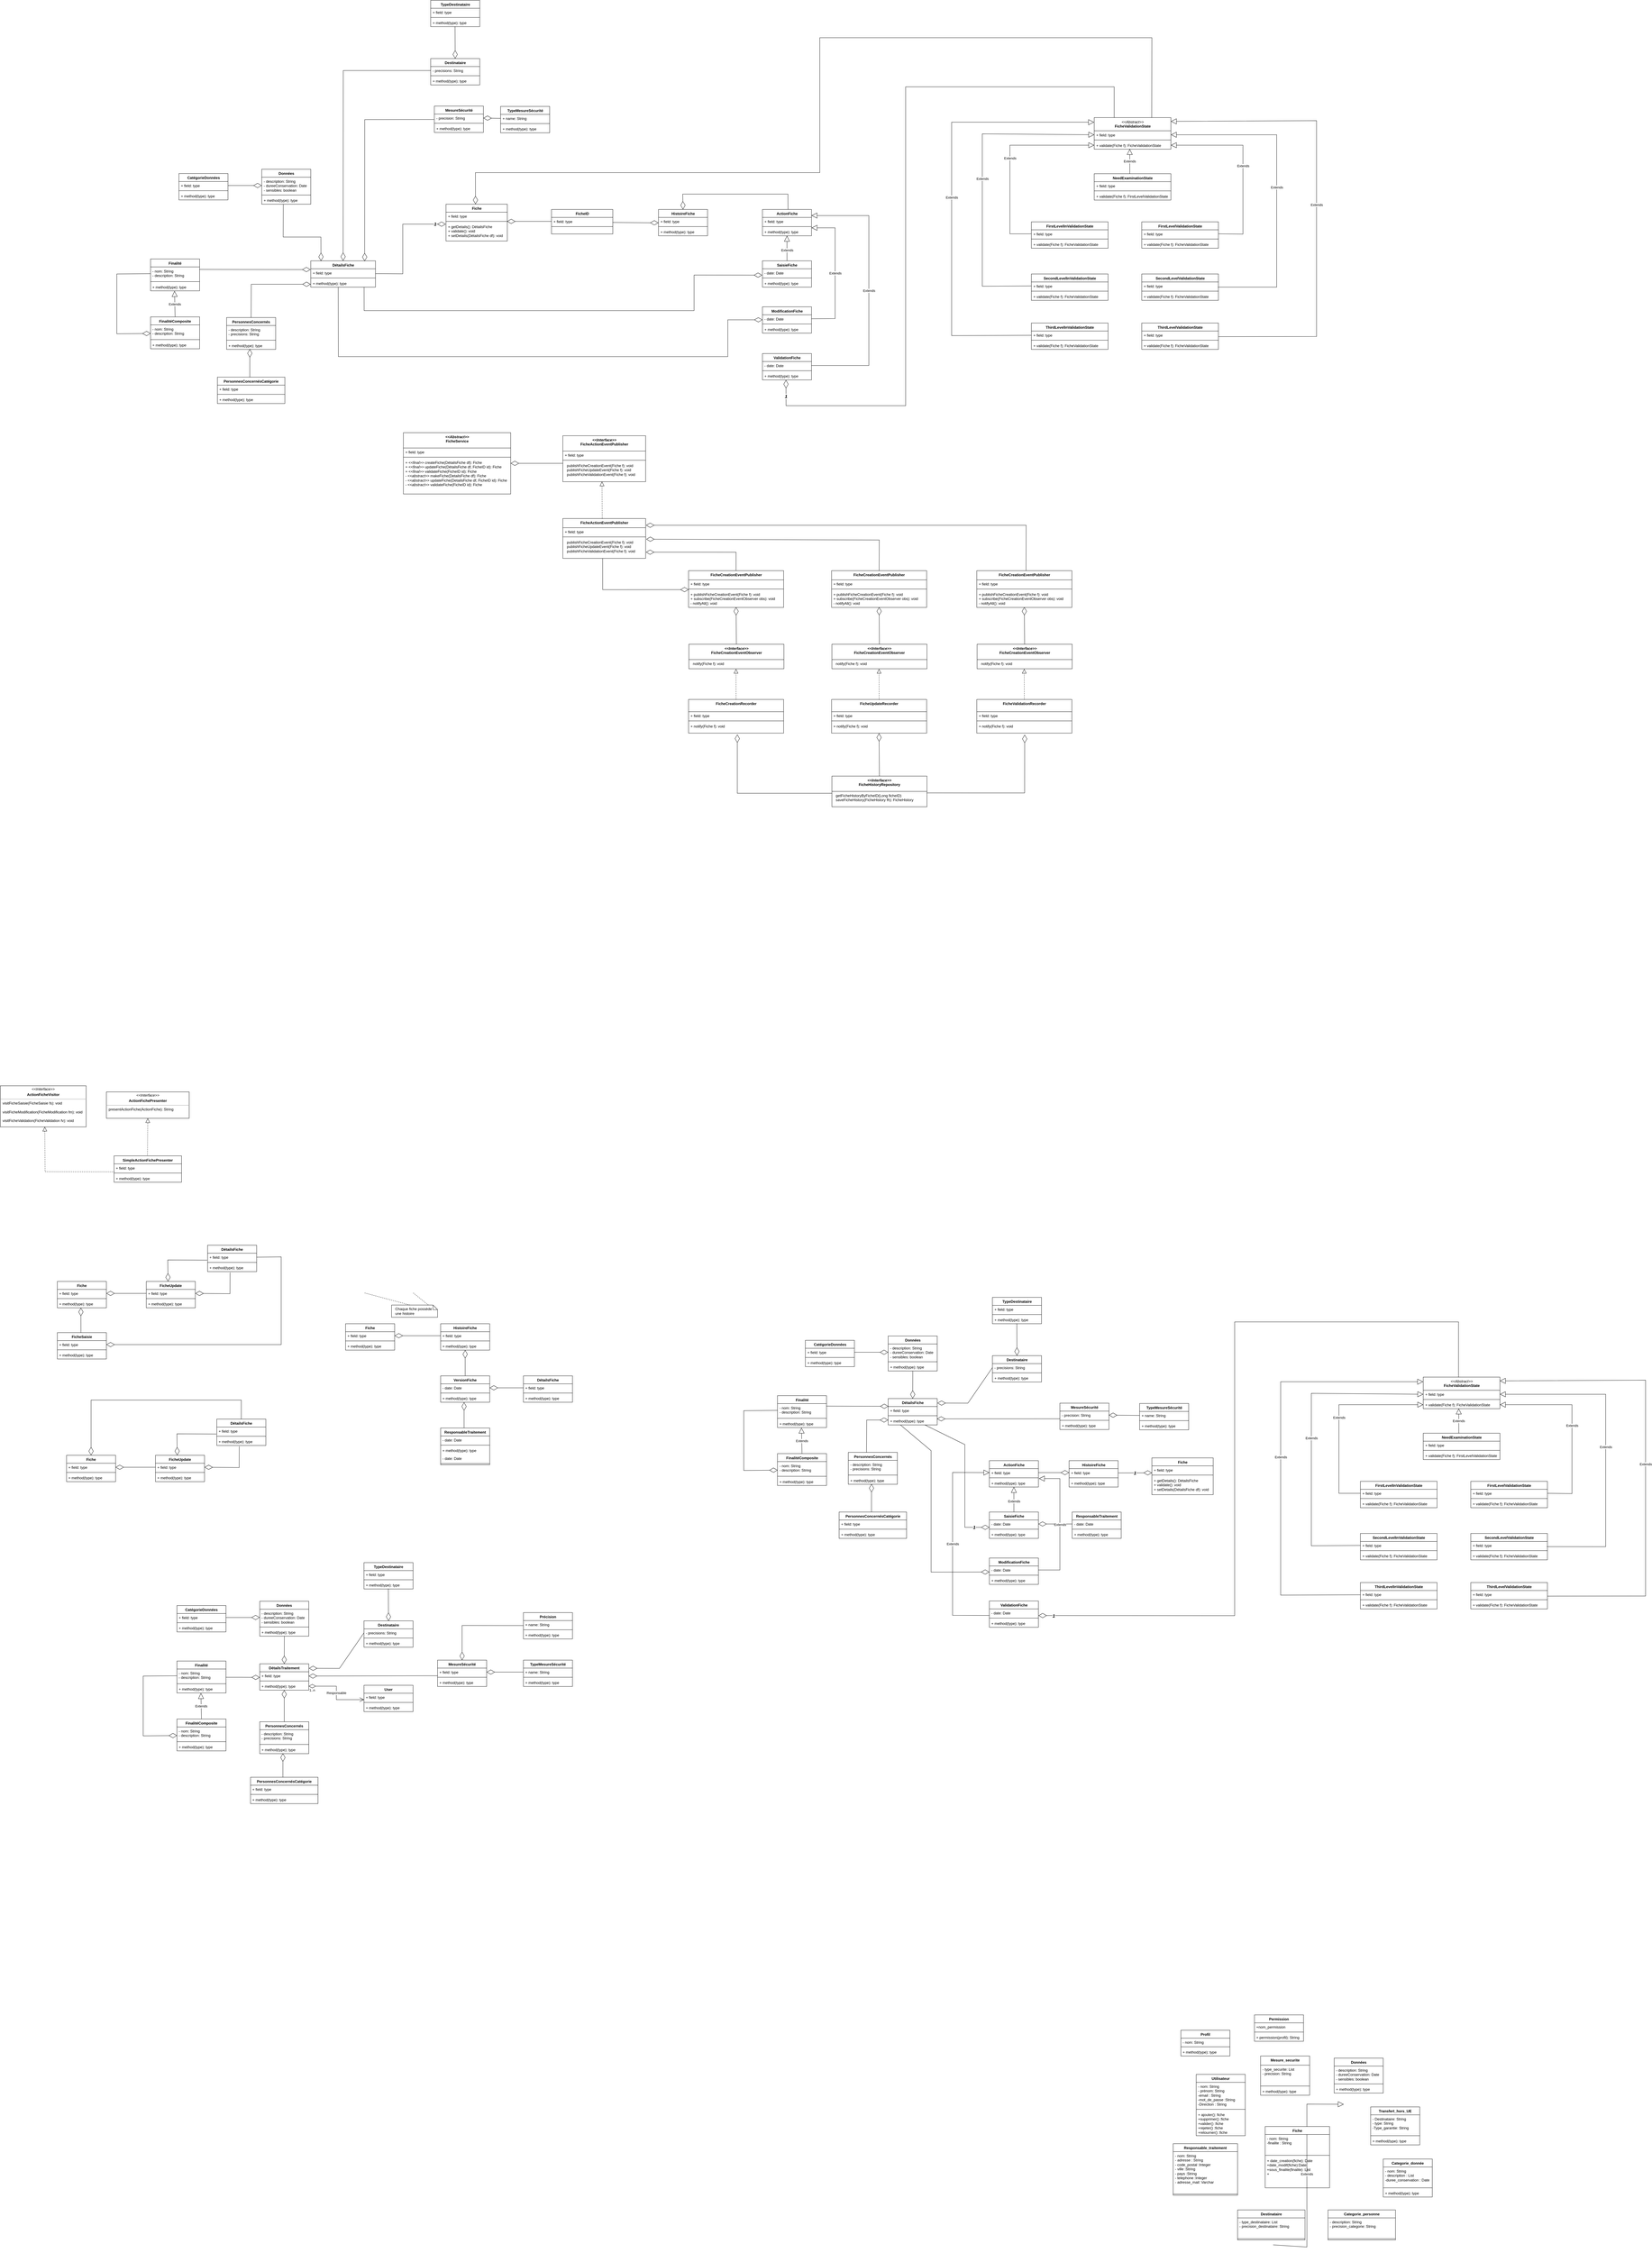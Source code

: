 <mxfile version="24.0.4" type="github">
  <diagram name="Page-1" id="nixVeVIyzlCFdmkHOl0k">
    <mxGraphModel dx="3543" dy="3907" grid="1" gridSize="10" guides="1" tooltips="1" connect="1" arrows="1" fold="1" page="1" pageScale="1" pageWidth="2339" pageHeight="3300" math="0" shadow="0">
      <root>
        <mxCell id="0" />
        <mxCell id="1" parent="0" />
        <mxCell id="a0evxMnyFcdkb5QNvWY4-1" value="DétailsTraitement" style="swimlane;fontStyle=1;align=center;verticalAlign=top;childLayout=stackLayout;horizontal=1;startSize=26;horizontalStack=0;resizeParent=1;resizeParentMax=0;resizeLast=0;collapsible=1;marginBottom=0;whiteSpace=wrap;html=1;" parent="1" vertex="1">
          <mxGeometry x="-354" y="2415" width="160" height="86" as="geometry" />
        </mxCell>
        <mxCell id="a0evxMnyFcdkb5QNvWY4-2" value="+ field: type" style="text;strokeColor=none;fillColor=none;align=left;verticalAlign=top;spacingLeft=4;spacingRight=4;overflow=hidden;rotatable=0;points=[[0,0.5],[1,0.5]];portConstraint=eastwest;whiteSpace=wrap;html=1;" parent="a0evxMnyFcdkb5QNvWY4-1" vertex="1">
          <mxGeometry y="26" width="160" height="26" as="geometry" />
        </mxCell>
        <mxCell id="a0evxMnyFcdkb5QNvWY4-3" value="" style="line;strokeWidth=1;fillColor=none;align=left;verticalAlign=middle;spacingTop=-1;spacingLeft=3;spacingRight=3;rotatable=0;labelPosition=right;points=[];portConstraint=eastwest;strokeColor=inherit;" parent="a0evxMnyFcdkb5QNvWY4-1" vertex="1">
          <mxGeometry y="52" width="160" height="8" as="geometry" />
        </mxCell>
        <mxCell id="a0evxMnyFcdkb5QNvWY4-4" value="+ method(type): type" style="text;strokeColor=none;fillColor=none;align=left;verticalAlign=top;spacingLeft=4;spacingRight=4;overflow=hidden;rotatable=0;points=[[0,0.5],[1,0.5]];portConstraint=eastwest;whiteSpace=wrap;html=1;" parent="a0evxMnyFcdkb5QNvWY4-1" vertex="1">
          <mxGeometry y="60" width="160" height="26" as="geometry" />
        </mxCell>
        <mxCell id="a0evxMnyFcdkb5QNvWY4-5" value="User" style="swimlane;fontStyle=1;align=center;verticalAlign=top;childLayout=stackLayout;horizontal=1;startSize=26;horizontalStack=0;resizeParent=1;resizeParentMax=0;resizeLast=0;collapsible=1;marginBottom=0;whiteSpace=wrap;html=1;" parent="1" vertex="1">
          <mxGeometry x="-14" y="2485" width="160" height="86" as="geometry" />
        </mxCell>
        <mxCell id="a0evxMnyFcdkb5QNvWY4-6" value="+ field: type" style="text;strokeColor=none;fillColor=none;align=left;verticalAlign=top;spacingLeft=4;spacingRight=4;overflow=hidden;rotatable=0;points=[[0,0.5],[1,0.5]];portConstraint=eastwest;whiteSpace=wrap;html=1;" parent="a0evxMnyFcdkb5QNvWY4-5" vertex="1">
          <mxGeometry y="26" width="160" height="26" as="geometry" />
        </mxCell>
        <mxCell id="a0evxMnyFcdkb5QNvWY4-7" value="" style="line;strokeWidth=1;fillColor=none;align=left;verticalAlign=middle;spacingTop=-1;spacingLeft=3;spacingRight=3;rotatable=0;labelPosition=right;points=[];portConstraint=eastwest;strokeColor=inherit;" parent="a0evxMnyFcdkb5QNvWY4-5" vertex="1">
          <mxGeometry y="52" width="160" height="8" as="geometry" />
        </mxCell>
        <mxCell id="a0evxMnyFcdkb5QNvWY4-8" value="+ method(type): type" style="text;strokeColor=none;fillColor=none;align=left;verticalAlign=top;spacingLeft=4;spacingRight=4;overflow=hidden;rotatable=0;points=[[0,0.5],[1,0.5]];portConstraint=eastwest;whiteSpace=wrap;html=1;" parent="a0evxMnyFcdkb5QNvWY4-5" vertex="1">
          <mxGeometry y="60" width="160" height="26" as="geometry" />
        </mxCell>
        <mxCell id="a0evxMnyFcdkb5QNvWY4-10" value="Responsable" style="endArrow=open;html=1;endSize=12;startArrow=diamondThin;startSize=20;startFill=0;edgeStyle=orthogonalEdgeStyle;rounded=0;exitX=1;exitY=0.5;exitDx=0;exitDy=0;entryX=0;entryY=0.804;entryDx=0;entryDy=0;entryPerimeter=0;" parent="1" source="a0evxMnyFcdkb5QNvWY4-4" target="a0evxMnyFcdkb5QNvWY4-6" edge="1">
          <mxGeometry relative="1" as="geometry">
            <mxPoint x="-144.0" y="2461.436" as="sourcePoint" />
            <mxPoint x="75.52" y="2535" as="targetPoint" />
          </mxGeometry>
        </mxCell>
        <mxCell id="a0evxMnyFcdkb5QNvWY4-11" value="1..n" style="edgeLabel;resizable=0;html=1;align=left;verticalAlign=top;" parent="a0evxMnyFcdkb5QNvWY4-10" connectable="0" vertex="1">
          <mxGeometry x="-1" relative="1" as="geometry" />
        </mxCell>
        <mxCell id="a0evxMnyFcdkb5QNvWY4-13" value="Finalité" style="swimlane;fontStyle=1;align=center;verticalAlign=top;childLayout=stackLayout;horizontal=1;startSize=26;horizontalStack=0;resizeParent=1;resizeParentMax=0;resizeLast=0;collapsible=1;marginBottom=0;whiteSpace=wrap;html=1;" parent="1" vertex="1">
          <mxGeometry x="-624" y="2406" width="160" height="104" as="geometry" />
        </mxCell>
        <mxCell id="a0evxMnyFcdkb5QNvWY4-14" value="&lt;div&gt;- nom: String&lt;/div&gt;&lt;div&gt;- description: String&lt;br&gt;&lt;/div&gt;" style="text;strokeColor=none;fillColor=none;align=left;verticalAlign=top;spacingLeft=4;spacingRight=4;overflow=hidden;rotatable=0;points=[[0,0.5],[1,0.5]];portConstraint=eastwest;whiteSpace=wrap;html=1;" parent="a0evxMnyFcdkb5QNvWY4-13" vertex="1">
          <mxGeometry y="26" width="160" height="44" as="geometry" />
        </mxCell>
        <mxCell id="a0evxMnyFcdkb5QNvWY4-15" value="" style="line;strokeWidth=1;fillColor=none;align=left;verticalAlign=middle;spacingTop=-1;spacingLeft=3;spacingRight=3;rotatable=0;labelPosition=right;points=[];portConstraint=eastwest;strokeColor=inherit;" parent="a0evxMnyFcdkb5QNvWY4-13" vertex="1">
          <mxGeometry y="70" width="160" height="8" as="geometry" />
        </mxCell>
        <mxCell id="a0evxMnyFcdkb5QNvWY4-16" value="+ method(type): type" style="text;strokeColor=none;fillColor=none;align=left;verticalAlign=top;spacingLeft=4;spacingRight=4;overflow=hidden;rotatable=0;points=[[0,0.5],[1,0.5]];portConstraint=eastwest;whiteSpace=wrap;html=1;" parent="a0evxMnyFcdkb5QNvWY4-13" vertex="1">
          <mxGeometry y="78" width="160" height="26" as="geometry" />
        </mxCell>
        <mxCell id="a0evxMnyFcdkb5QNvWY4-17" value="" style="endArrow=diamondThin;endFill=0;endSize=24;html=1;rounded=0;entryX=0.002;entryY=0.705;entryDx=0;entryDy=0;exitX=1;exitY=0.615;exitDx=0;exitDy=0;exitPerimeter=0;entryPerimeter=0;" parent="1" source="a0evxMnyFcdkb5QNvWY4-14" target="a0evxMnyFcdkb5QNvWY4-2" edge="1">
          <mxGeometry width="160" relative="1" as="geometry">
            <mxPoint x="-614" y="2625" as="sourcePoint" />
            <mxPoint x="-454" y="2625" as="targetPoint" />
            <Array as="points">
              <mxPoint x="-414" y="2459" />
            </Array>
          </mxGeometry>
        </mxCell>
        <mxCell id="a0evxMnyFcdkb5QNvWY4-19" value="FinalitéComposite" style="swimlane;fontStyle=1;align=center;verticalAlign=top;childLayout=stackLayout;horizontal=1;startSize=26;horizontalStack=0;resizeParent=1;resizeParentMax=0;resizeLast=0;collapsible=1;marginBottom=0;whiteSpace=wrap;html=1;" parent="1" vertex="1">
          <mxGeometry x="-624" y="2595" width="160" height="104" as="geometry" />
        </mxCell>
        <mxCell id="a0evxMnyFcdkb5QNvWY4-20" value="&lt;div&gt;- nom: String&lt;/div&gt;&lt;div&gt;- description: String&lt;br&gt;&lt;/div&gt;" style="text;strokeColor=none;fillColor=none;align=left;verticalAlign=top;spacingLeft=4;spacingRight=4;overflow=hidden;rotatable=0;points=[[0,0.5],[1,0.5]];portConstraint=eastwest;whiteSpace=wrap;html=1;" parent="a0evxMnyFcdkb5QNvWY4-19" vertex="1">
          <mxGeometry y="26" width="160" height="44" as="geometry" />
        </mxCell>
        <mxCell id="a0evxMnyFcdkb5QNvWY4-21" value="" style="line;strokeWidth=1;fillColor=none;align=left;verticalAlign=middle;spacingTop=-1;spacingLeft=3;spacingRight=3;rotatable=0;labelPosition=right;points=[];portConstraint=eastwest;strokeColor=inherit;" parent="a0evxMnyFcdkb5QNvWY4-19" vertex="1">
          <mxGeometry y="70" width="160" height="8" as="geometry" />
        </mxCell>
        <mxCell id="a0evxMnyFcdkb5QNvWY4-22" value="+ method(type): type" style="text;strokeColor=none;fillColor=none;align=left;verticalAlign=top;spacingLeft=4;spacingRight=4;overflow=hidden;rotatable=0;points=[[0,0.5],[1,0.5]];portConstraint=eastwest;whiteSpace=wrap;html=1;" parent="a0evxMnyFcdkb5QNvWY4-19" vertex="1">
          <mxGeometry y="78" width="160" height="26" as="geometry" />
        </mxCell>
        <mxCell id="a0evxMnyFcdkb5QNvWY4-23" value="Extends" style="endArrow=block;endSize=16;endFill=0;html=1;rounded=0;exitX=0.5;exitY=0;exitDx=0;exitDy=0;entryX=0.489;entryY=1.024;entryDx=0;entryDy=0;entryPerimeter=0;" parent="1" source="a0evxMnyFcdkb5QNvWY4-19" target="a0evxMnyFcdkb5QNvWY4-16" edge="1">
          <mxGeometry width="160" relative="1" as="geometry">
            <mxPoint x="-514" y="2565" as="sourcePoint" />
            <mxPoint x="-544" y="2515" as="targetPoint" />
          </mxGeometry>
        </mxCell>
        <mxCell id="a0evxMnyFcdkb5QNvWY4-24" value="" style="endArrow=diamondThin;endFill=0;endSize=24;html=1;rounded=0;entryX=0.003;entryY=0.636;entryDx=0;entryDy=0;entryPerimeter=0;exitX=0;exitY=0.5;exitDx=0;exitDy=0;" parent="1" source="a0evxMnyFcdkb5QNvWY4-14" target="a0evxMnyFcdkb5QNvWY4-20" edge="1">
          <mxGeometry width="160" relative="1" as="geometry">
            <mxPoint x="-804" y="2605" as="sourcePoint" />
            <mxPoint x="-644" y="2605" as="targetPoint" />
            <Array as="points">
              <mxPoint x="-734" y="2455" />
              <mxPoint x="-734" y="2650" />
            </Array>
          </mxGeometry>
        </mxCell>
        <mxCell id="a0evxMnyFcdkb5QNvWY4-25" value="PersonnesConcernés" style="swimlane;fontStyle=1;align=center;verticalAlign=top;childLayout=stackLayout;horizontal=1;startSize=26;horizontalStack=0;resizeParent=1;resizeParentMax=0;resizeLast=0;collapsible=1;marginBottom=0;whiteSpace=wrap;html=1;" parent="1" vertex="1">
          <mxGeometry x="-354" y="2604" width="160" height="104" as="geometry" />
        </mxCell>
        <mxCell id="a0evxMnyFcdkb5QNvWY4-26" value="&lt;div&gt;- description: String&lt;/div&gt;&lt;div&gt;- precisions: String&lt;br&gt;&lt;/div&gt;" style="text;strokeColor=none;fillColor=none;align=left;verticalAlign=top;spacingLeft=4;spacingRight=4;overflow=hidden;rotatable=0;points=[[0,0.5],[1,0.5]];portConstraint=eastwest;whiteSpace=wrap;html=1;" parent="a0evxMnyFcdkb5QNvWY4-25" vertex="1">
          <mxGeometry y="26" width="160" height="44" as="geometry" />
        </mxCell>
        <mxCell id="a0evxMnyFcdkb5QNvWY4-27" value="" style="line;strokeWidth=1;fillColor=none;align=left;verticalAlign=middle;spacingTop=-1;spacingLeft=3;spacingRight=3;rotatable=0;labelPosition=right;points=[];portConstraint=eastwest;strokeColor=inherit;" parent="a0evxMnyFcdkb5QNvWY4-25" vertex="1">
          <mxGeometry y="70" width="160" height="8" as="geometry" />
        </mxCell>
        <mxCell id="a0evxMnyFcdkb5QNvWY4-28" value="+ method(type): type" style="text;strokeColor=none;fillColor=none;align=left;verticalAlign=top;spacingLeft=4;spacingRight=4;overflow=hidden;rotatable=0;points=[[0,0.5],[1,0.5]];portConstraint=eastwest;whiteSpace=wrap;html=1;" parent="a0evxMnyFcdkb5QNvWY4-25" vertex="1">
          <mxGeometry y="78" width="160" height="26" as="geometry" />
        </mxCell>
        <mxCell id="a0evxMnyFcdkb5QNvWY4-30" value="" style="endArrow=diamondThin;endFill=0;endSize=24;html=1;rounded=0;exitX=0.5;exitY=0;exitDx=0;exitDy=0;entryX=0.5;entryY=1;entryDx=0;entryDy=0;" parent="1" source="a0evxMnyFcdkb5QNvWY4-25" target="a0evxMnyFcdkb5QNvWY4-1" edge="1">
          <mxGeometry width="160" relative="1" as="geometry">
            <mxPoint x="-454" y="2695" as="sourcePoint" />
            <mxPoint x="-274" y="2505" as="targetPoint" />
          </mxGeometry>
        </mxCell>
        <mxCell id="a0evxMnyFcdkb5QNvWY4-31" value="Données" style="swimlane;fontStyle=1;align=center;verticalAlign=top;childLayout=stackLayout;horizontal=1;startSize=26;horizontalStack=0;resizeParent=1;resizeParentMax=0;resizeLast=0;collapsible=1;marginBottom=0;whiteSpace=wrap;html=1;" parent="1" vertex="1">
          <mxGeometry x="-354" y="2211" width="160" height="114" as="geometry" />
        </mxCell>
        <mxCell id="a0evxMnyFcdkb5QNvWY4-32" value="&lt;div&gt;- description: String&lt;/div&gt;&lt;div&gt;- dureeConservation: Date&lt;/div&gt;&lt;div&gt;- sensibles: boolean&lt;br&gt;&lt;/div&gt;" style="text;strokeColor=none;fillColor=none;align=left;verticalAlign=top;spacingLeft=4;spacingRight=4;overflow=hidden;rotatable=0;points=[[0,0.5],[1,0.5]];portConstraint=eastwest;whiteSpace=wrap;html=1;" parent="a0evxMnyFcdkb5QNvWY4-31" vertex="1">
          <mxGeometry y="26" width="160" height="54" as="geometry" />
        </mxCell>
        <mxCell id="a0evxMnyFcdkb5QNvWY4-33" value="" style="line;strokeWidth=1;fillColor=none;align=left;verticalAlign=middle;spacingTop=-1;spacingLeft=3;spacingRight=3;rotatable=0;labelPosition=right;points=[];portConstraint=eastwest;strokeColor=inherit;" parent="a0evxMnyFcdkb5QNvWY4-31" vertex="1">
          <mxGeometry y="80" width="160" height="8" as="geometry" />
        </mxCell>
        <mxCell id="a0evxMnyFcdkb5QNvWY4-34" value="+ method(type): type" style="text;strokeColor=none;fillColor=none;align=left;verticalAlign=top;spacingLeft=4;spacingRight=4;overflow=hidden;rotatable=0;points=[[0,0.5],[1,0.5]];portConstraint=eastwest;whiteSpace=wrap;html=1;" parent="a0evxMnyFcdkb5QNvWY4-31" vertex="1">
          <mxGeometry y="88" width="160" height="26" as="geometry" />
        </mxCell>
        <mxCell id="a0evxMnyFcdkb5QNvWY4-36" value="" style="endArrow=diamondThin;endFill=0;endSize=24;html=1;rounded=0;entryX=0.5;entryY=0;entryDx=0;entryDy=0;exitX=0.502;exitY=0.989;exitDx=0;exitDy=0;exitPerimeter=0;" parent="1" source="a0evxMnyFcdkb5QNvWY4-34" target="a0evxMnyFcdkb5QNvWY4-1" edge="1">
          <mxGeometry width="160" relative="1" as="geometry">
            <mxPoint x="-384" y="2375" as="sourcePoint" />
            <mxPoint x="-224" y="2375" as="targetPoint" />
          </mxGeometry>
        </mxCell>
        <mxCell id="a0evxMnyFcdkb5QNvWY4-38" value="MesureSécurité" style="swimlane;fontStyle=1;align=center;verticalAlign=top;childLayout=stackLayout;horizontal=1;startSize=26;horizontalStack=0;resizeParent=1;resizeParentMax=0;resizeLast=0;collapsible=1;marginBottom=0;whiteSpace=wrap;html=1;" parent="1" vertex="1">
          <mxGeometry x="226" y="2403" width="160" height="86" as="geometry" />
        </mxCell>
        <mxCell id="a0evxMnyFcdkb5QNvWY4-39" value="+ field: type" style="text;strokeColor=none;fillColor=none;align=left;verticalAlign=top;spacingLeft=4;spacingRight=4;overflow=hidden;rotatable=0;points=[[0,0.5],[1,0.5]];portConstraint=eastwest;whiteSpace=wrap;html=1;" parent="a0evxMnyFcdkb5QNvWY4-38" vertex="1">
          <mxGeometry y="26" width="160" height="26" as="geometry" />
        </mxCell>
        <mxCell id="a0evxMnyFcdkb5QNvWY4-40" value="" style="line;strokeWidth=1;fillColor=none;align=left;verticalAlign=middle;spacingTop=-1;spacingLeft=3;spacingRight=3;rotatable=0;labelPosition=right;points=[];portConstraint=eastwest;strokeColor=inherit;" parent="a0evxMnyFcdkb5QNvWY4-38" vertex="1">
          <mxGeometry y="52" width="160" height="8" as="geometry" />
        </mxCell>
        <mxCell id="a0evxMnyFcdkb5QNvWY4-41" value="+ method(type): type" style="text;strokeColor=none;fillColor=none;align=left;verticalAlign=top;spacingLeft=4;spacingRight=4;overflow=hidden;rotatable=0;points=[[0,0.5],[1,0.5]];portConstraint=eastwest;whiteSpace=wrap;html=1;" parent="a0evxMnyFcdkb5QNvWY4-38" vertex="1">
          <mxGeometry y="60" width="160" height="26" as="geometry" />
        </mxCell>
        <mxCell id="a0evxMnyFcdkb5QNvWY4-42" value="" style="endArrow=diamondThin;endFill=0;endSize=24;html=1;rounded=0;exitX=-0.001;exitY=0.956;exitDx=0;exitDy=0;exitPerimeter=0;" parent="1" source="a0evxMnyFcdkb5QNvWY4-39" edge="1">
          <mxGeometry width="160" relative="1" as="geometry">
            <mxPoint x="216" y="2454" as="sourcePoint" />
            <mxPoint x="-194" y="2455" as="targetPoint" />
            <Array as="points" />
          </mxGeometry>
        </mxCell>
        <mxCell id="a0evxMnyFcdkb5QNvWY4-44" value="" style="endArrow=diamondThin;endFill=0;endSize=24;html=1;rounded=0;entryX=0;entryY=0.5;entryDx=0;entryDy=0;exitX=1;exitY=0.5;exitDx=0;exitDy=0;" parent="1" source="a0evxMnyFcdkb5QNvWY4-46" target="a0evxMnyFcdkb5QNvWY4-32" edge="1">
          <mxGeometry width="160" relative="1" as="geometry">
            <mxPoint x="-454" y="2264" as="sourcePoint" />
            <mxPoint x="-484" y="2329" as="targetPoint" />
          </mxGeometry>
        </mxCell>
        <mxCell id="a0evxMnyFcdkb5QNvWY4-45" value="CatégorieDonnées" style="swimlane;fontStyle=1;align=center;verticalAlign=top;childLayout=stackLayout;horizontal=1;startSize=26;horizontalStack=0;resizeParent=1;resizeParentMax=0;resizeLast=0;collapsible=1;marginBottom=0;whiteSpace=wrap;html=1;" parent="1" vertex="1">
          <mxGeometry x="-624" y="2225" width="160" height="86" as="geometry" />
        </mxCell>
        <mxCell id="a0evxMnyFcdkb5QNvWY4-46" value="+ field: type" style="text;strokeColor=none;fillColor=none;align=left;verticalAlign=top;spacingLeft=4;spacingRight=4;overflow=hidden;rotatable=0;points=[[0,0.5],[1,0.5]];portConstraint=eastwest;whiteSpace=wrap;html=1;" parent="a0evxMnyFcdkb5QNvWY4-45" vertex="1">
          <mxGeometry y="26" width="160" height="26" as="geometry" />
        </mxCell>
        <mxCell id="a0evxMnyFcdkb5QNvWY4-47" value="" style="line;strokeWidth=1;fillColor=none;align=left;verticalAlign=middle;spacingTop=-1;spacingLeft=3;spacingRight=3;rotatable=0;labelPosition=right;points=[];portConstraint=eastwest;strokeColor=inherit;" parent="a0evxMnyFcdkb5QNvWY4-45" vertex="1">
          <mxGeometry y="52" width="160" height="8" as="geometry" />
        </mxCell>
        <mxCell id="a0evxMnyFcdkb5QNvWY4-48" value="+ method(type): type" style="text;strokeColor=none;fillColor=none;align=left;verticalAlign=top;spacingLeft=4;spacingRight=4;overflow=hidden;rotatable=0;points=[[0,0.5],[1,0.5]];portConstraint=eastwest;whiteSpace=wrap;html=1;" parent="a0evxMnyFcdkb5QNvWY4-45" vertex="1">
          <mxGeometry y="60" width="160" height="26" as="geometry" />
        </mxCell>
        <mxCell id="a0evxMnyFcdkb5QNvWY4-53" value="" style="endArrow=diamondThin;endFill=0;endSize=24;html=1;rounded=0;entryX=1;entryY=0.5;entryDx=0;entryDy=0;exitX=0;exitY=0.5;exitDx=0;exitDy=0;" parent="1" source="a0evxMnyFcdkb5QNvWY4-55" target="a0evxMnyFcdkb5QNvWY4-39" edge="1">
          <mxGeometry width="160" relative="1" as="geometry">
            <mxPoint x="496" y="2448" as="sourcePoint" />
            <mxPoint x="656" y="2438" as="targetPoint" />
          </mxGeometry>
        </mxCell>
        <mxCell id="a0evxMnyFcdkb5QNvWY4-54" value="TypeMesureSécurité" style="swimlane;fontStyle=1;align=center;verticalAlign=top;childLayout=stackLayout;horizontal=1;startSize=26;horizontalStack=0;resizeParent=1;resizeParentMax=0;resizeLast=0;collapsible=1;marginBottom=0;whiteSpace=wrap;html=1;" parent="1" vertex="1">
          <mxGeometry x="506" y="2403" width="160" height="86" as="geometry" />
        </mxCell>
        <mxCell id="a0evxMnyFcdkb5QNvWY4-55" value="+ name: String" style="text;strokeColor=none;fillColor=none;align=left;verticalAlign=top;spacingLeft=4;spacingRight=4;overflow=hidden;rotatable=0;points=[[0,0.5],[1,0.5]];portConstraint=eastwest;whiteSpace=wrap;html=1;" parent="a0evxMnyFcdkb5QNvWY4-54" vertex="1">
          <mxGeometry y="26" width="160" height="26" as="geometry" />
        </mxCell>
        <mxCell id="a0evxMnyFcdkb5QNvWY4-56" value="" style="line;strokeWidth=1;fillColor=none;align=left;verticalAlign=middle;spacingTop=-1;spacingLeft=3;spacingRight=3;rotatable=0;labelPosition=right;points=[];portConstraint=eastwest;strokeColor=inherit;" parent="a0evxMnyFcdkb5QNvWY4-54" vertex="1">
          <mxGeometry y="52" width="160" height="8" as="geometry" />
        </mxCell>
        <mxCell id="a0evxMnyFcdkb5QNvWY4-57" value="+ method(type): type" style="text;strokeColor=none;fillColor=none;align=left;verticalAlign=top;spacingLeft=4;spacingRight=4;overflow=hidden;rotatable=0;points=[[0,0.5],[1,0.5]];portConstraint=eastwest;whiteSpace=wrap;html=1;" parent="a0evxMnyFcdkb5QNvWY4-54" vertex="1">
          <mxGeometry y="60" width="160" height="26" as="geometry" />
        </mxCell>
        <mxCell id="a0evxMnyFcdkb5QNvWY4-58" value="Précision" style="swimlane;fontStyle=1;align=center;verticalAlign=top;childLayout=stackLayout;horizontal=1;startSize=26;horizontalStack=0;resizeParent=1;resizeParentMax=0;resizeLast=0;collapsible=1;marginBottom=0;whiteSpace=wrap;html=1;" parent="1" vertex="1">
          <mxGeometry x="506" y="2248" width="160" height="86" as="geometry" />
        </mxCell>
        <mxCell id="a0evxMnyFcdkb5QNvWY4-59" value="+ name: String" style="text;strokeColor=none;fillColor=none;align=left;verticalAlign=top;spacingLeft=4;spacingRight=4;overflow=hidden;rotatable=0;points=[[0,0.5],[1,0.5]];portConstraint=eastwest;whiteSpace=wrap;html=1;" parent="a0evxMnyFcdkb5QNvWY4-58" vertex="1">
          <mxGeometry y="26" width="160" height="26" as="geometry" />
        </mxCell>
        <mxCell id="a0evxMnyFcdkb5QNvWY4-60" value="" style="line;strokeWidth=1;fillColor=none;align=left;verticalAlign=middle;spacingTop=-1;spacingLeft=3;spacingRight=3;rotatable=0;labelPosition=right;points=[];portConstraint=eastwest;strokeColor=inherit;" parent="a0evxMnyFcdkb5QNvWY4-58" vertex="1">
          <mxGeometry y="52" width="160" height="8" as="geometry" />
        </mxCell>
        <mxCell id="a0evxMnyFcdkb5QNvWY4-61" value="+ method(type): type" style="text;strokeColor=none;fillColor=none;align=left;verticalAlign=top;spacingLeft=4;spacingRight=4;overflow=hidden;rotatable=0;points=[[0,0.5],[1,0.5]];portConstraint=eastwest;whiteSpace=wrap;html=1;" parent="a0evxMnyFcdkb5QNvWY4-58" vertex="1">
          <mxGeometry y="60" width="160" height="26" as="geometry" />
        </mxCell>
        <mxCell id="a0evxMnyFcdkb5QNvWY4-62" value="" style="endArrow=diamondThin;endFill=0;endSize=24;html=1;rounded=0;entryX=0.5;entryY=0;entryDx=0;entryDy=0;exitX=-0.004;exitY=0.626;exitDx=0;exitDy=0;exitPerimeter=0;" parent="1" source="a0evxMnyFcdkb5QNvWY4-59" target="a0evxMnyFcdkb5QNvWY4-38" edge="1">
          <mxGeometry width="160" relative="1" as="geometry">
            <mxPoint x="496" y="2328" as="sourcePoint" />
            <mxPoint x="316" y="2378" as="targetPoint" />
            <Array as="points">
              <mxPoint x="306" y="2290" />
            </Array>
          </mxGeometry>
        </mxCell>
        <mxCell id="a0evxMnyFcdkb5QNvWY4-65" value="" style="endArrow=diamondThin;endFill=0;endSize=24;html=1;rounded=0;entryX=0.473;entryY=0.971;entryDx=0;entryDy=0;entryPerimeter=0;exitX=0.48;exitY=0;exitDx=0;exitDy=0;exitPerimeter=0;" parent="1" source="a0evxMnyFcdkb5QNvWY4-66" target="a0evxMnyFcdkb5QNvWY4-28" edge="1">
          <mxGeometry width="160" relative="1" as="geometry">
            <mxPoint x="-278" y="2765" as="sourcePoint" />
            <mxPoint x="-284" y="2745" as="targetPoint" />
          </mxGeometry>
        </mxCell>
        <mxCell id="a0evxMnyFcdkb5QNvWY4-66" value="PersonnesConcernésCatégorie" style="swimlane;fontStyle=1;align=center;verticalAlign=top;childLayout=stackLayout;horizontal=1;startSize=26;horizontalStack=0;resizeParent=1;resizeParentMax=0;resizeLast=0;collapsible=1;marginBottom=0;whiteSpace=wrap;html=1;" parent="1" vertex="1">
          <mxGeometry x="-384" y="2785" width="220" height="86" as="geometry" />
        </mxCell>
        <mxCell id="a0evxMnyFcdkb5QNvWY4-67" value="+ field: type" style="text;strokeColor=none;fillColor=none;align=left;verticalAlign=top;spacingLeft=4;spacingRight=4;overflow=hidden;rotatable=0;points=[[0,0.5],[1,0.5]];portConstraint=eastwest;whiteSpace=wrap;html=1;" parent="a0evxMnyFcdkb5QNvWY4-66" vertex="1">
          <mxGeometry y="26" width="220" height="26" as="geometry" />
        </mxCell>
        <mxCell id="a0evxMnyFcdkb5QNvWY4-68" value="" style="line;strokeWidth=1;fillColor=none;align=left;verticalAlign=middle;spacingTop=-1;spacingLeft=3;spacingRight=3;rotatable=0;labelPosition=right;points=[];portConstraint=eastwest;strokeColor=inherit;" parent="a0evxMnyFcdkb5QNvWY4-66" vertex="1">
          <mxGeometry y="52" width="220" height="8" as="geometry" />
        </mxCell>
        <mxCell id="a0evxMnyFcdkb5QNvWY4-69" value="+ method(type): type" style="text;strokeColor=none;fillColor=none;align=left;verticalAlign=top;spacingLeft=4;spacingRight=4;overflow=hidden;rotatable=0;points=[[0,0.5],[1,0.5]];portConstraint=eastwest;whiteSpace=wrap;html=1;" parent="a0evxMnyFcdkb5QNvWY4-66" vertex="1">
          <mxGeometry y="60" width="220" height="26" as="geometry" />
        </mxCell>
        <mxCell id="a0evxMnyFcdkb5QNvWY4-71" value="" style="endArrow=diamondThin;endFill=0;endSize=24;html=1;rounded=0;exitX=0;exitY=0.5;exitDx=0;exitDy=0;entryX=1.004;entryY=0.17;entryDx=0;entryDy=0;entryPerimeter=0;" parent="1" source="a0evxMnyFcdkb5QNvWY4-73" target="a0evxMnyFcdkb5QNvWY4-1" edge="1">
          <mxGeometry width="160" relative="1" as="geometry">
            <mxPoint x="156" y="2389.13" as="sourcePoint" />
            <mxPoint x="-194" y="2425" as="targetPoint" />
            <Array as="points">
              <mxPoint x="-94" y="2430" />
            </Array>
          </mxGeometry>
        </mxCell>
        <mxCell id="a0evxMnyFcdkb5QNvWY4-72" value="Destinataire" style="swimlane;fontStyle=1;align=center;verticalAlign=top;childLayout=stackLayout;horizontal=1;startSize=26;horizontalStack=0;resizeParent=1;resizeParentMax=0;resizeLast=0;collapsible=1;marginBottom=0;whiteSpace=wrap;html=1;" parent="1" vertex="1">
          <mxGeometry x="-14" y="2275" width="160" height="86" as="geometry" />
        </mxCell>
        <mxCell id="a0evxMnyFcdkb5QNvWY4-73" value="- precisions: String" style="text;strokeColor=none;fillColor=none;align=left;verticalAlign=top;spacingLeft=4;spacingRight=4;overflow=hidden;rotatable=0;points=[[0,0.5],[1,0.5]];portConstraint=eastwest;whiteSpace=wrap;html=1;" parent="a0evxMnyFcdkb5QNvWY4-72" vertex="1">
          <mxGeometry y="26" width="160" height="26" as="geometry" />
        </mxCell>
        <mxCell id="a0evxMnyFcdkb5QNvWY4-74" value="" style="line;strokeWidth=1;fillColor=none;align=left;verticalAlign=middle;spacingTop=-1;spacingLeft=3;spacingRight=3;rotatable=0;labelPosition=right;points=[];portConstraint=eastwest;strokeColor=inherit;" parent="a0evxMnyFcdkb5QNvWY4-72" vertex="1">
          <mxGeometry y="52" width="160" height="8" as="geometry" />
        </mxCell>
        <mxCell id="a0evxMnyFcdkb5QNvWY4-75" value="+ method(type): type" style="text;strokeColor=none;fillColor=none;align=left;verticalAlign=top;spacingLeft=4;spacingRight=4;overflow=hidden;rotatable=0;points=[[0,0.5],[1,0.5]];portConstraint=eastwest;whiteSpace=wrap;html=1;" parent="a0evxMnyFcdkb5QNvWY4-72" vertex="1">
          <mxGeometry y="60" width="160" height="26" as="geometry" />
        </mxCell>
        <mxCell id="a0evxMnyFcdkb5QNvWY4-76" value="" style="endArrow=diamondThin;endFill=0;endSize=24;html=1;rounded=0;entryX=0.5;entryY=0;entryDx=0;entryDy=0;exitX=0.497;exitY=0.968;exitDx=0;exitDy=0;exitPerimeter=0;" parent="1" source="a0evxMnyFcdkb5QNvWY4-80" target="a0evxMnyFcdkb5QNvWY4-72" edge="1">
          <mxGeometry width="160" relative="1" as="geometry">
            <mxPoint x="66" y="2175" as="sourcePoint" />
            <mxPoint x="56" y="2265" as="targetPoint" />
          </mxGeometry>
        </mxCell>
        <mxCell id="a0evxMnyFcdkb5QNvWY4-77" value="TypeDestinataire" style="swimlane;fontStyle=1;align=center;verticalAlign=top;childLayout=stackLayout;horizontal=1;startSize=26;horizontalStack=0;resizeParent=1;resizeParentMax=0;resizeLast=0;collapsible=1;marginBottom=0;whiteSpace=wrap;html=1;" parent="1" vertex="1">
          <mxGeometry x="-14" y="2085" width="160" height="86" as="geometry" />
        </mxCell>
        <mxCell id="a0evxMnyFcdkb5QNvWY4-78" value="+ field: type" style="text;strokeColor=none;fillColor=none;align=left;verticalAlign=top;spacingLeft=4;spacingRight=4;overflow=hidden;rotatable=0;points=[[0,0.5],[1,0.5]];portConstraint=eastwest;whiteSpace=wrap;html=1;" parent="a0evxMnyFcdkb5QNvWY4-77" vertex="1">
          <mxGeometry y="26" width="160" height="26" as="geometry" />
        </mxCell>
        <mxCell id="a0evxMnyFcdkb5QNvWY4-79" value="" style="line;strokeWidth=1;fillColor=none;align=left;verticalAlign=middle;spacingTop=-1;spacingLeft=3;spacingRight=3;rotatable=0;labelPosition=right;points=[];portConstraint=eastwest;strokeColor=inherit;" parent="a0evxMnyFcdkb5QNvWY4-77" vertex="1">
          <mxGeometry y="52" width="160" height="8" as="geometry" />
        </mxCell>
        <mxCell id="a0evxMnyFcdkb5QNvWY4-80" value="+ method(type): type" style="text;strokeColor=none;fillColor=none;align=left;verticalAlign=top;spacingLeft=4;spacingRight=4;overflow=hidden;rotatable=0;points=[[0,0.5],[1,0.5]];portConstraint=eastwest;whiteSpace=wrap;html=1;" parent="a0evxMnyFcdkb5QNvWY4-77" vertex="1">
          <mxGeometry y="60" width="160" height="26" as="geometry" />
        </mxCell>
        <mxCell id="dNQ-nuRIswebX-F6g3wM-1" value="DétailsFiche" style="swimlane;fontStyle=1;align=center;verticalAlign=top;childLayout=stackLayout;horizontal=1;startSize=26;horizontalStack=0;resizeParent=1;resizeParentMax=0;resizeLast=0;collapsible=1;marginBottom=0;whiteSpace=wrap;html=1;" parent="1" vertex="1">
          <mxGeometry x="-494" y="1617" width="160" height="86" as="geometry" />
        </mxCell>
        <mxCell id="dNQ-nuRIswebX-F6g3wM-2" value="+ field: type" style="text;strokeColor=none;fillColor=none;align=left;verticalAlign=top;spacingLeft=4;spacingRight=4;overflow=hidden;rotatable=0;points=[[0,0.5],[1,0.5]];portConstraint=eastwest;whiteSpace=wrap;html=1;" parent="dNQ-nuRIswebX-F6g3wM-1" vertex="1">
          <mxGeometry y="26" width="160" height="26" as="geometry" />
        </mxCell>
        <mxCell id="dNQ-nuRIswebX-F6g3wM-3" value="" style="line;strokeWidth=1;fillColor=none;align=left;verticalAlign=middle;spacingTop=-1;spacingLeft=3;spacingRight=3;rotatable=0;labelPosition=right;points=[];portConstraint=eastwest;strokeColor=inherit;" parent="dNQ-nuRIswebX-F6g3wM-1" vertex="1">
          <mxGeometry y="52" width="160" height="8" as="geometry" />
        </mxCell>
        <mxCell id="dNQ-nuRIswebX-F6g3wM-4" value="+ method(type): type" style="text;strokeColor=none;fillColor=none;align=left;verticalAlign=top;spacingLeft=4;spacingRight=4;overflow=hidden;rotatable=0;points=[[0,0.5],[1,0.5]];portConstraint=eastwest;whiteSpace=wrap;html=1;" parent="dNQ-nuRIswebX-F6g3wM-1" vertex="1">
          <mxGeometry y="60" width="160" height="26" as="geometry" />
        </mxCell>
        <mxCell id="dNQ-nuRIswebX-F6g3wM-15" value="FicheUpdate" style="swimlane;fontStyle=1;align=center;verticalAlign=top;childLayout=stackLayout;horizontal=1;startSize=26;horizontalStack=0;resizeParent=1;resizeParentMax=0;resizeLast=0;collapsible=1;marginBottom=0;whiteSpace=wrap;html=1;" parent="1" vertex="1">
          <mxGeometry x="-694" y="1735" width="160" height="86" as="geometry" />
        </mxCell>
        <mxCell id="dNQ-nuRIswebX-F6g3wM-16" value="+ field: type" style="text;strokeColor=none;fillColor=none;align=left;verticalAlign=top;spacingLeft=4;spacingRight=4;overflow=hidden;rotatable=0;points=[[0,0.5],[1,0.5]];portConstraint=eastwest;whiteSpace=wrap;html=1;" parent="dNQ-nuRIswebX-F6g3wM-15" vertex="1">
          <mxGeometry y="26" width="160" height="26" as="geometry" />
        </mxCell>
        <mxCell id="dNQ-nuRIswebX-F6g3wM-17" value="" style="line;strokeWidth=1;fillColor=none;align=left;verticalAlign=middle;spacingTop=-1;spacingLeft=3;spacingRight=3;rotatable=0;labelPosition=right;points=[];portConstraint=eastwest;strokeColor=inherit;" parent="dNQ-nuRIswebX-F6g3wM-15" vertex="1">
          <mxGeometry y="52" width="160" height="8" as="geometry" />
        </mxCell>
        <mxCell id="dNQ-nuRIswebX-F6g3wM-18" value="+ method(type): type" style="text;strokeColor=none;fillColor=none;align=left;verticalAlign=top;spacingLeft=4;spacingRight=4;overflow=hidden;rotatable=0;points=[[0,0.5],[1,0.5]];portConstraint=eastwest;whiteSpace=wrap;html=1;" parent="dNQ-nuRIswebX-F6g3wM-15" vertex="1">
          <mxGeometry y="60" width="160" height="26" as="geometry" />
        </mxCell>
        <mxCell id="dNQ-nuRIswebX-F6g3wM-19" value="" style="endArrow=diamondThin;endFill=0;endSize=24;html=1;rounded=0;entryX=1;entryY=0.5;entryDx=0;entryDy=0;exitX=0.458;exitY=1.101;exitDx=0;exitDy=0;exitPerimeter=0;" parent="1" source="dNQ-nuRIswebX-F6g3wM-4" target="dNQ-nuRIswebX-F6g3wM-16" edge="1">
          <mxGeometry width="160" relative="1" as="geometry">
            <mxPoint x="-414" y="1785" as="sourcePoint" />
            <mxPoint x="-254" y="1785" as="targetPoint" />
            <Array as="points">
              <mxPoint x="-421" y="1775" />
            </Array>
          </mxGeometry>
        </mxCell>
        <mxCell id="dNQ-nuRIswebX-F6g3wM-20" value="" style="endArrow=diamondThin;endFill=0;endSize=24;html=1;rounded=0;exitX=-0.009;exitY=0.87;exitDx=0;exitDy=0;exitPerimeter=0;" parent="1" source="dNQ-nuRIswebX-F6g3wM-2" edge="1">
          <mxGeometry width="160" relative="1" as="geometry">
            <mxPoint x="-557.5" y="1617" as="sourcePoint" />
            <mxPoint x="-623" y="1735" as="targetPoint" />
            <Array as="points">
              <mxPoint x="-624" y="1665" />
            </Array>
          </mxGeometry>
        </mxCell>
        <mxCell id="dNQ-nuRIswebX-F6g3wM-21" value="Fiche" style="swimlane;fontStyle=1;align=center;verticalAlign=top;childLayout=stackLayout;horizontal=1;startSize=26;horizontalStack=0;resizeParent=1;resizeParentMax=0;resizeLast=0;collapsible=1;marginBottom=0;whiteSpace=wrap;html=1;" parent="1" vertex="1">
          <mxGeometry x="-984" y="1735" width="160" height="86" as="geometry" />
        </mxCell>
        <mxCell id="dNQ-nuRIswebX-F6g3wM-22" value="+ field: type" style="text;strokeColor=none;fillColor=none;align=left;verticalAlign=top;spacingLeft=4;spacingRight=4;overflow=hidden;rotatable=0;points=[[0,0.5],[1,0.5]];portConstraint=eastwest;whiteSpace=wrap;html=1;" parent="dNQ-nuRIswebX-F6g3wM-21" vertex="1">
          <mxGeometry y="26" width="160" height="26" as="geometry" />
        </mxCell>
        <mxCell id="dNQ-nuRIswebX-F6g3wM-23" value="" style="line;strokeWidth=1;fillColor=none;align=left;verticalAlign=middle;spacingTop=-1;spacingLeft=3;spacingRight=3;rotatable=0;labelPosition=right;points=[];portConstraint=eastwest;strokeColor=inherit;" parent="dNQ-nuRIswebX-F6g3wM-21" vertex="1">
          <mxGeometry y="52" width="160" height="8" as="geometry" />
        </mxCell>
        <mxCell id="dNQ-nuRIswebX-F6g3wM-24" value="+ method(type): type" style="text;strokeColor=none;fillColor=none;align=left;verticalAlign=top;spacingLeft=4;spacingRight=4;overflow=hidden;rotatable=0;points=[[0,0.5],[1,0.5]];portConstraint=eastwest;whiteSpace=wrap;html=1;" parent="dNQ-nuRIswebX-F6g3wM-21" vertex="1">
          <mxGeometry y="60" width="160" height="26" as="geometry" />
        </mxCell>
        <mxCell id="dNQ-nuRIswebX-F6g3wM-25" value="" style="endArrow=diamondThin;endFill=0;endSize=24;html=1;rounded=0;entryX=1;entryY=0.5;entryDx=0;entryDy=0;exitX=0;exitY=0.5;exitDx=0;exitDy=0;" parent="1" source="dNQ-nuRIswebX-F6g3wM-16" target="dNQ-nuRIswebX-F6g3wM-22" edge="1">
          <mxGeometry width="160" relative="1" as="geometry">
            <mxPoint x="-874" y="1875" as="sourcePoint" />
            <mxPoint x="-714" y="1875" as="targetPoint" />
          </mxGeometry>
        </mxCell>
        <mxCell id="dNQ-nuRIswebX-F6g3wM-26" value="" style="endArrow=diamondThin;endFill=0;endSize=24;html=1;rounded=0;entryX=0.5;entryY=0;entryDx=0;entryDy=0;exitX=0.5;exitY=0;exitDx=0;exitDy=0;" parent="1" source="dNQ-nuRIswebX-F6g3wM-1" target="dNQ-nuRIswebX-F6g3wM-21" edge="1">
          <mxGeometry width="160" relative="1" as="geometry">
            <mxPoint x="-844" y="1635" as="sourcePoint" />
            <mxPoint x="-684" y="1635" as="targetPoint" />
            <Array as="points">
              <mxPoint x="-414" y="1555" />
              <mxPoint x="-904" y="1555" />
            </Array>
          </mxGeometry>
        </mxCell>
        <mxCell id="dNQ-nuRIswebX-F6g3wM-28" value="DétailsFiche" style="swimlane;fontStyle=1;align=center;verticalAlign=top;childLayout=stackLayout;horizontal=1;startSize=26;horizontalStack=0;resizeParent=1;resizeParentMax=0;resizeLast=0;collapsible=1;marginBottom=0;whiteSpace=wrap;html=1;" parent="1" vertex="1">
          <mxGeometry x="-524" y="1050" width="160" height="86" as="geometry" />
        </mxCell>
        <mxCell id="dNQ-nuRIswebX-F6g3wM-29" value="+ field: type" style="text;strokeColor=none;fillColor=none;align=left;verticalAlign=top;spacingLeft=4;spacingRight=4;overflow=hidden;rotatable=0;points=[[0,0.5],[1,0.5]];portConstraint=eastwest;whiteSpace=wrap;html=1;" parent="dNQ-nuRIswebX-F6g3wM-28" vertex="1">
          <mxGeometry y="26" width="160" height="26" as="geometry" />
        </mxCell>
        <mxCell id="dNQ-nuRIswebX-F6g3wM-30" value="" style="line;strokeWidth=1;fillColor=none;align=left;verticalAlign=middle;spacingTop=-1;spacingLeft=3;spacingRight=3;rotatable=0;labelPosition=right;points=[];portConstraint=eastwest;strokeColor=inherit;" parent="dNQ-nuRIswebX-F6g3wM-28" vertex="1">
          <mxGeometry y="52" width="160" height="8" as="geometry" />
        </mxCell>
        <mxCell id="dNQ-nuRIswebX-F6g3wM-31" value="+ method(type): type" style="text;strokeColor=none;fillColor=none;align=left;verticalAlign=top;spacingLeft=4;spacingRight=4;overflow=hidden;rotatable=0;points=[[0,0.5],[1,0.5]];portConstraint=eastwest;whiteSpace=wrap;html=1;" parent="dNQ-nuRIswebX-F6g3wM-28" vertex="1">
          <mxGeometry y="60" width="160" height="26" as="geometry" />
        </mxCell>
        <mxCell id="dNQ-nuRIswebX-F6g3wM-32" value="FicheUpdate" style="swimlane;fontStyle=1;align=center;verticalAlign=top;childLayout=stackLayout;horizontal=1;startSize=26;horizontalStack=0;resizeParent=1;resizeParentMax=0;resizeLast=0;collapsible=1;marginBottom=0;whiteSpace=wrap;html=1;" parent="1" vertex="1">
          <mxGeometry x="-724" y="1168" width="160" height="86" as="geometry" />
        </mxCell>
        <mxCell id="dNQ-nuRIswebX-F6g3wM-33" value="+ field: type" style="text;strokeColor=none;fillColor=none;align=left;verticalAlign=top;spacingLeft=4;spacingRight=4;overflow=hidden;rotatable=0;points=[[0,0.5],[1,0.5]];portConstraint=eastwest;whiteSpace=wrap;html=1;" parent="dNQ-nuRIswebX-F6g3wM-32" vertex="1">
          <mxGeometry y="26" width="160" height="26" as="geometry" />
        </mxCell>
        <mxCell id="dNQ-nuRIswebX-F6g3wM-34" value="" style="line;strokeWidth=1;fillColor=none;align=left;verticalAlign=middle;spacingTop=-1;spacingLeft=3;spacingRight=3;rotatable=0;labelPosition=right;points=[];portConstraint=eastwest;strokeColor=inherit;" parent="dNQ-nuRIswebX-F6g3wM-32" vertex="1">
          <mxGeometry y="52" width="160" height="8" as="geometry" />
        </mxCell>
        <mxCell id="dNQ-nuRIswebX-F6g3wM-35" value="+ method(type): type" style="text;strokeColor=none;fillColor=none;align=left;verticalAlign=top;spacingLeft=4;spacingRight=4;overflow=hidden;rotatable=0;points=[[0,0.5],[1,0.5]];portConstraint=eastwest;whiteSpace=wrap;html=1;" parent="dNQ-nuRIswebX-F6g3wM-32" vertex="1">
          <mxGeometry y="60" width="160" height="26" as="geometry" />
        </mxCell>
        <mxCell id="dNQ-nuRIswebX-F6g3wM-36" value="" style="endArrow=diamondThin;endFill=0;endSize=24;html=1;rounded=0;entryX=1;entryY=0.5;entryDx=0;entryDy=0;exitX=0.458;exitY=1.101;exitDx=0;exitDy=0;exitPerimeter=0;" parent="1" source="dNQ-nuRIswebX-F6g3wM-31" target="dNQ-nuRIswebX-F6g3wM-33" edge="1">
          <mxGeometry width="160" relative="1" as="geometry">
            <mxPoint x="-444" y="1218" as="sourcePoint" />
            <mxPoint x="-284" y="1218" as="targetPoint" />
            <Array as="points">
              <mxPoint x="-451" y="1208" />
            </Array>
          </mxGeometry>
        </mxCell>
        <mxCell id="dNQ-nuRIswebX-F6g3wM-37" value="" style="endArrow=diamondThin;endFill=0;endSize=24;html=1;rounded=0;exitX=-0.009;exitY=0.87;exitDx=0;exitDy=0;exitPerimeter=0;" parent="1" source="dNQ-nuRIswebX-F6g3wM-29" edge="1">
          <mxGeometry width="160" relative="1" as="geometry">
            <mxPoint x="-587.5" y="1050" as="sourcePoint" />
            <mxPoint x="-653" y="1168" as="targetPoint" />
            <Array as="points">
              <mxPoint x="-654" y="1098" />
            </Array>
          </mxGeometry>
        </mxCell>
        <mxCell id="dNQ-nuRIswebX-F6g3wM-38" value="Fiche" style="swimlane;fontStyle=1;align=center;verticalAlign=top;childLayout=stackLayout;horizontal=1;startSize=26;horizontalStack=0;resizeParent=1;resizeParentMax=0;resizeLast=0;collapsible=1;marginBottom=0;whiteSpace=wrap;html=1;" parent="1" vertex="1">
          <mxGeometry x="-1014" y="1168" width="160" height="86" as="geometry" />
        </mxCell>
        <mxCell id="dNQ-nuRIswebX-F6g3wM-39" value="+ field: type" style="text;strokeColor=none;fillColor=none;align=left;verticalAlign=top;spacingLeft=4;spacingRight=4;overflow=hidden;rotatable=0;points=[[0,0.5],[1,0.5]];portConstraint=eastwest;whiteSpace=wrap;html=1;" parent="dNQ-nuRIswebX-F6g3wM-38" vertex="1">
          <mxGeometry y="26" width="160" height="26" as="geometry" />
        </mxCell>
        <mxCell id="dNQ-nuRIswebX-F6g3wM-40" value="" style="line;strokeWidth=1;fillColor=none;align=left;verticalAlign=middle;spacingTop=-1;spacingLeft=3;spacingRight=3;rotatable=0;labelPosition=right;points=[];portConstraint=eastwest;strokeColor=inherit;" parent="dNQ-nuRIswebX-F6g3wM-38" vertex="1">
          <mxGeometry y="52" width="160" height="8" as="geometry" />
        </mxCell>
        <mxCell id="dNQ-nuRIswebX-F6g3wM-41" value="+ method(type): type" style="text;strokeColor=none;fillColor=none;align=left;verticalAlign=top;spacingLeft=4;spacingRight=4;overflow=hidden;rotatable=0;points=[[0,0.5],[1,0.5]];portConstraint=eastwest;whiteSpace=wrap;html=1;" parent="dNQ-nuRIswebX-F6g3wM-38" vertex="1">
          <mxGeometry y="60" width="160" height="26" as="geometry" />
        </mxCell>
        <mxCell id="dNQ-nuRIswebX-F6g3wM-42" value="" style="endArrow=diamondThin;endFill=0;endSize=24;html=1;rounded=0;entryX=1;entryY=0.5;entryDx=0;entryDy=0;exitX=0;exitY=0.5;exitDx=0;exitDy=0;" parent="1" source="dNQ-nuRIswebX-F6g3wM-33" target="dNQ-nuRIswebX-F6g3wM-39" edge="1">
          <mxGeometry width="160" relative="1" as="geometry">
            <mxPoint x="-904" y="1308" as="sourcePoint" />
            <mxPoint x="-744" y="1308" as="targetPoint" />
          </mxGeometry>
        </mxCell>
        <mxCell id="dNQ-nuRIswebX-F6g3wM-44" value="" style="endArrow=diamondThin;endFill=0;endSize=24;html=1;rounded=0;exitX=0.481;exitY=0.002;exitDx=0;exitDy=0;exitPerimeter=0;entryX=0.48;entryY=1.007;entryDx=0;entryDy=0;entryPerimeter=0;" parent="1" source="dNQ-nuRIswebX-F6g3wM-45" target="dNQ-nuRIswebX-F6g3wM-41" edge="1">
          <mxGeometry width="160" relative="1" as="geometry">
            <mxPoint x="-937" y="1328" as="sourcePoint" />
            <mxPoint x="-937" y="1258" as="targetPoint" />
          </mxGeometry>
        </mxCell>
        <mxCell id="dNQ-nuRIswebX-F6g3wM-45" value="FicheSaisie" style="swimlane;fontStyle=1;align=center;verticalAlign=top;childLayout=stackLayout;horizontal=1;startSize=26;horizontalStack=0;resizeParent=1;resizeParentMax=0;resizeLast=0;collapsible=1;marginBottom=0;whiteSpace=wrap;html=1;" parent="1" vertex="1">
          <mxGeometry x="-1014" y="1335" width="160" height="86" as="geometry" />
        </mxCell>
        <mxCell id="dNQ-nuRIswebX-F6g3wM-46" value="+ field: type" style="text;strokeColor=none;fillColor=none;align=left;verticalAlign=top;spacingLeft=4;spacingRight=4;overflow=hidden;rotatable=0;points=[[0,0.5],[1,0.5]];portConstraint=eastwest;whiteSpace=wrap;html=1;" parent="dNQ-nuRIswebX-F6g3wM-45" vertex="1">
          <mxGeometry y="26" width="160" height="26" as="geometry" />
        </mxCell>
        <mxCell id="dNQ-nuRIswebX-F6g3wM-47" value="" style="line;strokeWidth=1;fillColor=none;align=left;verticalAlign=middle;spacingTop=-1;spacingLeft=3;spacingRight=3;rotatable=0;labelPosition=right;points=[];portConstraint=eastwest;strokeColor=inherit;" parent="dNQ-nuRIswebX-F6g3wM-45" vertex="1">
          <mxGeometry y="52" width="160" height="8" as="geometry" />
        </mxCell>
        <mxCell id="dNQ-nuRIswebX-F6g3wM-48" value="+ method(type): type" style="text;strokeColor=none;fillColor=none;align=left;verticalAlign=top;spacingLeft=4;spacingRight=4;overflow=hidden;rotatable=0;points=[[0,0.5],[1,0.5]];portConstraint=eastwest;whiteSpace=wrap;html=1;" parent="dNQ-nuRIswebX-F6g3wM-45" vertex="1">
          <mxGeometry y="60" width="160" height="26" as="geometry" />
        </mxCell>
        <mxCell id="dNQ-nuRIswebX-F6g3wM-51" value="" style="endArrow=diamondThin;endFill=0;endSize=24;html=1;rounded=0;exitX=1;exitY=0.5;exitDx=0;exitDy=0;entryX=1;entryY=0.5;entryDx=0;entryDy=0;" parent="1" source="dNQ-nuRIswebX-F6g3wM-29" target="dNQ-nuRIswebX-F6g3wM-46" edge="1">
          <mxGeometry width="160" relative="1" as="geometry">
            <mxPoint x="-724" y="1449" as="sourcePoint" />
            <mxPoint x="-724" y="1368" as="targetPoint" />
            <Array as="points">
              <mxPoint x="-284" y="1088" />
              <mxPoint x="-284" y="1374" />
            </Array>
          </mxGeometry>
        </mxCell>
        <mxCell id="dNQ-nuRIswebX-F6g3wM-52" value="Fiche" style="swimlane;fontStyle=1;align=center;verticalAlign=top;childLayout=stackLayout;horizontal=1;startSize=26;horizontalStack=0;resizeParent=1;resizeParentMax=0;resizeLast=0;collapsible=1;marginBottom=0;whiteSpace=wrap;html=1;" parent="1" vertex="1">
          <mxGeometry x="-74" y="1306" width="160" height="86" as="geometry" />
        </mxCell>
        <mxCell id="dNQ-nuRIswebX-F6g3wM-53" value="+ field: type" style="text;strokeColor=none;fillColor=none;align=left;verticalAlign=top;spacingLeft=4;spacingRight=4;overflow=hidden;rotatable=0;points=[[0,0.5],[1,0.5]];portConstraint=eastwest;whiteSpace=wrap;html=1;" parent="dNQ-nuRIswebX-F6g3wM-52" vertex="1">
          <mxGeometry y="26" width="160" height="26" as="geometry" />
        </mxCell>
        <mxCell id="dNQ-nuRIswebX-F6g3wM-54" value="" style="line;strokeWidth=1;fillColor=none;align=left;verticalAlign=middle;spacingTop=-1;spacingLeft=3;spacingRight=3;rotatable=0;labelPosition=right;points=[];portConstraint=eastwest;strokeColor=inherit;" parent="dNQ-nuRIswebX-F6g3wM-52" vertex="1">
          <mxGeometry y="52" width="160" height="8" as="geometry" />
        </mxCell>
        <mxCell id="dNQ-nuRIswebX-F6g3wM-55" value="+ method(type): type" style="text;strokeColor=none;fillColor=none;align=left;verticalAlign=top;spacingLeft=4;spacingRight=4;overflow=hidden;rotatable=0;points=[[0,0.5],[1,0.5]];portConstraint=eastwest;whiteSpace=wrap;html=1;" parent="dNQ-nuRIswebX-F6g3wM-52" vertex="1">
          <mxGeometry y="60" width="160" height="26" as="geometry" />
        </mxCell>
        <mxCell id="dNQ-nuRIswebX-F6g3wM-56" value="HistoireFiche" style="swimlane;fontStyle=1;align=center;verticalAlign=top;childLayout=stackLayout;horizontal=1;startSize=26;horizontalStack=0;resizeParent=1;resizeParentMax=0;resizeLast=0;collapsible=1;marginBottom=0;whiteSpace=wrap;html=1;" parent="1" vertex="1">
          <mxGeometry x="236" y="1306" width="160" height="86" as="geometry" />
        </mxCell>
        <mxCell id="dNQ-nuRIswebX-F6g3wM-57" value="+ field: type" style="text;strokeColor=none;fillColor=none;align=left;verticalAlign=top;spacingLeft=4;spacingRight=4;overflow=hidden;rotatable=0;points=[[0,0.5],[1,0.5]];portConstraint=eastwest;whiteSpace=wrap;html=1;" parent="dNQ-nuRIswebX-F6g3wM-56" vertex="1">
          <mxGeometry y="26" width="160" height="26" as="geometry" />
        </mxCell>
        <mxCell id="dNQ-nuRIswebX-F6g3wM-58" value="" style="line;strokeWidth=1;fillColor=none;align=left;verticalAlign=middle;spacingTop=-1;spacingLeft=3;spacingRight=3;rotatable=0;labelPosition=right;points=[];portConstraint=eastwest;strokeColor=inherit;" parent="dNQ-nuRIswebX-F6g3wM-56" vertex="1">
          <mxGeometry y="52" width="160" height="8" as="geometry" />
        </mxCell>
        <mxCell id="dNQ-nuRIswebX-F6g3wM-59" value="+ method(type): type" style="text;strokeColor=none;fillColor=none;align=left;verticalAlign=top;spacingLeft=4;spacingRight=4;overflow=hidden;rotatable=0;points=[[0,0.5],[1,0.5]];portConstraint=eastwest;whiteSpace=wrap;html=1;" parent="dNQ-nuRIswebX-F6g3wM-56" vertex="1">
          <mxGeometry y="60" width="160" height="26" as="geometry" />
        </mxCell>
        <mxCell id="dNQ-nuRIswebX-F6g3wM-60" value="" style="endArrow=diamondThin;endFill=0;endSize=24;html=1;rounded=0;entryX=1;entryY=0.5;entryDx=0;entryDy=0;exitX=0;exitY=0.5;exitDx=0;exitDy=0;" parent="1" source="dNQ-nuRIswebX-F6g3wM-57" target="dNQ-nuRIswebX-F6g3wM-53" edge="1">
          <mxGeometry width="160" relative="1" as="geometry">
            <mxPoint x="-64" y="1506" as="sourcePoint" />
            <mxPoint x="96" y="1506" as="targetPoint" />
          </mxGeometry>
        </mxCell>
        <mxCell id="dNQ-nuRIswebX-F6g3wM-61" value="Chaque fiche possède une histoire" style="shape=note;size=15;align=left;spacingLeft=10;html=1;whiteSpace=wrap;" parent="1" vertex="1">
          <mxGeometry x="76" y="1245" width="150" height="40" as="geometry" />
        </mxCell>
        <mxCell id="dNQ-nuRIswebX-F6g3wM-62" value="" style="edgeStyle=none;endArrow=none;exitX=0.4;exitY=0;dashed=1;html=1;rounded=0;" parent="1" source="dNQ-nuRIswebX-F6g3wM-61" edge="1">
          <mxGeometry x="1" relative="1" as="geometry">
            <mxPoint x="-14" y="1205" as="targetPoint" />
          </mxGeometry>
        </mxCell>
        <mxCell id="dNQ-nuRIswebX-F6g3wM-63" value="" style="edgeStyle=none;endArrow=none;exitX=0.8;exitY=0;dashed=1;html=1;rounded=0;" parent="1" source="dNQ-nuRIswebX-F6g3wM-61" edge="1">
          <mxGeometry x="1" relative="1" as="geometry">
            <mxPoint x="146" y="1205" as="targetPoint" />
          </mxGeometry>
        </mxCell>
        <mxCell id="dNQ-nuRIswebX-F6g3wM-64" value="DétailsFiche" style="swimlane;fontStyle=1;align=center;verticalAlign=top;childLayout=stackLayout;horizontal=1;startSize=26;horizontalStack=0;resizeParent=1;resizeParentMax=0;resizeLast=0;collapsible=1;marginBottom=0;whiteSpace=wrap;html=1;" parent="1" vertex="1">
          <mxGeometry x="506" y="1476" width="160" height="86" as="geometry" />
        </mxCell>
        <mxCell id="dNQ-nuRIswebX-F6g3wM-65" value="+ field: type" style="text;strokeColor=none;fillColor=none;align=left;verticalAlign=top;spacingLeft=4;spacingRight=4;overflow=hidden;rotatable=0;points=[[0,0.5],[1,0.5]];portConstraint=eastwest;whiteSpace=wrap;html=1;" parent="dNQ-nuRIswebX-F6g3wM-64" vertex="1">
          <mxGeometry y="26" width="160" height="26" as="geometry" />
        </mxCell>
        <mxCell id="dNQ-nuRIswebX-F6g3wM-66" value="" style="line;strokeWidth=1;fillColor=none;align=left;verticalAlign=middle;spacingTop=-1;spacingLeft=3;spacingRight=3;rotatable=0;labelPosition=right;points=[];portConstraint=eastwest;strokeColor=inherit;" parent="dNQ-nuRIswebX-F6g3wM-64" vertex="1">
          <mxGeometry y="52" width="160" height="8" as="geometry" />
        </mxCell>
        <mxCell id="dNQ-nuRIswebX-F6g3wM-67" value="+ method(type): type" style="text;strokeColor=none;fillColor=none;align=left;verticalAlign=top;spacingLeft=4;spacingRight=4;overflow=hidden;rotatable=0;points=[[0,0.5],[1,0.5]];portConstraint=eastwest;whiteSpace=wrap;html=1;" parent="dNQ-nuRIswebX-F6g3wM-64" vertex="1">
          <mxGeometry y="60" width="160" height="26" as="geometry" />
        </mxCell>
        <mxCell id="dNQ-nuRIswebX-F6g3wM-69" value="" style="endArrow=diamondThin;endFill=0;endSize=24;html=1;rounded=0;exitX=0.5;exitY=0;exitDx=0;exitDy=0;entryX=0.5;entryY=1;entryDx=0;entryDy=0;" parent="1" source="dNQ-nuRIswebX-F6g3wM-71" target="dNQ-nuRIswebX-F6g3wM-56" edge="1">
          <mxGeometry width="160" relative="1" as="geometry">
            <mxPoint x="316" y="1466" as="sourcePoint" />
            <mxPoint x="316" y="1396" as="targetPoint" />
          </mxGeometry>
        </mxCell>
        <mxCell id="dNQ-nuRIswebX-F6g3wM-71" value="VersionFiche" style="swimlane;fontStyle=1;align=center;verticalAlign=top;childLayout=stackLayout;horizontal=1;startSize=26;horizontalStack=0;resizeParent=1;resizeParentMax=0;resizeLast=0;collapsible=1;marginBottom=0;whiteSpace=wrap;html=1;" parent="1" vertex="1">
          <mxGeometry x="236" y="1476" width="160" height="86" as="geometry" />
        </mxCell>
        <mxCell id="dNQ-nuRIswebX-F6g3wM-72" value="- date: Date" style="text;strokeColor=none;fillColor=none;align=left;verticalAlign=top;spacingLeft=4;spacingRight=4;overflow=hidden;rotatable=0;points=[[0,0.5],[1,0.5]];portConstraint=eastwest;whiteSpace=wrap;html=1;" parent="dNQ-nuRIswebX-F6g3wM-71" vertex="1">
          <mxGeometry y="26" width="160" height="26" as="geometry" />
        </mxCell>
        <mxCell id="dNQ-nuRIswebX-F6g3wM-73" value="" style="line;strokeWidth=1;fillColor=none;align=left;verticalAlign=middle;spacingTop=-1;spacingLeft=3;spacingRight=3;rotatable=0;labelPosition=right;points=[];portConstraint=eastwest;strokeColor=inherit;" parent="dNQ-nuRIswebX-F6g3wM-71" vertex="1">
          <mxGeometry y="52" width="160" height="8" as="geometry" />
        </mxCell>
        <mxCell id="dNQ-nuRIswebX-F6g3wM-74" value="+ method(type): type" style="text;strokeColor=none;fillColor=none;align=left;verticalAlign=top;spacingLeft=4;spacingRight=4;overflow=hidden;rotatable=0;points=[[0,0.5],[1,0.5]];portConstraint=eastwest;whiteSpace=wrap;html=1;" parent="dNQ-nuRIswebX-F6g3wM-71" vertex="1">
          <mxGeometry y="60" width="160" height="26" as="geometry" />
        </mxCell>
        <mxCell id="dNQ-nuRIswebX-F6g3wM-75" value="" style="endArrow=diamondThin;endFill=0;endSize=24;html=1;rounded=0;exitX=0;exitY=0.5;exitDx=0;exitDy=0;entryX=1;entryY=0.5;entryDx=0;entryDy=0;" parent="1" source="dNQ-nuRIswebX-F6g3wM-65" target="dNQ-nuRIswebX-F6g3wM-72" edge="1">
          <mxGeometry width="160" relative="1" as="geometry">
            <mxPoint x="446" y="1570" as="sourcePoint" />
            <mxPoint x="446" y="1486" as="targetPoint" />
          </mxGeometry>
        </mxCell>
        <mxCell id="dNQ-nuRIswebX-F6g3wM-76" value="" style="endArrow=diamondThin;endFill=0;endSize=24;html=1;rounded=0;entryX=0.478;entryY=1.01;entryDx=0;entryDy=0;entryPerimeter=0;exitX=0.478;exitY=-0.005;exitDx=0;exitDy=0;exitPerimeter=0;" parent="1" source="dNQ-nuRIswebX-F6g3wM-77" target="dNQ-nuRIswebX-F6g3wM-74" edge="1">
          <mxGeometry width="160" relative="1" as="geometry">
            <mxPoint x="316" y="1626" as="sourcePoint" />
            <mxPoint x="386" y="1676" as="targetPoint" />
          </mxGeometry>
        </mxCell>
        <mxCell id="dNQ-nuRIswebX-F6g3wM-77" value="ResponsableTraitement" style="swimlane;fontStyle=1;align=center;verticalAlign=top;childLayout=stackLayout;horizontal=1;startSize=26;horizontalStack=0;resizeParent=1;resizeParentMax=0;resizeLast=0;collapsible=1;marginBottom=0;whiteSpace=wrap;html=1;" parent="1" vertex="1">
          <mxGeometry x="236" y="1646" width="160" height="120" as="geometry" />
        </mxCell>
        <mxCell id="dNQ-nuRIswebX-F6g3wM-78" value="- date: Date" style="text;strokeColor=none;fillColor=none;align=left;verticalAlign=top;spacingLeft=4;spacingRight=4;overflow=hidden;rotatable=0;points=[[0,0.5],[1,0.5]];portConstraint=eastwest;whiteSpace=wrap;html=1;" parent="dNQ-nuRIswebX-F6g3wM-77" vertex="1">
          <mxGeometry y="26" width="160" height="26" as="geometry" />
        </mxCell>
        <mxCell id="dNQ-nuRIswebX-F6g3wM-79" value="" style="line;strokeWidth=1;fillColor=none;align=left;verticalAlign=middle;spacingTop=-1;spacingLeft=3;spacingRight=3;rotatable=0;labelPosition=right;points=[];portConstraint=eastwest;strokeColor=inherit;" parent="dNQ-nuRIswebX-F6g3wM-77" vertex="1">
          <mxGeometry y="52" width="160" height="8" as="geometry" />
        </mxCell>
        <mxCell id="dNQ-nuRIswebX-F6g3wM-80" value="+ method(type): type" style="text;strokeColor=none;fillColor=none;align=left;verticalAlign=top;spacingLeft=4;spacingRight=4;overflow=hidden;rotatable=0;points=[[0,0.5],[1,0.5]];portConstraint=eastwest;whiteSpace=wrap;html=1;" parent="dNQ-nuRIswebX-F6g3wM-77" vertex="1">
          <mxGeometry y="60" width="160" height="26" as="geometry" />
        </mxCell>
        <mxCell id="f4jGEbLTDOj1t21__B93-647" value="- date: Date" style="text;strokeColor=none;fillColor=none;align=left;verticalAlign=top;spacingLeft=4;spacingRight=4;overflow=hidden;rotatable=0;points=[[0,0.5],[1,0.5]];portConstraint=eastwest;whiteSpace=wrap;html=1;" parent="dNQ-nuRIswebX-F6g3wM-77" vertex="1">
          <mxGeometry y="86" width="160" height="26" as="geometry" />
        </mxCell>
        <mxCell id="f4jGEbLTDOj1t21__B93-648" value="" style="line;strokeWidth=1;fillColor=none;align=left;verticalAlign=middle;spacingTop=-1;spacingLeft=3;spacingRight=3;rotatable=0;labelPosition=right;points=[];portConstraint=eastwest;strokeColor=inherit;" parent="dNQ-nuRIswebX-F6g3wM-77" vertex="1">
          <mxGeometry y="112" width="160" height="8" as="geometry" />
        </mxCell>
        <mxCell id="dNQ-nuRIswebX-F6g3wM-83" value="DétailsFiche" style="swimlane;fontStyle=1;align=center;verticalAlign=top;childLayout=stackLayout;horizontal=1;startSize=26;horizontalStack=0;resizeParent=1;resizeParentMax=0;resizeLast=0;collapsible=1;marginBottom=0;whiteSpace=wrap;html=1;" parent="1" vertex="1">
          <mxGeometry x="-187.5" y="-2160.5" width="211" height="86" as="geometry" />
        </mxCell>
        <mxCell id="dNQ-nuRIswebX-F6g3wM-84" value="+ field: type" style="text;strokeColor=none;fillColor=none;align=left;verticalAlign=top;spacingLeft=4;spacingRight=4;overflow=hidden;rotatable=0;points=[[0,0.5],[1,0.5]];portConstraint=eastwest;whiteSpace=wrap;html=1;" parent="dNQ-nuRIswebX-F6g3wM-83" vertex="1">
          <mxGeometry y="26" width="211" height="26" as="geometry" />
        </mxCell>
        <mxCell id="dNQ-nuRIswebX-F6g3wM-85" value="" style="line;strokeWidth=1;fillColor=none;align=left;verticalAlign=middle;spacingTop=-1;spacingLeft=3;spacingRight=3;rotatable=0;labelPosition=right;points=[];portConstraint=eastwest;strokeColor=inherit;" parent="dNQ-nuRIswebX-F6g3wM-83" vertex="1">
          <mxGeometry y="52" width="211" height="8" as="geometry" />
        </mxCell>
        <mxCell id="dNQ-nuRIswebX-F6g3wM-86" value="+ method(type): type" style="text;strokeColor=none;fillColor=none;align=left;verticalAlign=top;spacingLeft=4;spacingRight=4;overflow=hidden;rotatable=0;points=[[0,0.5],[1,0.5]];portConstraint=eastwest;whiteSpace=wrap;html=1;" parent="dNQ-nuRIswebX-F6g3wM-83" vertex="1">
          <mxGeometry y="60" width="211" height="26" as="geometry" />
        </mxCell>
        <mxCell id="dNQ-nuRIswebX-F6g3wM-93" value="Finalité" style="swimlane;fontStyle=1;align=center;verticalAlign=top;childLayout=stackLayout;horizontal=1;startSize=26;horizontalStack=0;resizeParent=1;resizeParentMax=0;resizeLast=0;collapsible=1;marginBottom=0;whiteSpace=wrap;html=1;" parent="1" vertex="1">
          <mxGeometry x="-710" y="-2166.5" width="160" height="104" as="geometry" />
        </mxCell>
        <mxCell id="dNQ-nuRIswebX-F6g3wM-94" value="&lt;div&gt;- nom: String&lt;/div&gt;&lt;div&gt;- description: String&lt;br&gt;&lt;/div&gt;" style="text;strokeColor=none;fillColor=none;align=left;verticalAlign=top;spacingLeft=4;spacingRight=4;overflow=hidden;rotatable=0;points=[[0,0.5],[1,0.5]];portConstraint=eastwest;whiteSpace=wrap;html=1;" parent="dNQ-nuRIswebX-F6g3wM-93" vertex="1">
          <mxGeometry y="26" width="160" height="44" as="geometry" />
        </mxCell>
        <mxCell id="dNQ-nuRIswebX-F6g3wM-95" value="" style="line;strokeWidth=1;fillColor=none;align=left;verticalAlign=middle;spacingTop=-1;spacingLeft=3;spacingRight=3;rotatable=0;labelPosition=right;points=[];portConstraint=eastwest;strokeColor=inherit;" parent="dNQ-nuRIswebX-F6g3wM-93" vertex="1">
          <mxGeometry y="70" width="160" height="8" as="geometry" />
        </mxCell>
        <mxCell id="dNQ-nuRIswebX-F6g3wM-96" value="+ method(type): type" style="text;strokeColor=none;fillColor=none;align=left;verticalAlign=top;spacingLeft=4;spacingRight=4;overflow=hidden;rotatable=0;points=[[0,0.5],[1,0.5]];portConstraint=eastwest;whiteSpace=wrap;html=1;" parent="dNQ-nuRIswebX-F6g3wM-93" vertex="1">
          <mxGeometry y="78" width="160" height="26" as="geometry" />
        </mxCell>
        <mxCell id="dNQ-nuRIswebX-F6g3wM-97" value="" style="endArrow=diamondThin;endFill=0;endSize=24;html=1;rounded=0;entryX=-0.004;entryY=0.1;entryDx=0;entryDy=0;exitX=0.995;exitY=0.186;exitDx=0;exitDy=0;exitPerimeter=0;entryPerimeter=0;" parent="1" source="dNQ-nuRIswebX-F6g3wM-94" target="dNQ-nuRIswebX-F6g3wM-84" edge="1">
          <mxGeometry width="160" relative="1" as="geometry">
            <mxPoint x="-592" y="-1941" as="sourcePoint" />
            <mxPoint x="-322.367" y="-2127.064" as="targetPoint" />
            <Array as="points" />
          </mxGeometry>
        </mxCell>
        <mxCell id="dNQ-nuRIswebX-F6g3wM-98" value="FinalitéComposite" style="swimlane;fontStyle=1;align=center;verticalAlign=top;childLayout=stackLayout;horizontal=1;startSize=26;horizontalStack=0;resizeParent=1;resizeParentMax=0;resizeLast=0;collapsible=1;marginBottom=0;whiteSpace=wrap;html=1;" parent="1" vertex="1">
          <mxGeometry x="-710" y="-1977.5" width="160" height="104" as="geometry" />
        </mxCell>
        <mxCell id="dNQ-nuRIswebX-F6g3wM-99" value="&lt;div&gt;- nom: String&lt;/div&gt;&lt;div&gt;- description: String&lt;br&gt;&lt;/div&gt;" style="text;strokeColor=none;fillColor=none;align=left;verticalAlign=top;spacingLeft=4;spacingRight=4;overflow=hidden;rotatable=0;points=[[0,0.5],[1,0.5]];portConstraint=eastwest;whiteSpace=wrap;html=1;" parent="dNQ-nuRIswebX-F6g3wM-98" vertex="1">
          <mxGeometry y="26" width="160" height="44" as="geometry" />
        </mxCell>
        <mxCell id="dNQ-nuRIswebX-F6g3wM-100" value="" style="line;strokeWidth=1;fillColor=none;align=left;verticalAlign=middle;spacingTop=-1;spacingLeft=3;spacingRight=3;rotatable=0;labelPosition=right;points=[];portConstraint=eastwest;strokeColor=inherit;" parent="dNQ-nuRIswebX-F6g3wM-98" vertex="1">
          <mxGeometry y="70" width="160" height="8" as="geometry" />
        </mxCell>
        <mxCell id="dNQ-nuRIswebX-F6g3wM-101" value="+ method(type): type" style="text;strokeColor=none;fillColor=none;align=left;verticalAlign=top;spacingLeft=4;spacingRight=4;overflow=hidden;rotatable=0;points=[[0,0.5],[1,0.5]];portConstraint=eastwest;whiteSpace=wrap;html=1;" parent="dNQ-nuRIswebX-F6g3wM-98" vertex="1">
          <mxGeometry y="78" width="160" height="26" as="geometry" />
        </mxCell>
        <mxCell id="dNQ-nuRIswebX-F6g3wM-102" value="Extends" style="endArrow=block;endSize=16;endFill=0;html=1;rounded=0;exitX=0.5;exitY=0;exitDx=0;exitDy=0;entryX=0.489;entryY=1.024;entryDx=0;entryDy=0;entryPerimeter=0;" parent="1" source="dNQ-nuRIswebX-F6g3wM-98" target="dNQ-nuRIswebX-F6g3wM-96" edge="1">
          <mxGeometry width="160" relative="1" as="geometry">
            <mxPoint x="-600" y="-2007.5" as="sourcePoint" />
            <mxPoint x="-630" y="-2057.5" as="targetPoint" />
          </mxGeometry>
        </mxCell>
        <mxCell id="dNQ-nuRIswebX-F6g3wM-103" value="" style="endArrow=diamondThin;endFill=0;endSize=24;html=1;rounded=0;entryX=0.003;entryY=0.636;entryDx=0;entryDy=0;entryPerimeter=0;exitX=0;exitY=0.5;exitDx=0;exitDy=0;" parent="1" source="dNQ-nuRIswebX-F6g3wM-94" target="dNQ-nuRIswebX-F6g3wM-99" edge="1">
          <mxGeometry width="160" relative="1" as="geometry">
            <mxPoint x="-890" y="-1967.5" as="sourcePoint" />
            <mxPoint x="-730" y="-1967.5" as="targetPoint" />
            <Array as="points">
              <mxPoint x="-820" y="-2117.5" />
              <mxPoint x="-820" y="-1922.5" />
            </Array>
          </mxGeometry>
        </mxCell>
        <mxCell id="dNQ-nuRIswebX-F6g3wM-104" value="PersonnesConcernés" style="swimlane;fontStyle=1;align=center;verticalAlign=top;childLayout=stackLayout;horizontal=1;startSize=26;horizontalStack=0;resizeParent=1;resizeParentMax=0;resizeLast=0;collapsible=1;marginBottom=0;whiteSpace=wrap;html=1;" parent="1" vertex="1">
          <mxGeometry x="-462" y="-1975.5" width="160" height="104" as="geometry" />
        </mxCell>
        <mxCell id="dNQ-nuRIswebX-F6g3wM-105" value="&lt;div&gt;- description: String&lt;/div&gt;&lt;div&gt;- precisions: String&lt;br&gt;&lt;/div&gt;" style="text;strokeColor=none;fillColor=none;align=left;verticalAlign=top;spacingLeft=4;spacingRight=4;overflow=hidden;rotatable=0;points=[[0,0.5],[1,0.5]];portConstraint=eastwest;whiteSpace=wrap;html=1;" parent="dNQ-nuRIswebX-F6g3wM-104" vertex="1">
          <mxGeometry y="26" width="160" height="44" as="geometry" />
        </mxCell>
        <mxCell id="dNQ-nuRIswebX-F6g3wM-106" value="" style="line;strokeWidth=1;fillColor=none;align=left;verticalAlign=middle;spacingTop=-1;spacingLeft=3;spacingRight=3;rotatable=0;labelPosition=right;points=[];portConstraint=eastwest;strokeColor=inherit;" parent="dNQ-nuRIswebX-F6g3wM-104" vertex="1">
          <mxGeometry y="70" width="160" height="8" as="geometry" />
        </mxCell>
        <mxCell id="dNQ-nuRIswebX-F6g3wM-107" value="+ method(type): type" style="text;strokeColor=none;fillColor=none;align=left;verticalAlign=top;spacingLeft=4;spacingRight=4;overflow=hidden;rotatable=0;points=[[0,0.5],[1,0.5]];portConstraint=eastwest;whiteSpace=wrap;html=1;" parent="dNQ-nuRIswebX-F6g3wM-104" vertex="1">
          <mxGeometry y="78" width="160" height="26" as="geometry" />
        </mxCell>
        <mxCell id="dNQ-nuRIswebX-F6g3wM-108" value="" style="endArrow=diamondThin;endFill=0;endSize=24;html=1;rounded=0;exitX=0.5;exitY=0;exitDx=0;exitDy=0;entryX=-0.002;entryY=0.637;entryDx=0;entryDy=0;entryPerimeter=0;" parent="1" source="dNQ-nuRIswebX-F6g3wM-104" target="dNQ-nuRIswebX-F6g3wM-86" edge="1">
          <mxGeometry width="160" relative="1" as="geometry">
            <mxPoint x="-402" y="-1981" as="sourcePoint" />
            <mxPoint x="-323" y="-2081.338" as="targetPoint" />
            <Array as="points">
              <mxPoint x="-381.5" y="-2084" />
            </Array>
          </mxGeometry>
        </mxCell>
        <mxCell id="dNQ-nuRIswebX-F6g3wM-109" value="Données" style="swimlane;fontStyle=1;align=center;verticalAlign=top;childLayout=stackLayout;horizontal=1;startSize=26;horizontalStack=0;resizeParent=1;resizeParentMax=0;resizeLast=0;collapsible=1;marginBottom=0;whiteSpace=wrap;html=1;" parent="1" vertex="1">
          <mxGeometry x="-347.5" y="-2459" width="160" height="114" as="geometry" />
        </mxCell>
        <mxCell id="dNQ-nuRIswebX-F6g3wM-110" value="&lt;div&gt;- description: String&lt;/div&gt;&lt;div&gt;- dureeConservation: Date&lt;/div&gt;&lt;div&gt;- sensibles: boolean&lt;br&gt;&lt;/div&gt;" style="text;strokeColor=none;fillColor=none;align=left;verticalAlign=top;spacingLeft=4;spacingRight=4;overflow=hidden;rotatable=0;points=[[0,0.5],[1,0.5]];portConstraint=eastwest;whiteSpace=wrap;html=1;" parent="dNQ-nuRIswebX-F6g3wM-109" vertex="1">
          <mxGeometry y="26" width="160" height="54" as="geometry" />
        </mxCell>
        <mxCell id="dNQ-nuRIswebX-F6g3wM-111" value="" style="line;strokeWidth=1;fillColor=none;align=left;verticalAlign=middle;spacingTop=-1;spacingLeft=3;spacingRight=3;rotatable=0;labelPosition=right;points=[];portConstraint=eastwest;strokeColor=inherit;" parent="dNQ-nuRIswebX-F6g3wM-109" vertex="1">
          <mxGeometry y="80" width="160" height="8" as="geometry" />
        </mxCell>
        <mxCell id="dNQ-nuRIswebX-F6g3wM-112" value="+ method(type): type" style="text;strokeColor=none;fillColor=none;align=left;verticalAlign=top;spacingLeft=4;spacingRight=4;overflow=hidden;rotatable=0;points=[[0,0.5],[1,0.5]];portConstraint=eastwest;whiteSpace=wrap;html=1;" parent="dNQ-nuRIswebX-F6g3wM-109" vertex="1">
          <mxGeometry y="88" width="160" height="26" as="geometry" />
        </mxCell>
        <mxCell id="dNQ-nuRIswebX-F6g3wM-113" value="" style="endArrow=diamondThin;endFill=0;endSize=24;html=1;rounded=0;entryX=0.158;entryY=0.006;entryDx=0;entryDy=0;entryPerimeter=0;exitX=0.44;exitY=1.009;exitDx=0;exitDy=0;exitPerimeter=0;" parent="1" source="dNQ-nuRIswebX-F6g3wM-112" target="dNQ-nuRIswebX-F6g3wM-83" edge="1">
          <mxGeometry width="160" relative="1" as="geometry">
            <mxPoint x="-277.5" y="-2338" as="sourcePoint" />
            <mxPoint x="-6.5" y="-2598" as="targetPoint" />
            <Array as="points">
              <mxPoint x="-277.5" y="-2238" />
              <mxPoint x="-154.5" y="-2238" />
            </Array>
          </mxGeometry>
        </mxCell>
        <mxCell id="dNQ-nuRIswebX-F6g3wM-114" value="MesureSécurité" style="swimlane;fontStyle=1;align=center;verticalAlign=top;childLayout=stackLayout;horizontal=1;startSize=26;horizontalStack=0;resizeParent=1;resizeParentMax=0;resizeLast=0;collapsible=1;marginBottom=0;whiteSpace=wrap;html=1;" parent="1" vertex="1">
          <mxGeometry x="215.5" y="-2665" width="160" height="86" as="geometry" />
        </mxCell>
        <mxCell id="dNQ-nuRIswebX-F6g3wM-115" value="- precision: String" style="text;strokeColor=none;fillColor=none;align=left;verticalAlign=top;spacingLeft=4;spacingRight=4;overflow=hidden;rotatable=0;points=[[0,0.5],[1,0.5]];portConstraint=eastwest;whiteSpace=wrap;html=1;" parent="dNQ-nuRIswebX-F6g3wM-114" vertex="1">
          <mxGeometry y="26" width="160" height="26" as="geometry" />
        </mxCell>
        <mxCell id="dNQ-nuRIswebX-F6g3wM-116" value="" style="line;strokeWidth=1;fillColor=none;align=left;verticalAlign=middle;spacingTop=-1;spacingLeft=3;spacingRight=3;rotatable=0;labelPosition=right;points=[];portConstraint=eastwest;strokeColor=inherit;" parent="dNQ-nuRIswebX-F6g3wM-114" vertex="1">
          <mxGeometry y="52" width="160" height="8" as="geometry" />
        </mxCell>
        <mxCell id="dNQ-nuRIswebX-F6g3wM-117" value="+ method(type): type" style="text;strokeColor=none;fillColor=none;align=left;verticalAlign=top;spacingLeft=4;spacingRight=4;overflow=hidden;rotatable=0;points=[[0,0.5],[1,0.5]];portConstraint=eastwest;whiteSpace=wrap;html=1;" parent="dNQ-nuRIswebX-F6g3wM-114" vertex="1">
          <mxGeometry y="60" width="160" height="26" as="geometry" />
        </mxCell>
        <mxCell id="dNQ-nuRIswebX-F6g3wM-118" value="" style="endArrow=diamondThin;endFill=0;endSize=24;html=1;rounded=0;exitX=-0.006;exitY=0.679;exitDx=0;exitDy=0;exitPerimeter=0;entryX=0.833;entryY=0.014;entryDx=0;entryDy=0;entryPerimeter=0;" parent="1" source="dNQ-nuRIswebX-F6g3wM-115" target="dNQ-nuRIswebX-F6g3wM-83" edge="1">
          <mxGeometry width="160" relative="1" as="geometry">
            <mxPoint x="433.5" y="-2519" as="sourcePoint" />
            <mxPoint x="27.5" y="-2492" as="targetPoint" />
            <Array as="points">
              <mxPoint x="-11.5" y="-2621" />
            </Array>
          </mxGeometry>
        </mxCell>
        <mxCell id="dNQ-nuRIswebX-F6g3wM-119" value="" style="endArrow=diamondThin;endFill=0;endSize=24;html=1;rounded=0;entryX=0;entryY=0.5;entryDx=0;entryDy=0;exitX=1;exitY=0.5;exitDx=0;exitDy=0;" parent="1" source="dNQ-nuRIswebX-F6g3wM-121" target="dNQ-nuRIswebX-F6g3wM-110" edge="1">
          <mxGeometry width="160" relative="1" as="geometry">
            <mxPoint x="-447.5" y="-2406" as="sourcePoint" />
            <mxPoint x="-477.5" y="-2341" as="targetPoint" />
          </mxGeometry>
        </mxCell>
        <mxCell id="dNQ-nuRIswebX-F6g3wM-120" value="CatégorieDonnées" style="swimlane;fontStyle=1;align=center;verticalAlign=top;childLayout=stackLayout;horizontal=1;startSize=26;horizontalStack=0;resizeParent=1;resizeParentMax=0;resizeLast=0;collapsible=1;marginBottom=0;whiteSpace=wrap;html=1;" parent="1" vertex="1">
          <mxGeometry x="-617.5" y="-2445" width="160" height="86" as="geometry" />
        </mxCell>
        <mxCell id="dNQ-nuRIswebX-F6g3wM-121" value="+ field: type" style="text;strokeColor=none;fillColor=none;align=left;verticalAlign=top;spacingLeft=4;spacingRight=4;overflow=hidden;rotatable=0;points=[[0,0.5],[1,0.5]];portConstraint=eastwest;whiteSpace=wrap;html=1;" parent="dNQ-nuRIswebX-F6g3wM-120" vertex="1">
          <mxGeometry y="26" width="160" height="26" as="geometry" />
        </mxCell>
        <mxCell id="dNQ-nuRIswebX-F6g3wM-122" value="" style="line;strokeWidth=1;fillColor=none;align=left;verticalAlign=middle;spacingTop=-1;spacingLeft=3;spacingRight=3;rotatable=0;labelPosition=right;points=[];portConstraint=eastwest;strokeColor=inherit;" parent="dNQ-nuRIswebX-F6g3wM-120" vertex="1">
          <mxGeometry y="52" width="160" height="8" as="geometry" />
        </mxCell>
        <mxCell id="dNQ-nuRIswebX-F6g3wM-123" value="+ method(type): type" style="text;strokeColor=none;fillColor=none;align=left;verticalAlign=top;spacingLeft=4;spacingRight=4;overflow=hidden;rotatable=0;points=[[0,0.5],[1,0.5]];portConstraint=eastwest;whiteSpace=wrap;html=1;" parent="dNQ-nuRIswebX-F6g3wM-120" vertex="1">
          <mxGeometry y="60" width="160" height="26" as="geometry" />
        </mxCell>
        <mxCell id="dNQ-nuRIswebX-F6g3wM-124" value="" style="endArrow=diamondThin;endFill=0;endSize=24;html=1;rounded=0;entryX=1;entryY=0.5;entryDx=0;entryDy=0;exitX=0;exitY=0.5;exitDx=0;exitDy=0;" parent="1" source="dNQ-nuRIswebX-F6g3wM-126" target="dNQ-nuRIswebX-F6g3wM-115" edge="1">
          <mxGeometry width="160" relative="1" as="geometry">
            <mxPoint x="485.5" y="-2635" as="sourcePoint" />
            <mxPoint x="645.5" y="-2645" as="targetPoint" />
          </mxGeometry>
        </mxCell>
        <mxCell id="dNQ-nuRIswebX-F6g3wM-125" value="TypeMesureSécurité" style="swimlane;fontStyle=1;align=center;verticalAlign=top;childLayout=stackLayout;horizontal=1;startSize=26;horizontalStack=0;resizeParent=1;resizeParentMax=0;resizeLast=0;collapsible=1;marginBottom=0;whiteSpace=wrap;html=1;" parent="1" vertex="1">
          <mxGeometry x="431.5" y="-2664" width="160" height="86" as="geometry" />
        </mxCell>
        <mxCell id="dNQ-nuRIswebX-F6g3wM-126" value="+ name: String" style="text;strokeColor=none;fillColor=none;align=left;verticalAlign=top;spacingLeft=4;spacingRight=4;overflow=hidden;rotatable=0;points=[[0,0.5],[1,0.5]];portConstraint=eastwest;whiteSpace=wrap;html=1;" parent="dNQ-nuRIswebX-F6g3wM-125" vertex="1">
          <mxGeometry y="26" width="160" height="26" as="geometry" />
        </mxCell>
        <mxCell id="dNQ-nuRIswebX-F6g3wM-127" value="" style="line;strokeWidth=1;fillColor=none;align=left;verticalAlign=middle;spacingTop=-1;spacingLeft=3;spacingRight=3;rotatable=0;labelPosition=right;points=[];portConstraint=eastwest;strokeColor=inherit;" parent="dNQ-nuRIswebX-F6g3wM-125" vertex="1">
          <mxGeometry y="52" width="160" height="8" as="geometry" />
        </mxCell>
        <mxCell id="dNQ-nuRIswebX-F6g3wM-128" value="+ method(type): type" style="text;strokeColor=none;fillColor=none;align=left;verticalAlign=top;spacingLeft=4;spacingRight=4;overflow=hidden;rotatable=0;points=[[0,0.5],[1,0.5]];portConstraint=eastwest;whiteSpace=wrap;html=1;" parent="dNQ-nuRIswebX-F6g3wM-125" vertex="1">
          <mxGeometry y="60" width="160" height="26" as="geometry" />
        </mxCell>
        <mxCell id="dNQ-nuRIswebX-F6g3wM-134" value="" style="endArrow=diamondThin;endFill=0;endSize=24;html=1;rounded=0;entryX=0.473;entryY=0.971;entryDx=0;entryDy=0;entryPerimeter=0;exitX=0.48;exitY=0;exitDx=0;exitDy=0;exitPerimeter=0;" parent="1" source="dNQ-nuRIswebX-F6g3wM-135" target="dNQ-nuRIswebX-F6g3wM-107" edge="1">
          <mxGeometry width="160" relative="1" as="geometry">
            <mxPoint x="-326" y="-1801" as="sourcePoint" />
            <mxPoint x="-332" y="-1821" as="targetPoint" />
          </mxGeometry>
        </mxCell>
        <mxCell id="dNQ-nuRIswebX-F6g3wM-135" value="PersonnesConcernésCatégorie" style="swimlane;fontStyle=1;align=center;verticalAlign=top;childLayout=stackLayout;horizontal=1;startSize=26;horizontalStack=0;resizeParent=1;resizeParentMax=0;resizeLast=0;collapsible=1;marginBottom=0;whiteSpace=wrap;html=1;" parent="1" vertex="1">
          <mxGeometry x="-492" y="-1781" width="220" height="86" as="geometry" />
        </mxCell>
        <mxCell id="dNQ-nuRIswebX-F6g3wM-136" value="+ field: type" style="text;strokeColor=none;fillColor=none;align=left;verticalAlign=top;spacingLeft=4;spacingRight=4;overflow=hidden;rotatable=0;points=[[0,0.5],[1,0.5]];portConstraint=eastwest;whiteSpace=wrap;html=1;" parent="dNQ-nuRIswebX-F6g3wM-135" vertex="1">
          <mxGeometry y="26" width="220" height="26" as="geometry" />
        </mxCell>
        <mxCell id="dNQ-nuRIswebX-F6g3wM-137" value="" style="line;strokeWidth=1;fillColor=none;align=left;verticalAlign=middle;spacingTop=-1;spacingLeft=3;spacingRight=3;rotatable=0;labelPosition=right;points=[];portConstraint=eastwest;strokeColor=inherit;" parent="dNQ-nuRIswebX-F6g3wM-135" vertex="1">
          <mxGeometry y="52" width="220" height="8" as="geometry" />
        </mxCell>
        <mxCell id="dNQ-nuRIswebX-F6g3wM-138" value="+ method(type): type" style="text;strokeColor=none;fillColor=none;align=left;verticalAlign=top;spacingLeft=4;spacingRight=4;overflow=hidden;rotatable=0;points=[[0,0.5],[1,0.5]];portConstraint=eastwest;whiteSpace=wrap;html=1;" parent="dNQ-nuRIswebX-F6g3wM-135" vertex="1">
          <mxGeometry y="60" width="220" height="26" as="geometry" />
        </mxCell>
        <mxCell id="dNQ-nuRIswebX-F6g3wM-139" value="" style="endArrow=diamondThin;endFill=0;endSize=24;html=1;rounded=0;exitX=0;exitY=0.5;exitDx=0;exitDy=0;entryX=0.5;entryY=0;entryDx=0;entryDy=0;" parent="1" source="dNQ-nuRIswebX-F6g3wM-141" target="dNQ-nuRIswebX-F6g3wM-83" edge="1">
          <mxGeometry width="160" relative="1" as="geometry">
            <mxPoint x="373.5" y="-2583.87" as="sourcePoint" />
            <mxPoint x="23.5" y="-2548" as="targetPoint" />
            <Array as="points">
              <mxPoint x="-81.5" y="-2781" />
            </Array>
          </mxGeometry>
        </mxCell>
        <mxCell id="dNQ-nuRIswebX-F6g3wM-140" value="Destinataire" style="swimlane;fontStyle=1;align=center;verticalAlign=top;childLayout=stackLayout;horizontal=1;startSize=26;horizontalStack=0;resizeParent=1;resizeParentMax=0;resizeLast=0;collapsible=1;marginBottom=0;whiteSpace=wrap;html=1;" parent="1" vertex="1">
          <mxGeometry x="203.5" y="-2820" width="160" height="86" as="geometry" />
        </mxCell>
        <mxCell id="dNQ-nuRIswebX-F6g3wM-141" value="- precisions: String" style="text;strokeColor=none;fillColor=none;align=left;verticalAlign=top;spacingLeft=4;spacingRight=4;overflow=hidden;rotatable=0;points=[[0,0.5],[1,0.5]];portConstraint=eastwest;whiteSpace=wrap;html=1;" parent="dNQ-nuRIswebX-F6g3wM-140" vertex="1">
          <mxGeometry y="26" width="160" height="26" as="geometry" />
        </mxCell>
        <mxCell id="dNQ-nuRIswebX-F6g3wM-142" value="" style="line;strokeWidth=1;fillColor=none;align=left;verticalAlign=middle;spacingTop=-1;spacingLeft=3;spacingRight=3;rotatable=0;labelPosition=right;points=[];portConstraint=eastwest;strokeColor=inherit;" parent="dNQ-nuRIswebX-F6g3wM-140" vertex="1">
          <mxGeometry y="52" width="160" height="8" as="geometry" />
        </mxCell>
        <mxCell id="dNQ-nuRIswebX-F6g3wM-143" value="+ method(type): type" style="text;strokeColor=none;fillColor=none;align=left;verticalAlign=top;spacingLeft=4;spacingRight=4;overflow=hidden;rotatable=0;points=[[0,0.5],[1,0.5]];portConstraint=eastwest;whiteSpace=wrap;html=1;" parent="dNQ-nuRIswebX-F6g3wM-140" vertex="1">
          <mxGeometry y="60" width="160" height="26" as="geometry" />
        </mxCell>
        <mxCell id="dNQ-nuRIswebX-F6g3wM-144" value="" style="endArrow=diamondThin;endFill=0;endSize=24;html=1;rounded=0;entryX=0.5;entryY=0;entryDx=0;entryDy=0;exitX=0.497;exitY=0.968;exitDx=0;exitDy=0;exitPerimeter=0;" parent="1" source="dNQ-nuRIswebX-F6g3wM-148" target="dNQ-nuRIswebX-F6g3wM-140" edge="1">
          <mxGeometry width="160" relative="1" as="geometry">
            <mxPoint x="283.5" y="-2920" as="sourcePoint" />
            <mxPoint x="273.5" y="-2830" as="targetPoint" />
          </mxGeometry>
        </mxCell>
        <mxCell id="dNQ-nuRIswebX-F6g3wM-145" value="TypeDestinataire" style="swimlane;fontStyle=1;align=center;verticalAlign=top;childLayout=stackLayout;horizontal=1;startSize=26;horizontalStack=0;resizeParent=1;resizeParentMax=0;resizeLast=0;collapsible=1;marginBottom=0;whiteSpace=wrap;html=1;" parent="1" vertex="1">
          <mxGeometry x="203.5" y="-3010" width="160" height="86" as="geometry" />
        </mxCell>
        <mxCell id="dNQ-nuRIswebX-F6g3wM-146" value="+ field: type" style="text;strokeColor=none;fillColor=none;align=left;verticalAlign=top;spacingLeft=4;spacingRight=4;overflow=hidden;rotatable=0;points=[[0,0.5],[1,0.5]];portConstraint=eastwest;whiteSpace=wrap;html=1;" parent="dNQ-nuRIswebX-F6g3wM-145" vertex="1">
          <mxGeometry y="26" width="160" height="26" as="geometry" />
        </mxCell>
        <mxCell id="dNQ-nuRIswebX-F6g3wM-147" value="" style="line;strokeWidth=1;fillColor=none;align=left;verticalAlign=middle;spacingTop=-1;spacingLeft=3;spacingRight=3;rotatable=0;labelPosition=right;points=[];portConstraint=eastwest;strokeColor=inherit;" parent="dNQ-nuRIswebX-F6g3wM-145" vertex="1">
          <mxGeometry y="52" width="160" height="8" as="geometry" />
        </mxCell>
        <mxCell id="dNQ-nuRIswebX-F6g3wM-148" value="+ method(type): type" style="text;strokeColor=none;fillColor=none;align=left;verticalAlign=top;spacingLeft=4;spacingRight=4;overflow=hidden;rotatable=0;points=[[0,0.5],[1,0.5]];portConstraint=eastwest;whiteSpace=wrap;html=1;" parent="dNQ-nuRIswebX-F6g3wM-145" vertex="1">
          <mxGeometry y="60" width="160" height="26" as="geometry" />
        </mxCell>
        <mxCell id="dNQ-nuRIswebX-F6g3wM-159" value="SaisieFiche" style="swimlane;fontStyle=1;align=center;verticalAlign=top;childLayout=stackLayout;horizontal=1;startSize=26;horizontalStack=0;resizeParent=1;resizeParentMax=0;resizeLast=0;collapsible=1;marginBottom=0;whiteSpace=wrap;html=1;" parent="1" vertex="1">
          <mxGeometry x="1285.5" y="-2160.5" width="160" height="86" as="geometry" />
        </mxCell>
        <mxCell id="dNQ-nuRIswebX-F6g3wM-160" value="- date: Date" style="text;strokeColor=none;fillColor=none;align=left;verticalAlign=top;spacingLeft=4;spacingRight=4;overflow=hidden;rotatable=0;points=[[0,0.5],[1,0.5]];portConstraint=eastwest;whiteSpace=wrap;html=1;" parent="dNQ-nuRIswebX-F6g3wM-159" vertex="1">
          <mxGeometry y="26" width="160" height="26" as="geometry" />
        </mxCell>
        <mxCell id="dNQ-nuRIswebX-F6g3wM-161" value="" style="line;strokeWidth=1;fillColor=none;align=left;verticalAlign=middle;spacingTop=-1;spacingLeft=3;spacingRight=3;rotatable=0;labelPosition=right;points=[];portConstraint=eastwest;strokeColor=inherit;" parent="dNQ-nuRIswebX-F6g3wM-159" vertex="1">
          <mxGeometry y="52" width="160" height="8" as="geometry" />
        </mxCell>
        <mxCell id="dNQ-nuRIswebX-F6g3wM-162" value="+ method(type): type" style="text;strokeColor=none;fillColor=none;align=left;verticalAlign=top;spacingLeft=4;spacingRight=4;overflow=hidden;rotatable=0;points=[[0,0.5],[1,0.5]];portConstraint=eastwest;whiteSpace=wrap;html=1;" parent="dNQ-nuRIswebX-F6g3wM-159" vertex="1">
          <mxGeometry y="60" width="160" height="26" as="geometry" />
        </mxCell>
        <mxCell id="dNQ-nuRIswebX-F6g3wM-168" value="" style="endArrow=diamondThin;endFill=0;endSize=24;html=1;rounded=0;exitX=1;exitY=0.609;exitDx=0;exitDy=0;entryX=-0.005;entryY=0.083;entryDx=0;entryDy=0;entryPerimeter=0;exitPerimeter=0;" parent="1" source="dNQ-nuRIswebX-F6g3wM-84" target="poZN5bFMq79Ix0tCKAOk-161" edge="1">
          <mxGeometry width="160" relative="1" as="geometry">
            <mxPoint x="123.5" y="-2178" as="sourcePoint" />
            <mxPoint x="452.5" y="-2138" as="targetPoint" />
            <Array as="points">
              <mxPoint x="112.5" y="-2118" />
              <mxPoint x="112.5" y="-2280" />
            </Array>
          </mxGeometry>
        </mxCell>
        <mxCell id="f4jGEbLTDOj1t21__B93-782" value="&lt;font size=&quot;1&quot;&gt;&lt;b&gt;&lt;i&gt;&lt;font style=&quot;font-size: 15px;&quot;&gt;1&lt;/font&gt;&lt;/i&gt;&lt;/b&gt;&lt;/font&gt;" style="edgeLabel;html=1;align=center;verticalAlign=middle;resizable=0;points=[];" parent="dNQ-nuRIswebX-F6g3wM-168" vertex="1" connectable="0">
          <mxGeometry x="0.713" relative="1" as="geometry">
            <mxPoint x="21" y="-1" as="offset" />
          </mxGeometry>
        </mxCell>
        <mxCell id="dNQ-nuRIswebX-F6g3wM-237" value="&lt;div&gt;&lt;i style=&quot;font-weight: normal;&quot;&gt;&amp;lt;&amp;lt;Abstract&amp;gt;&amp;gt;&lt;/i&gt;&lt;/div&gt;&lt;div&gt;FicheValidationState&lt;/div&gt;" style="swimlane;fontStyle=1;align=center;verticalAlign=top;childLayout=stackLayout;horizontal=1;startSize=43;horizontalStack=0;resizeParent=1;resizeParentMax=0;resizeLast=0;collapsible=1;marginBottom=0;whiteSpace=wrap;html=1;" parent="1" vertex="1">
          <mxGeometry x="2367.5" y="-2627.5" width="250" height="103" as="geometry" />
        </mxCell>
        <mxCell id="dNQ-nuRIswebX-F6g3wM-238" value="+ field: type" style="text;strokeColor=none;fillColor=none;align=left;verticalAlign=top;spacingLeft=4;spacingRight=4;overflow=hidden;rotatable=0;points=[[0,0.5],[1,0.5]];portConstraint=eastwest;whiteSpace=wrap;html=1;" parent="dNQ-nuRIswebX-F6g3wM-237" vertex="1">
          <mxGeometry y="43" width="250" height="26" as="geometry" />
        </mxCell>
        <mxCell id="dNQ-nuRIswebX-F6g3wM-239" value="" style="line;strokeWidth=1;fillColor=none;align=left;verticalAlign=middle;spacingTop=-1;spacingLeft=3;spacingRight=3;rotatable=0;labelPosition=right;points=[];portConstraint=eastwest;strokeColor=inherit;" parent="dNQ-nuRIswebX-F6g3wM-237" vertex="1">
          <mxGeometry y="69" width="250" height="8" as="geometry" />
        </mxCell>
        <mxCell id="dNQ-nuRIswebX-F6g3wM-240" value="+ validate(Fiche f): FicheValidationState" style="text;strokeColor=none;fillColor=none;align=left;verticalAlign=top;spacingLeft=4;spacingRight=4;overflow=hidden;rotatable=0;points=[[0,0.5],[1,0.5]];portConstraint=eastwest;whiteSpace=wrap;html=1;" parent="dNQ-nuRIswebX-F6g3wM-237" vertex="1">
          <mxGeometry y="77" width="250" height="26" as="geometry" />
        </mxCell>
        <mxCell id="dNQ-nuRIswebX-F6g3wM-241" value="Extends" style="endArrow=block;endSize=16;endFill=0;html=1;rounded=0;entryX=0.463;entryY=0.982;entryDx=0;entryDy=0;entryPerimeter=0;exitX=0.464;exitY=-0.005;exitDx=0;exitDy=0;exitPerimeter=0;" parent="1" source="dNQ-nuRIswebX-F6g3wM-243" target="dNQ-nuRIswebX-F6g3wM-240" edge="1">
          <mxGeometry width="160" relative="1" as="geometry">
            <mxPoint x="2482.5" y="-2467.5" as="sourcePoint" />
            <mxPoint x="2481.5" y="-2527.504" as="targetPoint" />
          </mxGeometry>
        </mxCell>
        <mxCell id="dNQ-nuRIswebX-F6g3wM-243" value="NeedExaminationState" style="swimlane;fontStyle=1;align=center;verticalAlign=top;childLayout=stackLayout;horizontal=1;startSize=26;horizontalStack=0;resizeParent=1;resizeParentMax=0;resizeLast=0;collapsible=1;marginBottom=0;whiteSpace=wrap;html=1;" parent="1" vertex="1">
          <mxGeometry x="2367.5" y="-2444.5" width="250" height="86" as="geometry" />
        </mxCell>
        <mxCell id="dNQ-nuRIswebX-F6g3wM-244" value="+ field: type" style="text;strokeColor=none;fillColor=none;align=left;verticalAlign=top;spacingLeft=4;spacingRight=4;overflow=hidden;rotatable=0;points=[[0,0.5],[1,0.5]];portConstraint=eastwest;whiteSpace=wrap;html=1;" parent="dNQ-nuRIswebX-F6g3wM-243" vertex="1">
          <mxGeometry y="26" width="250" height="26" as="geometry" />
        </mxCell>
        <mxCell id="dNQ-nuRIswebX-F6g3wM-245" value="" style="line;strokeWidth=1;fillColor=none;align=left;verticalAlign=middle;spacingTop=-1;spacingLeft=3;spacingRight=3;rotatable=0;labelPosition=right;points=[];portConstraint=eastwest;strokeColor=inherit;" parent="dNQ-nuRIswebX-F6g3wM-243" vertex="1">
          <mxGeometry y="52" width="250" height="8" as="geometry" />
        </mxCell>
        <mxCell id="dNQ-nuRIswebX-F6g3wM-246" value="+ validate(Fiche f): FirstLevelValidationState" style="text;strokeColor=none;fillColor=none;align=left;verticalAlign=top;spacingLeft=4;spacingRight=4;overflow=hidden;rotatable=0;points=[[0,0.5],[1,0.5]];portConstraint=eastwest;whiteSpace=wrap;html=1;" parent="dNQ-nuRIswebX-F6g3wM-243" vertex="1">
          <mxGeometry y="60" width="250" height="26" as="geometry" />
        </mxCell>
        <mxCell id="dNQ-nuRIswebX-F6g3wM-247" value="FirstLevelValidationState" style="swimlane;fontStyle=1;align=center;verticalAlign=top;childLayout=stackLayout;horizontal=1;startSize=26;horizontalStack=0;resizeParent=1;resizeParentMax=0;resizeLast=0;collapsible=1;marginBottom=0;whiteSpace=wrap;html=1;" parent="1" vertex="1">
          <mxGeometry x="2522.5" y="-2287.5" width="250" height="86" as="geometry" />
        </mxCell>
        <mxCell id="dNQ-nuRIswebX-F6g3wM-248" value="+ field: type" style="text;strokeColor=none;fillColor=none;align=left;verticalAlign=top;spacingLeft=4;spacingRight=4;overflow=hidden;rotatable=0;points=[[0,0.5],[1,0.5]];portConstraint=eastwest;whiteSpace=wrap;html=1;" parent="dNQ-nuRIswebX-F6g3wM-247" vertex="1">
          <mxGeometry y="26" width="250" height="26" as="geometry" />
        </mxCell>
        <mxCell id="dNQ-nuRIswebX-F6g3wM-249" value="" style="line;strokeWidth=1;fillColor=none;align=left;verticalAlign=middle;spacingTop=-1;spacingLeft=3;spacingRight=3;rotatable=0;labelPosition=right;points=[];portConstraint=eastwest;strokeColor=inherit;" parent="dNQ-nuRIswebX-F6g3wM-247" vertex="1">
          <mxGeometry y="52" width="250" height="8" as="geometry" />
        </mxCell>
        <mxCell id="dNQ-nuRIswebX-F6g3wM-250" value="+ validate(Fiche f): FicheValidationState" style="text;strokeColor=none;fillColor=none;align=left;verticalAlign=top;spacingLeft=4;spacingRight=4;overflow=hidden;rotatable=0;points=[[0,0.5],[1,0.5]];portConstraint=eastwest;whiteSpace=wrap;html=1;" parent="dNQ-nuRIswebX-F6g3wM-247" vertex="1">
          <mxGeometry y="60" width="250" height="26" as="geometry" />
        </mxCell>
        <mxCell id="dNQ-nuRIswebX-F6g3wM-251" value="Extends" style="endArrow=block;endSize=16;endFill=0;html=1;rounded=0;entryX=1;entryY=0.5;entryDx=0;entryDy=0;exitX=1;exitY=0.5;exitDx=0;exitDy=0;" parent="1" source="dNQ-nuRIswebX-F6g3wM-248" target="dNQ-nuRIswebX-F6g3wM-240" edge="1">
          <mxGeometry width="160" relative="1" as="geometry">
            <mxPoint x="2481.91" y="-2283.17" as="sourcePoint" />
            <mxPoint x="2481.91" y="-2377.5" as="targetPoint" />
            <Array as="points">
              <mxPoint x="2852.5" y="-2247.5" />
              <mxPoint x="2852.5" y="-2537.5" />
            </Array>
          </mxGeometry>
        </mxCell>
        <mxCell id="dNQ-nuRIswebX-F6g3wM-252" value="SecondLevelValidationState" style="swimlane;fontStyle=1;align=center;verticalAlign=top;childLayout=stackLayout;horizontal=1;startSize=26;horizontalStack=0;resizeParent=1;resizeParentMax=0;resizeLast=0;collapsible=1;marginBottom=0;whiteSpace=wrap;html=1;" parent="1" vertex="1">
          <mxGeometry x="2522.5" y="-2117.5" width="250" height="86" as="geometry" />
        </mxCell>
        <mxCell id="dNQ-nuRIswebX-F6g3wM-253" value="+ field: type" style="text;strokeColor=none;fillColor=none;align=left;verticalAlign=top;spacingLeft=4;spacingRight=4;overflow=hidden;rotatable=0;points=[[0,0.5],[1,0.5]];portConstraint=eastwest;whiteSpace=wrap;html=1;" parent="dNQ-nuRIswebX-F6g3wM-252" vertex="1">
          <mxGeometry y="26" width="250" height="26" as="geometry" />
        </mxCell>
        <mxCell id="dNQ-nuRIswebX-F6g3wM-254" value="" style="line;strokeWidth=1;fillColor=none;align=left;verticalAlign=middle;spacingTop=-1;spacingLeft=3;spacingRight=3;rotatable=0;labelPosition=right;points=[];portConstraint=eastwest;strokeColor=inherit;" parent="dNQ-nuRIswebX-F6g3wM-252" vertex="1">
          <mxGeometry y="52" width="250" height="8" as="geometry" />
        </mxCell>
        <mxCell id="dNQ-nuRIswebX-F6g3wM-255" value="+ validate(Fiche f): FicheValidationState" style="text;strokeColor=none;fillColor=none;align=left;verticalAlign=top;spacingLeft=4;spacingRight=4;overflow=hidden;rotatable=0;points=[[0,0.5],[1,0.5]];portConstraint=eastwest;whiteSpace=wrap;html=1;" parent="dNQ-nuRIswebX-F6g3wM-252" vertex="1">
          <mxGeometry y="60" width="250" height="26" as="geometry" />
        </mxCell>
        <mxCell id="dNQ-nuRIswebX-F6g3wM-256" value="Extends" style="endArrow=block;endSize=16;endFill=0;html=1;rounded=0;exitX=0.993;exitY=0.648;exitDx=0;exitDy=0;exitPerimeter=0;entryX=1;entryY=0.5;entryDx=0;entryDy=0;" parent="1" source="dNQ-nuRIswebX-F6g3wM-253" target="dNQ-nuRIswebX-F6g3wM-238" edge="1">
          <mxGeometry width="160" relative="1" as="geometry">
            <mxPoint x="2622.5" y="-2075.21" as="sourcePoint" />
            <mxPoint x="2782.5" y="-2075.21" as="targetPoint" />
            <Array as="points">
              <mxPoint x="2962.5" y="-2074.5" />
              <mxPoint x="2962.5" y="-2571.5" />
            </Array>
          </mxGeometry>
        </mxCell>
        <mxCell id="dNQ-nuRIswebX-F6g3wM-259" value="ThirdLevelValidationState" style="swimlane;fontStyle=1;align=center;verticalAlign=top;childLayout=stackLayout;horizontal=1;startSize=26;horizontalStack=0;resizeParent=1;resizeParentMax=0;resizeLast=0;collapsible=1;marginBottom=0;whiteSpace=wrap;html=1;" parent="1" vertex="1">
          <mxGeometry x="2522.5" y="-1957.5" width="250" height="86" as="geometry" />
        </mxCell>
        <mxCell id="dNQ-nuRIswebX-F6g3wM-260" value="+ field: type" style="text;strokeColor=none;fillColor=none;align=left;verticalAlign=top;spacingLeft=4;spacingRight=4;overflow=hidden;rotatable=0;points=[[0,0.5],[1,0.5]];portConstraint=eastwest;whiteSpace=wrap;html=1;" parent="dNQ-nuRIswebX-F6g3wM-259" vertex="1">
          <mxGeometry y="26" width="250" height="26" as="geometry" />
        </mxCell>
        <mxCell id="dNQ-nuRIswebX-F6g3wM-261" value="" style="line;strokeWidth=1;fillColor=none;align=left;verticalAlign=middle;spacingTop=-1;spacingLeft=3;spacingRight=3;rotatable=0;labelPosition=right;points=[];portConstraint=eastwest;strokeColor=inherit;" parent="dNQ-nuRIswebX-F6g3wM-259" vertex="1">
          <mxGeometry y="52" width="250" height="8" as="geometry" />
        </mxCell>
        <mxCell id="dNQ-nuRIswebX-F6g3wM-262" value="+ validate(Fiche f): FicheValidationState" style="text;strokeColor=none;fillColor=none;align=left;verticalAlign=top;spacingLeft=4;spacingRight=4;overflow=hidden;rotatable=0;points=[[0,0.5],[1,0.5]];portConstraint=eastwest;whiteSpace=wrap;html=1;" parent="dNQ-nuRIswebX-F6g3wM-259" vertex="1">
          <mxGeometry y="60" width="250" height="26" as="geometry" />
        </mxCell>
        <mxCell id="dNQ-nuRIswebX-F6g3wM-263" value="Extends" style="endArrow=block;endSize=16;endFill=0;html=1;rounded=0;entryX=1;entryY=0.12;entryDx=0;entryDy=0;entryPerimeter=0;exitX=1.001;exitY=0.705;exitDx=0;exitDy=0;exitPerimeter=0;" parent="1" source="dNQ-nuRIswebX-F6g3wM-260" target="dNQ-nuRIswebX-F6g3wM-237" edge="1">
          <mxGeometry width="160" relative="1" as="geometry">
            <mxPoint x="2772.5" y="-1913.5" as="sourcePoint" />
            <mxPoint x="2619.5" y="-2427.5" as="targetPoint" />
            <Array as="points">
              <mxPoint x="3092.5" y="-1913.5" />
              <mxPoint x="3092.5" y="-2617.5" />
            </Array>
          </mxGeometry>
        </mxCell>
        <mxCell id="f4jGEbLTDOj1t21__B93-1" value="FirstLevelInValidationState" style="swimlane;fontStyle=1;align=center;verticalAlign=top;childLayout=stackLayout;horizontal=1;startSize=26;horizontalStack=0;resizeParent=1;resizeParentMax=0;resizeLast=0;collapsible=1;marginBottom=0;whiteSpace=wrap;html=1;" parent="1" vertex="1">
          <mxGeometry x="2162.5" y="-2287.5" width="250" height="86" as="geometry" />
        </mxCell>
        <mxCell id="f4jGEbLTDOj1t21__B93-2" value="+ field: type" style="text;strokeColor=none;fillColor=none;align=left;verticalAlign=top;spacingLeft=4;spacingRight=4;overflow=hidden;rotatable=0;points=[[0,0.5],[1,0.5]];portConstraint=eastwest;whiteSpace=wrap;html=1;" parent="f4jGEbLTDOj1t21__B93-1" vertex="1">
          <mxGeometry y="26" width="250" height="26" as="geometry" />
        </mxCell>
        <mxCell id="f4jGEbLTDOj1t21__B93-3" value="" style="line;strokeWidth=1;fillColor=none;align=left;verticalAlign=middle;spacingTop=-1;spacingLeft=3;spacingRight=3;rotatable=0;labelPosition=right;points=[];portConstraint=eastwest;strokeColor=inherit;" parent="f4jGEbLTDOj1t21__B93-1" vertex="1">
          <mxGeometry y="52" width="250" height="8" as="geometry" />
        </mxCell>
        <mxCell id="f4jGEbLTDOj1t21__B93-4" value="+ validate(Fiche f): FicheValidationState" style="text;strokeColor=none;fillColor=none;align=left;verticalAlign=top;spacingLeft=4;spacingRight=4;overflow=hidden;rotatable=0;points=[[0,0.5],[1,0.5]];portConstraint=eastwest;whiteSpace=wrap;html=1;" parent="f4jGEbLTDOj1t21__B93-1" vertex="1">
          <mxGeometry y="60" width="250" height="26" as="geometry" />
        </mxCell>
        <mxCell id="f4jGEbLTDOj1t21__B93-5" value="SecondLevelInValidationState" style="swimlane;fontStyle=1;align=center;verticalAlign=top;childLayout=stackLayout;horizontal=1;startSize=26;horizontalStack=0;resizeParent=1;resizeParentMax=0;resizeLast=0;collapsible=1;marginBottom=0;whiteSpace=wrap;html=1;" parent="1" vertex="1">
          <mxGeometry x="2162.5" y="-2117.5" width="250" height="86" as="geometry" />
        </mxCell>
        <mxCell id="f4jGEbLTDOj1t21__B93-6" value="+ field: type" style="text;strokeColor=none;fillColor=none;align=left;verticalAlign=top;spacingLeft=4;spacingRight=4;overflow=hidden;rotatable=0;points=[[0,0.5],[1,0.5]];portConstraint=eastwest;whiteSpace=wrap;html=1;" parent="f4jGEbLTDOj1t21__B93-5" vertex="1">
          <mxGeometry y="26" width="250" height="26" as="geometry" />
        </mxCell>
        <mxCell id="f4jGEbLTDOj1t21__B93-7" value="" style="line;strokeWidth=1;fillColor=none;align=left;verticalAlign=middle;spacingTop=-1;spacingLeft=3;spacingRight=3;rotatable=0;labelPosition=right;points=[];portConstraint=eastwest;strokeColor=inherit;" parent="f4jGEbLTDOj1t21__B93-5" vertex="1">
          <mxGeometry y="52" width="250" height="8" as="geometry" />
        </mxCell>
        <mxCell id="f4jGEbLTDOj1t21__B93-8" value="+ validate(Fiche f): FicheValidationState" style="text;strokeColor=none;fillColor=none;align=left;verticalAlign=top;spacingLeft=4;spacingRight=4;overflow=hidden;rotatable=0;points=[[0,0.5],[1,0.5]];portConstraint=eastwest;whiteSpace=wrap;html=1;" parent="f4jGEbLTDOj1t21__B93-5" vertex="1">
          <mxGeometry y="60" width="250" height="26" as="geometry" />
        </mxCell>
        <mxCell id="f4jGEbLTDOj1t21__B93-9" value="ThirdLevelInValidationState" style="swimlane;fontStyle=1;align=center;verticalAlign=top;childLayout=stackLayout;horizontal=1;startSize=26;horizontalStack=0;resizeParent=1;resizeParentMax=0;resizeLast=0;collapsible=1;marginBottom=0;whiteSpace=wrap;html=1;" parent="1" vertex="1">
          <mxGeometry x="2162.5" y="-1957.5" width="250" height="86" as="geometry" />
        </mxCell>
        <mxCell id="f4jGEbLTDOj1t21__B93-10" value="+ field: type" style="text;strokeColor=none;fillColor=none;align=left;verticalAlign=top;spacingLeft=4;spacingRight=4;overflow=hidden;rotatable=0;points=[[0,0.5],[1,0.5]];portConstraint=eastwest;whiteSpace=wrap;html=1;" parent="f4jGEbLTDOj1t21__B93-9" vertex="1">
          <mxGeometry y="26" width="250" height="26" as="geometry" />
        </mxCell>
        <mxCell id="f4jGEbLTDOj1t21__B93-11" value="" style="line;strokeWidth=1;fillColor=none;align=left;verticalAlign=middle;spacingTop=-1;spacingLeft=3;spacingRight=3;rotatable=0;labelPosition=right;points=[];portConstraint=eastwest;strokeColor=inherit;" parent="f4jGEbLTDOj1t21__B93-9" vertex="1">
          <mxGeometry y="52" width="250" height="8" as="geometry" />
        </mxCell>
        <mxCell id="f4jGEbLTDOj1t21__B93-12" value="+ validate(Fiche f): FicheValidationState" style="text;strokeColor=none;fillColor=none;align=left;verticalAlign=top;spacingLeft=4;spacingRight=4;overflow=hidden;rotatable=0;points=[[0,0.5],[1,0.5]];portConstraint=eastwest;whiteSpace=wrap;html=1;" parent="f4jGEbLTDOj1t21__B93-9" vertex="1">
          <mxGeometry y="60" width="250" height="26" as="geometry" />
        </mxCell>
        <mxCell id="f4jGEbLTDOj1t21__B93-14" value="Extends" style="endArrow=block;endSize=16;endFill=0;html=1;rounded=0;exitX=0;exitY=0.5;exitDx=0;exitDy=0;entryX=0;entryY=0.5;entryDx=0;entryDy=0;" parent="1" source="f4jGEbLTDOj1t21__B93-2" target="dNQ-nuRIswebX-F6g3wM-240" edge="1">
          <mxGeometry width="160" relative="1" as="geometry">
            <mxPoint x="2032.5" y="-2327.5" as="sourcePoint" />
            <mxPoint x="2192.5" y="-2327.5" as="targetPoint" />
            <Array as="points">
              <mxPoint x="2092.5" y="-2248.5" />
              <mxPoint x="2092.5" y="-2537.5" />
            </Array>
          </mxGeometry>
        </mxCell>
        <mxCell id="f4jGEbLTDOj1t21__B93-15" value="Extends" style="endArrow=block;endSize=16;endFill=0;html=1;rounded=0;exitX=0;exitY=0.5;exitDx=0;exitDy=0;entryX=0;entryY=0.5;entryDx=0;entryDy=0;" parent="1" source="f4jGEbLTDOj1t21__B93-6" target="dNQ-nuRIswebX-F6g3wM-238" edge="1">
          <mxGeometry width="160" relative="1" as="geometry">
            <mxPoint x="2112.5" y="-2081.5" as="sourcePoint" />
            <mxPoint x="2317.5" y="-2387.5" as="targetPoint" />
            <Array as="points">
              <mxPoint x="2002.5" y="-2077.5" />
              <mxPoint x="2002.5" y="-2574.5" />
            </Array>
          </mxGeometry>
        </mxCell>
        <mxCell id="f4jGEbLTDOj1t21__B93-16" value="Extends" style="endArrow=block;endSize=16;endFill=0;html=1;rounded=0;entryX=-0.002;entryY=0.146;entryDx=0;entryDy=0;entryPerimeter=0;" parent="1" target="dNQ-nuRIswebX-F6g3wM-237" edge="1">
          <mxGeometry width="160" relative="1" as="geometry">
            <mxPoint x="2162.5" y="-1917.5" as="sourcePoint" />
            <mxPoint x="2357.5" y="-2427.5" as="targetPoint" />
            <Array as="points">
              <mxPoint x="1902.5" y="-1916.5" />
              <mxPoint x="1902.5" y="-2612.5" />
            </Array>
          </mxGeometry>
        </mxCell>
        <mxCell id="f4jGEbLTDOj1t21__B93-17" value="&lt;b&gt;&lt;i&gt;&lt;font style=&quot;font-size: 15px;&quot;&gt;1&lt;/font&gt;&lt;/i&gt;&lt;/b&gt;" style="endArrow=diamondThin;endFill=0;endSize=24;html=1;rounded=0;entryX=0.48;entryY=1.015;entryDx=0;entryDy=0;entryPerimeter=0;" parent="1" target="f4jGEbLTDOj1t21__B93-795" edge="1">
          <mxGeometry x="0.954" width="160" relative="1" as="geometry">
            <mxPoint x="2432.5" y="-2628" as="sourcePoint" />
            <mxPoint x="1362.5" y="-1768" as="targetPoint" />
            <Array as="points">
              <mxPoint x="2432.5" y="-2728" />
              <mxPoint x="1752.5" y="-2728" />
              <mxPoint x="1752.5" y="-1688" />
              <mxPoint x="1362.5" y="-1688" />
            </Array>
            <mxPoint as="offset" />
          </mxGeometry>
        </mxCell>
        <mxCell id="dNQ-nuRIswebX-F6g3wM-153" value="HistoireFiche" style="swimlane;fontStyle=1;align=center;verticalAlign=top;childLayout=stackLayout;horizontal=1;startSize=26;horizontalStack=0;resizeParent=1;resizeParentMax=0;resizeLast=0;collapsible=1;marginBottom=0;whiteSpace=wrap;html=1;" parent="1" vertex="1">
          <mxGeometry x="946.5" y="-2328" width="160" height="86" as="geometry" />
        </mxCell>
        <mxCell id="dNQ-nuRIswebX-F6g3wM-154" value="+ field: type" style="text;strokeColor=none;fillColor=none;align=left;verticalAlign=top;spacingLeft=4;spacingRight=4;overflow=hidden;rotatable=0;points=[[0,0.5],[1,0.5]];portConstraint=eastwest;whiteSpace=wrap;html=1;" parent="dNQ-nuRIswebX-F6g3wM-153" vertex="1">
          <mxGeometry y="26" width="160" height="26" as="geometry" />
        </mxCell>
        <mxCell id="dNQ-nuRIswebX-F6g3wM-155" value="" style="line;strokeWidth=1;fillColor=none;align=left;verticalAlign=middle;spacingTop=-1;spacingLeft=3;spacingRight=3;rotatable=0;labelPosition=right;points=[];portConstraint=eastwest;strokeColor=inherit;" parent="dNQ-nuRIswebX-F6g3wM-153" vertex="1">
          <mxGeometry y="52" width="160" height="8" as="geometry" />
        </mxCell>
        <mxCell id="dNQ-nuRIswebX-F6g3wM-156" value="+ method(type): type" style="text;strokeColor=none;fillColor=none;align=left;verticalAlign=top;spacingLeft=4;spacingRight=4;overflow=hidden;rotatable=0;points=[[0,0.5],[1,0.5]];portConstraint=eastwest;whiteSpace=wrap;html=1;" parent="dNQ-nuRIswebX-F6g3wM-153" vertex="1">
          <mxGeometry y="60" width="160" height="26" as="geometry" />
        </mxCell>
        <mxCell id="f4jGEbLTDOj1t21__B93-776" value="ActionFiche" style="swimlane;fontStyle=1;align=center;verticalAlign=top;childLayout=stackLayout;horizontal=1;startSize=26;horizontalStack=0;resizeParent=1;resizeParentMax=0;resizeLast=0;collapsible=1;marginBottom=0;whiteSpace=wrap;html=1;" parent="1" vertex="1">
          <mxGeometry x="1285.5" y="-2328" width="160" height="86" as="geometry" />
        </mxCell>
        <mxCell id="f4jGEbLTDOj1t21__B93-777" value="+ field: type" style="text;strokeColor=none;fillColor=none;align=left;verticalAlign=top;spacingLeft=4;spacingRight=4;overflow=hidden;rotatable=0;points=[[0,0.5],[1,0.5]];portConstraint=eastwest;whiteSpace=wrap;html=1;" parent="f4jGEbLTDOj1t21__B93-776" vertex="1">
          <mxGeometry y="26" width="160" height="26" as="geometry" />
        </mxCell>
        <mxCell id="f4jGEbLTDOj1t21__B93-778" value="" style="line;strokeWidth=1;fillColor=none;align=left;verticalAlign=middle;spacingTop=-1;spacingLeft=3;spacingRight=3;rotatable=0;labelPosition=right;points=[];portConstraint=eastwest;strokeColor=inherit;" parent="f4jGEbLTDOj1t21__B93-776" vertex="1">
          <mxGeometry y="52" width="160" height="8" as="geometry" />
        </mxCell>
        <mxCell id="f4jGEbLTDOj1t21__B93-779" value="+ method(type): type" style="text;strokeColor=none;fillColor=none;align=left;verticalAlign=top;spacingLeft=4;spacingRight=4;overflow=hidden;rotatable=0;points=[[0,0.5],[1,0.5]];portConstraint=eastwest;whiteSpace=wrap;html=1;" parent="f4jGEbLTDOj1t21__B93-776" vertex="1">
          <mxGeometry y="60" width="160" height="26" as="geometry" />
        </mxCell>
        <mxCell id="f4jGEbLTDOj1t21__B93-780" value="" style="endArrow=diamondThin;endFill=0;endSize=24;html=1;rounded=0;exitX=0.521;exitY=-0.004;exitDx=0;exitDy=0;exitPerimeter=0;entryX=0.5;entryY=0;entryDx=0;entryDy=0;" parent="1" source="f4jGEbLTDOj1t21__B93-776" target="dNQ-nuRIswebX-F6g3wM-153" edge="1">
          <mxGeometry width="160" relative="1" as="geometry">
            <mxPoint x="1065.5" y="-2289" as="sourcePoint" />
            <mxPoint x="1235.5" y="-2328" as="targetPoint" />
            <Array as="points">
              <mxPoint x="1368.5" y="-2378" />
              <mxPoint x="1025.5" y="-2378" />
            </Array>
          </mxGeometry>
        </mxCell>
        <mxCell id="f4jGEbLTDOj1t21__B93-781" value="Extends" style="endArrow=block;endSize=16;endFill=0;html=1;rounded=0;exitX=0.5;exitY=0;exitDx=0;exitDy=0;entryX=0.5;entryY=1;entryDx=0;entryDy=0;" parent="1" source="dNQ-nuRIswebX-F6g3wM-159" target="f4jGEbLTDOj1t21__B93-776" edge="1">
          <mxGeometry x="-0.142" width="160" relative="1" as="geometry">
            <mxPoint x="1455.5" y="-2024.11" as="sourcePoint" />
            <mxPoint x="1585.5" y="-2050.5" as="targetPoint" />
            <Array as="points" />
            <mxPoint as="offset" />
          </mxGeometry>
        </mxCell>
        <mxCell id="f4jGEbLTDOj1t21__B93-786" value="ModificationFiche" style="swimlane;fontStyle=1;align=center;verticalAlign=top;childLayout=stackLayout;horizontal=1;startSize=26;horizontalStack=0;resizeParent=1;resizeParentMax=0;resizeLast=0;collapsible=1;marginBottom=0;whiteSpace=wrap;html=1;" parent="1" vertex="1">
          <mxGeometry x="1285.5" y="-2010.5" width="160" height="86" as="geometry" />
        </mxCell>
        <mxCell id="f4jGEbLTDOj1t21__B93-787" value="- date: Date" style="text;strokeColor=none;fillColor=none;align=left;verticalAlign=top;spacingLeft=4;spacingRight=4;overflow=hidden;rotatable=0;points=[[0,0.5],[1,0.5]];portConstraint=eastwest;whiteSpace=wrap;html=1;" parent="f4jGEbLTDOj1t21__B93-786" vertex="1">
          <mxGeometry y="26" width="160" height="26" as="geometry" />
        </mxCell>
        <mxCell id="f4jGEbLTDOj1t21__B93-788" value="" style="line;strokeWidth=1;fillColor=none;align=left;verticalAlign=middle;spacingTop=-1;spacingLeft=3;spacingRight=3;rotatable=0;labelPosition=right;points=[];portConstraint=eastwest;strokeColor=inherit;" parent="f4jGEbLTDOj1t21__B93-786" vertex="1">
          <mxGeometry y="52" width="160" height="8" as="geometry" />
        </mxCell>
        <mxCell id="f4jGEbLTDOj1t21__B93-789" value="+ method(type): type" style="text;strokeColor=none;fillColor=none;align=left;verticalAlign=top;spacingLeft=4;spacingRight=4;overflow=hidden;rotatable=0;points=[[0,0.5],[1,0.5]];portConstraint=eastwest;whiteSpace=wrap;html=1;" parent="f4jGEbLTDOj1t21__B93-786" vertex="1">
          <mxGeometry y="60" width="160" height="26" as="geometry" />
        </mxCell>
        <mxCell id="f4jGEbLTDOj1t21__B93-791" value="Extends" style="endArrow=block;endSize=16;endFill=0;html=1;rounded=0;exitX=1;exitY=0.5;exitDx=0;exitDy=0;entryX=1.001;entryY=0;entryDx=0;entryDy=0;entryPerimeter=0;" parent="1" source="f4jGEbLTDOj1t21__B93-787" target="f4jGEbLTDOj1t21__B93-779" edge="1">
          <mxGeometry width="160" relative="1" as="geometry">
            <mxPoint x="905.5" y="-1964.5" as="sourcePoint" />
            <mxPoint x="1065.5" y="-1964.5" as="targetPoint" />
            <Array as="points">
              <mxPoint x="1522.5" y="-1972" />
              <mxPoint x="1522.5" y="-2268" />
            </Array>
          </mxGeometry>
        </mxCell>
        <mxCell id="f4jGEbLTDOj1t21__B93-792" value="ValidationFiche" style="swimlane;fontStyle=1;align=center;verticalAlign=top;childLayout=stackLayout;horizontal=1;startSize=26;horizontalStack=0;resizeParent=1;resizeParentMax=0;resizeLast=0;collapsible=1;marginBottom=0;whiteSpace=wrap;html=1;" parent="1" vertex="1">
          <mxGeometry x="1285.5" y="-1858" width="160" height="86" as="geometry" />
        </mxCell>
        <mxCell id="f4jGEbLTDOj1t21__B93-793" value="- date: Date" style="text;strokeColor=none;fillColor=none;align=left;verticalAlign=top;spacingLeft=4;spacingRight=4;overflow=hidden;rotatable=0;points=[[0,0.5],[1,0.5]];portConstraint=eastwest;whiteSpace=wrap;html=1;" parent="f4jGEbLTDOj1t21__B93-792" vertex="1">
          <mxGeometry y="26" width="160" height="26" as="geometry" />
        </mxCell>
        <mxCell id="f4jGEbLTDOj1t21__B93-794" value="" style="line;strokeWidth=1;fillColor=none;align=left;verticalAlign=middle;spacingTop=-1;spacingLeft=3;spacingRight=3;rotatable=0;labelPosition=right;points=[];portConstraint=eastwest;strokeColor=inherit;" parent="f4jGEbLTDOj1t21__B93-792" vertex="1">
          <mxGeometry y="52" width="160" height="8" as="geometry" />
        </mxCell>
        <mxCell id="f4jGEbLTDOj1t21__B93-795" value="+ method(type): type" style="text;strokeColor=none;fillColor=none;align=left;verticalAlign=top;spacingLeft=4;spacingRight=4;overflow=hidden;rotatable=0;points=[[0,0.5],[1,0.5]];portConstraint=eastwest;whiteSpace=wrap;html=1;" parent="f4jGEbLTDOj1t21__B93-792" vertex="1">
          <mxGeometry y="60" width="160" height="26" as="geometry" />
        </mxCell>
        <mxCell id="f4jGEbLTDOj1t21__B93-806" value="&lt;p style=&quot;margin:0px;margin-top:4px;text-align:center;&quot;&gt;&lt;i&gt;&amp;lt;&amp;lt;Interface&amp;gt;&amp;gt;&lt;/i&gt;&lt;/p&gt;&lt;p style=&quot;margin:0px;margin-top:4px;text-align:center;&quot;&gt;&lt;b&gt;ActionFichePresenter&lt;/b&gt;&lt;br&gt;&lt;/p&gt;&lt;hr size=&quot;1&quot;&gt;&lt;p style=&quot;margin:0px;margin-left:4px;&quot;&gt;&amp;nbsp;presentActionFiche(ActionFiche): String&lt;br&gt;&lt;/p&gt;" style="verticalAlign=top;align=left;overflow=fill;html=1;whiteSpace=wrap;" parent="1" vertex="1">
          <mxGeometry x="-854" y="550" width="270" height="86" as="geometry" />
        </mxCell>
        <mxCell id="f4jGEbLTDOj1t21__B93-807" value="" style="endArrow=block;dashed=1;endFill=0;endSize=12;html=1;rounded=0;entryX=0.5;entryY=1;entryDx=0;entryDy=0;exitX=0.495;exitY=-0.025;exitDx=0;exitDy=0;exitPerimeter=0;" parent="1" source="f4jGEbLTDOj1t21__B93-809" target="f4jGEbLTDOj1t21__B93-806" edge="1">
          <mxGeometry width="160" relative="1" as="geometry">
            <mxPoint x="-719" y="756.5" as="sourcePoint" />
            <mxPoint x="-804" y="850" as="targetPoint" />
          </mxGeometry>
        </mxCell>
        <mxCell id="f4jGEbLTDOj1t21__B93-809" value="SimpleActionFichePresenter" style="swimlane;fontStyle=1;align=center;verticalAlign=top;childLayout=stackLayout;horizontal=1;startSize=26;horizontalStack=0;resizeParent=1;resizeParentMax=0;resizeLast=0;collapsible=1;marginBottom=0;whiteSpace=wrap;html=1;" parent="1" vertex="1">
          <mxGeometry x="-829" y="758.5" width="220" height="86" as="geometry" />
        </mxCell>
        <mxCell id="f4jGEbLTDOj1t21__B93-810" value="+ field: type" style="text;strokeColor=none;fillColor=none;align=left;verticalAlign=top;spacingLeft=4;spacingRight=4;overflow=hidden;rotatable=0;points=[[0,0.5],[1,0.5]];portConstraint=eastwest;whiteSpace=wrap;html=1;" parent="f4jGEbLTDOj1t21__B93-809" vertex="1">
          <mxGeometry y="26" width="220" height="26" as="geometry" />
        </mxCell>
        <mxCell id="f4jGEbLTDOj1t21__B93-811" value="" style="line;strokeWidth=1;fillColor=none;align=left;verticalAlign=middle;spacingTop=-1;spacingLeft=3;spacingRight=3;rotatable=0;labelPosition=right;points=[];portConstraint=eastwest;strokeColor=inherit;" parent="f4jGEbLTDOj1t21__B93-809" vertex="1">
          <mxGeometry y="52" width="220" height="8" as="geometry" />
        </mxCell>
        <mxCell id="f4jGEbLTDOj1t21__B93-812" value="+ method(type): type" style="text;strokeColor=none;fillColor=none;align=left;verticalAlign=top;spacingLeft=4;spacingRight=4;overflow=hidden;rotatable=0;points=[[0,0.5],[1,0.5]];portConstraint=eastwest;whiteSpace=wrap;html=1;" parent="f4jGEbLTDOj1t21__B93-809" vertex="1">
          <mxGeometry y="60" width="220" height="26" as="geometry" />
        </mxCell>
        <mxCell id="f4jGEbLTDOj1t21__B93-817" value="" style="endArrow=block;dashed=1;endFill=0;endSize=12;html=1;rounded=0;exitX=0.003;exitY=0.999;exitDx=0;exitDy=0;exitPerimeter=0;entryX=0.518;entryY=0.999;entryDx=0;entryDy=0;entryPerimeter=0;" parent="1" source="f4jGEbLTDOj1t21__B93-810" target="f4jGEbLTDOj1t21__B93-820" edge="1">
          <mxGeometry width="160" relative="1" as="geometry">
            <mxPoint x="-954" y="750" as="sourcePoint" />
            <mxPoint x="-1023.4" y="637.144" as="targetPoint" />
            <Array as="points">
              <mxPoint x="-1054" y="810" />
            </Array>
          </mxGeometry>
        </mxCell>
        <mxCell id="f4jGEbLTDOj1t21__B93-820" value="&lt;p style=&quot;margin:0px;margin-top:4px;text-align:center;&quot;&gt;&lt;i&gt;&amp;lt;&amp;lt;Interface&amp;gt;&amp;gt;&lt;/i&gt;&lt;/p&gt;&lt;p style=&quot;margin:0px;margin-top:4px;text-align:center;&quot;&gt;&lt;b&gt;ActionFicheVisitor&lt;/b&gt;&lt;br&gt;&lt;/p&gt;&lt;hr size=&quot;1&quot;&gt;&lt;p style=&quot;margin:0px;margin-left:4px;&quot;&gt;&amp;nbsp;visitFicheSaisie(FicheSaisie fs): void&lt;/p&gt;&lt;p style=&quot;margin:0px;margin-left:4px;&quot;&gt;&lt;br&gt;&lt;/p&gt;&lt;p style=&quot;margin:0px;margin-left:4px;&quot;&gt;&amp;nbsp;visitFicheModification(FicheModification fm): void&lt;/p&gt;&lt;p style=&quot;margin:0px;margin-left:4px;&quot;&gt;&lt;br&gt;&lt;/p&gt;&lt;p style=&quot;margin:0px;margin-left:4px;&quot;&gt;&amp;nbsp;visitFicheValidation(FicheValidation fv): void&lt;/p&gt;&lt;p style=&quot;margin:0px;margin-left:4px;&quot;&gt;&lt;/p&gt;&lt;p style=&quot;margin:0px;margin-left:4px;&quot;&gt;&lt;/p&gt;" style="verticalAlign=top;align=left;overflow=fill;html=1;whiteSpace=wrap;" parent="1" vertex="1">
          <mxGeometry x="-1200" y="530" width="280" height="134" as="geometry" />
        </mxCell>
        <mxCell id="poZN5bFMq79Ix0tCKAOk-15" value="DétailsFiche" style="swimlane;fontStyle=1;align=center;verticalAlign=top;childLayout=stackLayout;horizontal=1;startSize=26;horizontalStack=0;resizeParent=1;resizeParentMax=0;resizeLast=0;collapsible=1;marginBottom=0;whiteSpace=wrap;html=1;" parent="1" vertex="1">
          <mxGeometry x="1695.5" y="1550" width="160" height="86" as="geometry" />
        </mxCell>
        <mxCell id="poZN5bFMq79Ix0tCKAOk-16" value="+ field: type" style="text;strokeColor=none;fillColor=none;align=left;verticalAlign=top;spacingLeft=4;spacingRight=4;overflow=hidden;rotatable=0;points=[[0,0.5],[1,0.5]];portConstraint=eastwest;whiteSpace=wrap;html=1;" parent="poZN5bFMq79Ix0tCKAOk-15" vertex="1">
          <mxGeometry y="26" width="160" height="26" as="geometry" />
        </mxCell>
        <mxCell id="poZN5bFMq79Ix0tCKAOk-17" value="" style="line;strokeWidth=1;fillColor=none;align=left;verticalAlign=middle;spacingTop=-1;spacingLeft=3;spacingRight=3;rotatable=0;labelPosition=right;points=[];portConstraint=eastwest;strokeColor=inherit;" parent="poZN5bFMq79Ix0tCKAOk-15" vertex="1">
          <mxGeometry y="52" width="160" height="8" as="geometry" />
        </mxCell>
        <mxCell id="poZN5bFMq79Ix0tCKAOk-18" value="+ method(type): type" style="text;strokeColor=none;fillColor=none;align=left;verticalAlign=top;spacingLeft=4;spacingRight=4;overflow=hidden;rotatable=0;points=[[0,0.5],[1,0.5]];portConstraint=eastwest;whiteSpace=wrap;html=1;" parent="poZN5bFMq79Ix0tCKAOk-15" vertex="1">
          <mxGeometry y="60" width="160" height="26" as="geometry" />
        </mxCell>
        <mxCell id="poZN5bFMq79Ix0tCKAOk-19" value="Finalité" style="swimlane;fontStyle=1;align=center;verticalAlign=top;childLayout=stackLayout;horizontal=1;startSize=26;horizontalStack=0;resizeParent=1;resizeParentMax=0;resizeLast=0;collapsible=1;marginBottom=0;whiteSpace=wrap;html=1;" parent="1" vertex="1">
          <mxGeometry x="1334.5" y="1540.5" width="160" height="104" as="geometry" />
        </mxCell>
        <mxCell id="poZN5bFMq79Ix0tCKAOk-20" value="&lt;div&gt;- nom: String&lt;/div&gt;&lt;div&gt;- description: String&lt;br&gt;&lt;/div&gt;" style="text;strokeColor=none;fillColor=none;align=left;verticalAlign=top;spacingLeft=4;spacingRight=4;overflow=hidden;rotatable=0;points=[[0,0.5],[1,0.5]];portConstraint=eastwest;whiteSpace=wrap;html=1;" parent="poZN5bFMq79Ix0tCKAOk-19" vertex="1">
          <mxGeometry y="26" width="160" height="44" as="geometry" />
        </mxCell>
        <mxCell id="poZN5bFMq79Ix0tCKAOk-21" value="" style="line;strokeWidth=1;fillColor=none;align=left;verticalAlign=middle;spacingTop=-1;spacingLeft=3;spacingRight=3;rotatable=0;labelPosition=right;points=[];portConstraint=eastwest;strokeColor=inherit;" parent="poZN5bFMq79Ix0tCKAOk-19" vertex="1">
          <mxGeometry y="70" width="160" height="8" as="geometry" />
        </mxCell>
        <mxCell id="poZN5bFMq79Ix0tCKAOk-22" value="+ method(type): type" style="text;strokeColor=none;fillColor=none;align=left;verticalAlign=top;spacingLeft=4;spacingRight=4;overflow=hidden;rotatable=0;points=[[0,0.5],[1,0.5]];portConstraint=eastwest;whiteSpace=wrap;html=1;" parent="poZN5bFMq79Ix0tCKAOk-19" vertex="1">
          <mxGeometry y="78" width="160" height="26" as="geometry" />
        </mxCell>
        <mxCell id="poZN5bFMq79Ix0tCKAOk-23" value="" style="endArrow=diamondThin;endFill=0;endSize=24;html=1;rounded=0;entryX=0.005;entryY=-0.029;entryDx=0;entryDy=0;exitX=0.995;exitY=0.186;exitDx=0;exitDy=0;exitPerimeter=0;entryPerimeter=0;" parent="1" source="poZN5bFMq79Ix0tCKAOk-20" target="poZN5bFMq79Ix0tCKAOk-16" edge="1">
          <mxGeometry width="160" relative="1" as="geometry">
            <mxPoint x="1435.5" y="1760" as="sourcePoint" />
            <mxPoint x="1595.5" y="1760" as="targetPoint" />
            <Array as="points" />
          </mxGeometry>
        </mxCell>
        <mxCell id="poZN5bFMq79Ix0tCKAOk-24" value="FinalitéComposite" style="swimlane;fontStyle=1;align=center;verticalAlign=top;childLayout=stackLayout;horizontal=1;startSize=26;horizontalStack=0;resizeParent=1;resizeParentMax=0;resizeLast=0;collapsible=1;marginBottom=0;whiteSpace=wrap;html=1;" parent="1" vertex="1">
          <mxGeometry x="1334.5" y="1729.5" width="160" height="104" as="geometry" />
        </mxCell>
        <mxCell id="poZN5bFMq79Ix0tCKAOk-25" value="&lt;div&gt;- nom: String&lt;/div&gt;&lt;div&gt;- description: String&lt;br&gt;&lt;/div&gt;" style="text;strokeColor=none;fillColor=none;align=left;verticalAlign=top;spacingLeft=4;spacingRight=4;overflow=hidden;rotatable=0;points=[[0,0.5],[1,0.5]];portConstraint=eastwest;whiteSpace=wrap;html=1;" parent="poZN5bFMq79Ix0tCKAOk-24" vertex="1">
          <mxGeometry y="26" width="160" height="44" as="geometry" />
        </mxCell>
        <mxCell id="poZN5bFMq79Ix0tCKAOk-26" value="" style="line;strokeWidth=1;fillColor=none;align=left;verticalAlign=middle;spacingTop=-1;spacingLeft=3;spacingRight=3;rotatable=0;labelPosition=right;points=[];portConstraint=eastwest;strokeColor=inherit;" parent="poZN5bFMq79Ix0tCKAOk-24" vertex="1">
          <mxGeometry y="70" width="160" height="8" as="geometry" />
        </mxCell>
        <mxCell id="poZN5bFMq79Ix0tCKAOk-27" value="+ method(type): type" style="text;strokeColor=none;fillColor=none;align=left;verticalAlign=top;spacingLeft=4;spacingRight=4;overflow=hidden;rotatable=0;points=[[0,0.5],[1,0.5]];portConstraint=eastwest;whiteSpace=wrap;html=1;" parent="poZN5bFMq79Ix0tCKAOk-24" vertex="1">
          <mxGeometry y="78" width="160" height="26" as="geometry" />
        </mxCell>
        <mxCell id="poZN5bFMq79Ix0tCKAOk-28" value="Extends" style="endArrow=block;endSize=16;endFill=0;html=1;rounded=0;exitX=0.5;exitY=0;exitDx=0;exitDy=0;entryX=0.489;entryY=1.024;entryDx=0;entryDy=0;entryPerimeter=0;" parent="1" source="poZN5bFMq79Ix0tCKAOk-24" target="poZN5bFMq79Ix0tCKAOk-22" edge="1">
          <mxGeometry width="160" relative="1" as="geometry">
            <mxPoint x="1444.5" y="1699.5" as="sourcePoint" />
            <mxPoint x="1414.5" y="1649.5" as="targetPoint" />
          </mxGeometry>
        </mxCell>
        <mxCell id="poZN5bFMq79Ix0tCKAOk-29" value="" style="endArrow=diamondThin;endFill=0;endSize=24;html=1;rounded=0;entryX=0.003;entryY=0.636;entryDx=0;entryDy=0;entryPerimeter=0;exitX=0;exitY=0.5;exitDx=0;exitDy=0;" parent="1" source="poZN5bFMq79Ix0tCKAOk-20" target="poZN5bFMq79Ix0tCKAOk-25" edge="1">
          <mxGeometry width="160" relative="1" as="geometry">
            <mxPoint x="1154.5" y="1739.5" as="sourcePoint" />
            <mxPoint x="1314.5" y="1739.5" as="targetPoint" />
            <Array as="points">
              <mxPoint x="1224.5" y="1589.5" />
              <mxPoint x="1224.5" y="1784.5" />
            </Array>
          </mxGeometry>
        </mxCell>
        <mxCell id="poZN5bFMq79Ix0tCKAOk-30" value="PersonnesConcernés" style="swimlane;fontStyle=1;align=center;verticalAlign=top;childLayout=stackLayout;horizontal=1;startSize=26;horizontalStack=0;resizeParent=1;resizeParentMax=0;resizeLast=0;collapsible=1;marginBottom=0;whiteSpace=wrap;html=1;" parent="1" vertex="1">
          <mxGeometry x="1565.5" y="1725.5" width="160" height="104" as="geometry" />
        </mxCell>
        <mxCell id="poZN5bFMq79Ix0tCKAOk-31" value="&lt;div&gt;- description: String&lt;/div&gt;&lt;div&gt;- precisions: String&lt;br&gt;&lt;/div&gt;" style="text;strokeColor=none;fillColor=none;align=left;verticalAlign=top;spacingLeft=4;spacingRight=4;overflow=hidden;rotatable=0;points=[[0,0.5],[1,0.5]];portConstraint=eastwest;whiteSpace=wrap;html=1;" parent="poZN5bFMq79Ix0tCKAOk-30" vertex="1">
          <mxGeometry y="26" width="160" height="44" as="geometry" />
        </mxCell>
        <mxCell id="poZN5bFMq79Ix0tCKAOk-32" value="" style="line;strokeWidth=1;fillColor=none;align=left;verticalAlign=middle;spacingTop=-1;spacingLeft=3;spacingRight=3;rotatable=0;labelPosition=right;points=[];portConstraint=eastwest;strokeColor=inherit;" parent="poZN5bFMq79Ix0tCKAOk-30" vertex="1">
          <mxGeometry y="70" width="160" height="8" as="geometry" />
        </mxCell>
        <mxCell id="poZN5bFMq79Ix0tCKAOk-33" value="+ method(type): type" style="text;strokeColor=none;fillColor=none;align=left;verticalAlign=top;spacingLeft=4;spacingRight=4;overflow=hidden;rotatable=0;points=[[0,0.5],[1,0.5]];portConstraint=eastwest;whiteSpace=wrap;html=1;" parent="poZN5bFMq79Ix0tCKAOk-30" vertex="1">
          <mxGeometry y="78" width="160" height="26" as="geometry" />
        </mxCell>
        <mxCell id="poZN5bFMq79Ix0tCKAOk-34" value="" style="endArrow=diamondThin;endFill=0;endSize=24;html=1;rounded=0;exitX=0.371;exitY=-0.002;exitDx=0;exitDy=0;exitPerimeter=0;" parent="1" source="poZN5bFMq79Ix0tCKAOk-30" edge="1">
          <mxGeometry width="160" relative="1" as="geometry">
            <mxPoint x="1625.5" y="1720" as="sourcePoint" />
            <mxPoint x="1695.5" y="1620" as="targetPoint" />
            <Array as="points">
              <mxPoint x="1625.5" y="1620" />
            </Array>
          </mxGeometry>
        </mxCell>
        <mxCell id="poZN5bFMq79Ix0tCKAOk-35" value="Données" style="swimlane;fontStyle=1;align=center;verticalAlign=top;childLayout=stackLayout;horizontal=1;startSize=26;horizontalStack=0;resizeParent=1;resizeParentMax=0;resizeLast=0;collapsible=1;marginBottom=0;whiteSpace=wrap;html=1;" parent="1" vertex="1">
          <mxGeometry x="1695.5" y="1346" width="160" height="114" as="geometry" />
        </mxCell>
        <mxCell id="poZN5bFMq79Ix0tCKAOk-36" value="&lt;div&gt;- description: String&lt;/div&gt;&lt;div&gt;- dureeConservation: Date&lt;/div&gt;&lt;div&gt;- sensibles: boolean&lt;br&gt;&lt;/div&gt;" style="text;strokeColor=none;fillColor=none;align=left;verticalAlign=top;spacingLeft=4;spacingRight=4;overflow=hidden;rotatable=0;points=[[0,0.5],[1,0.5]];portConstraint=eastwest;whiteSpace=wrap;html=1;" parent="poZN5bFMq79Ix0tCKAOk-35" vertex="1">
          <mxGeometry y="26" width="160" height="54" as="geometry" />
        </mxCell>
        <mxCell id="poZN5bFMq79Ix0tCKAOk-37" value="" style="line;strokeWidth=1;fillColor=none;align=left;verticalAlign=middle;spacingTop=-1;spacingLeft=3;spacingRight=3;rotatable=0;labelPosition=right;points=[];portConstraint=eastwest;strokeColor=inherit;" parent="poZN5bFMq79Ix0tCKAOk-35" vertex="1">
          <mxGeometry y="80" width="160" height="8" as="geometry" />
        </mxCell>
        <mxCell id="poZN5bFMq79Ix0tCKAOk-38" value="+ method(type): type" style="text;strokeColor=none;fillColor=none;align=left;verticalAlign=top;spacingLeft=4;spacingRight=4;overflow=hidden;rotatable=0;points=[[0,0.5],[1,0.5]];portConstraint=eastwest;whiteSpace=wrap;html=1;" parent="poZN5bFMq79Ix0tCKAOk-35" vertex="1">
          <mxGeometry y="88" width="160" height="26" as="geometry" />
        </mxCell>
        <mxCell id="poZN5bFMq79Ix0tCKAOk-39" value="" style="endArrow=diamondThin;endFill=0;endSize=24;html=1;rounded=0;entryX=0.5;entryY=0;entryDx=0;entryDy=0;exitX=0.502;exitY=0.989;exitDx=0;exitDy=0;exitPerimeter=0;" parent="1" source="poZN5bFMq79Ix0tCKAOk-38" target="poZN5bFMq79Ix0tCKAOk-15" edge="1">
          <mxGeometry width="160" relative="1" as="geometry">
            <mxPoint x="1665.5" y="1510" as="sourcePoint" />
            <mxPoint x="1825.5" y="1510" as="targetPoint" />
          </mxGeometry>
        </mxCell>
        <mxCell id="poZN5bFMq79Ix0tCKAOk-40" value="MesureSécurité" style="swimlane;fontStyle=1;align=center;verticalAlign=top;childLayout=stackLayout;horizontal=1;startSize=26;horizontalStack=0;resizeParent=1;resizeParentMax=0;resizeLast=0;collapsible=1;marginBottom=0;whiteSpace=wrap;html=1;" parent="1" vertex="1">
          <mxGeometry x="2255.5" y="1565" width="160" height="86" as="geometry" />
        </mxCell>
        <mxCell id="poZN5bFMq79Ix0tCKAOk-41" value="- precision: String" style="text;strokeColor=none;fillColor=none;align=left;verticalAlign=top;spacingLeft=4;spacingRight=4;overflow=hidden;rotatable=0;points=[[0,0.5],[1,0.5]];portConstraint=eastwest;whiteSpace=wrap;html=1;" parent="poZN5bFMq79Ix0tCKAOk-40" vertex="1">
          <mxGeometry y="26" width="160" height="26" as="geometry" />
        </mxCell>
        <mxCell id="poZN5bFMq79Ix0tCKAOk-42" value="" style="line;strokeWidth=1;fillColor=none;align=left;verticalAlign=middle;spacingTop=-1;spacingLeft=3;spacingRight=3;rotatable=0;labelPosition=right;points=[];portConstraint=eastwest;strokeColor=inherit;" parent="poZN5bFMq79Ix0tCKAOk-40" vertex="1">
          <mxGeometry y="52" width="160" height="8" as="geometry" />
        </mxCell>
        <mxCell id="poZN5bFMq79Ix0tCKAOk-43" value="+ method(type): type" style="text;strokeColor=none;fillColor=none;align=left;verticalAlign=top;spacingLeft=4;spacingRight=4;overflow=hidden;rotatable=0;points=[[0,0.5],[1,0.5]];portConstraint=eastwest;whiteSpace=wrap;html=1;" parent="poZN5bFMq79Ix0tCKAOk-40" vertex="1">
          <mxGeometry y="60" width="160" height="26" as="geometry" />
        </mxCell>
        <mxCell id="poZN5bFMq79Ix0tCKAOk-44" value="" style="endArrow=diamondThin;endFill=0;endSize=24;html=1;rounded=0;exitX=-0.001;exitY=0.956;exitDx=0;exitDy=0;exitPerimeter=0;entryX=0.996;entryY=0.236;entryDx=0;entryDy=0;entryPerimeter=0;" parent="1" source="poZN5bFMq79Ix0tCKAOk-41" target="poZN5bFMq79Ix0tCKAOk-18" edge="1">
          <mxGeometry width="160" relative="1" as="geometry">
            <mxPoint x="2265.5" y="1589" as="sourcePoint" />
            <mxPoint x="1859.5" y="1616" as="targetPoint" />
            <Array as="points" />
          </mxGeometry>
        </mxCell>
        <mxCell id="poZN5bFMq79Ix0tCKAOk-45" value="" style="endArrow=diamondThin;endFill=0;endSize=24;html=1;rounded=0;entryX=0;entryY=0.5;entryDx=0;entryDy=0;exitX=1;exitY=0.5;exitDx=0;exitDy=0;" parent="1" source="poZN5bFMq79Ix0tCKAOk-47" target="poZN5bFMq79Ix0tCKAOk-36" edge="1">
          <mxGeometry width="160" relative="1" as="geometry">
            <mxPoint x="1595.5" y="1399" as="sourcePoint" />
            <mxPoint x="1565.5" y="1464" as="targetPoint" />
          </mxGeometry>
        </mxCell>
        <mxCell id="poZN5bFMq79Ix0tCKAOk-46" value="CatégorieDonnées" style="swimlane;fontStyle=1;align=center;verticalAlign=top;childLayout=stackLayout;horizontal=1;startSize=26;horizontalStack=0;resizeParent=1;resizeParentMax=0;resizeLast=0;collapsible=1;marginBottom=0;whiteSpace=wrap;html=1;" parent="1" vertex="1">
          <mxGeometry x="1425.5" y="1360" width="160" height="86" as="geometry" />
        </mxCell>
        <mxCell id="poZN5bFMq79Ix0tCKAOk-47" value="+ field: type" style="text;strokeColor=none;fillColor=none;align=left;verticalAlign=top;spacingLeft=4;spacingRight=4;overflow=hidden;rotatable=0;points=[[0,0.5],[1,0.5]];portConstraint=eastwest;whiteSpace=wrap;html=1;" parent="poZN5bFMq79Ix0tCKAOk-46" vertex="1">
          <mxGeometry y="26" width="160" height="26" as="geometry" />
        </mxCell>
        <mxCell id="poZN5bFMq79Ix0tCKAOk-48" value="" style="line;strokeWidth=1;fillColor=none;align=left;verticalAlign=middle;spacingTop=-1;spacingLeft=3;spacingRight=3;rotatable=0;labelPosition=right;points=[];portConstraint=eastwest;strokeColor=inherit;" parent="poZN5bFMq79Ix0tCKAOk-46" vertex="1">
          <mxGeometry y="52" width="160" height="8" as="geometry" />
        </mxCell>
        <mxCell id="poZN5bFMq79Ix0tCKAOk-49" value="+ method(type): type" style="text;strokeColor=none;fillColor=none;align=left;verticalAlign=top;spacingLeft=4;spacingRight=4;overflow=hidden;rotatable=0;points=[[0,0.5],[1,0.5]];portConstraint=eastwest;whiteSpace=wrap;html=1;" parent="poZN5bFMq79Ix0tCKAOk-46" vertex="1">
          <mxGeometry y="60" width="160" height="26" as="geometry" />
        </mxCell>
        <mxCell id="poZN5bFMq79Ix0tCKAOk-50" value="" style="endArrow=diamondThin;endFill=0;endSize=24;html=1;rounded=0;entryX=1;entryY=0.5;entryDx=0;entryDy=0;exitX=0;exitY=0.5;exitDx=0;exitDy=0;" parent="1" source="poZN5bFMq79Ix0tCKAOk-52" target="poZN5bFMq79Ix0tCKAOk-41" edge="1">
          <mxGeometry width="160" relative="1" as="geometry">
            <mxPoint x="2525.5" y="1595" as="sourcePoint" />
            <mxPoint x="2685.5" y="1585" as="targetPoint" />
          </mxGeometry>
        </mxCell>
        <mxCell id="poZN5bFMq79Ix0tCKAOk-51" value="TypeMesureSécurité" style="swimlane;fontStyle=1;align=center;verticalAlign=top;childLayout=stackLayout;horizontal=1;startSize=26;horizontalStack=0;resizeParent=1;resizeParentMax=0;resizeLast=0;collapsible=1;marginBottom=0;whiteSpace=wrap;html=1;" parent="1" vertex="1">
          <mxGeometry x="2515.5" y="1566" width="160" height="86" as="geometry" />
        </mxCell>
        <mxCell id="poZN5bFMq79Ix0tCKAOk-52" value="+ name: String" style="text;strokeColor=none;fillColor=none;align=left;verticalAlign=top;spacingLeft=4;spacingRight=4;overflow=hidden;rotatable=0;points=[[0,0.5],[1,0.5]];portConstraint=eastwest;whiteSpace=wrap;html=1;" parent="poZN5bFMq79Ix0tCKAOk-51" vertex="1">
          <mxGeometry y="26" width="160" height="26" as="geometry" />
        </mxCell>
        <mxCell id="poZN5bFMq79Ix0tCKAOk-53" value="" style="line;strokeWidth=1;fillColor=none;align=left;verticalAlign=middle;spacingTop=-1;spacingLeft=3;spacingRight=3;rotatable=0;labelPosition=right;points=[];portConstraint=eastwest;strokeColor=inherit;" parent="poZN5bFMq79Ix0tCKAOk-51" vertex="1">
          <mxGeometry y="52" width="160" height="8" as="geometry" />
        </mxCell>
        <mxCell id="poZN5bFMq79Ix0tCKAOk-54" value="+ method(type): type" style="text;strokeColor=none;fillColor=none;align=left;verticalAlign=top;spacingLeft=4;spacingRight=4;overflow=hidden;rotatable=0;points=[[0,0.5],[1,0.5]];portConstraint=eastwest;whiteSpace=wrap;html=1;" parent="poZN5bFMq79Ix0tCKAOk-51" vertex="1">
          <mxGeometry y="60" width="160" height="26" as="geometry" />
        </mxCell>
        <mxCell id="poZN5bFMq79Ix0tCKAOk-55" value="" style="endArrow=diamondThin;endFill=0;endSize=24;html=1;rounded=0;entryX=0.473;entryY=0.971;entryDx=0;entryDy=0;entryPerimeter=0;exitX=0.48;exitY=0;exitDx=0;exitDy=0;exitPerimeter=0;" parent="1" source="poZN5bFMq79Ix0tCKAOk-56" target="poZN5bFMq79Ix0tCKAOk-33" edge="1">
          <mxGeometry width="160" relative="1" as="geometry">
            <mxPoint x="1701.5" y="1900" as="sourcePoint" />
            <mxPoint x="1695.5" y="1880" as="targetPoint" />
          </mxGeometry>
        </mxCell>
        <mxCell id="poZN5bFMq79Ix0tCKAOk-56" value="PersonnesConcernésCatégorie" style="swimlane;fontStyle=1;align=center;verticalAlign=top;childLayout=stackLayout;horizontal=1;startSize=26;horizontalStack=0;resizeParent=1;resizeParentMax=0;resizeLast=0;collapsible=1;marginBottom=0;whiteSpace=wrap;html=1;" parent="1" vertex="1">
          <mxGeometry x="1535.5" y="1920" width="220" height="86" as="geometry" />
        </mxCell>
        <mxCell id="poZN5bFMq79Ix0tCKAOk-57" value="+ field: type" style="text;strokeColor=none;fillColor=none;align=left;verticalAlign=top;spacingLeft=4;spacingRight=4;overflow=hidden;rotatable=0;points=[[0,0.5],[1,0.5]];portConstraint=eastwest;whiteSpace=wrap;html=1;" parent="poZN5bFMq79Ix0tCKAOk-56" vertex="1">
          <mxGeometry y="26" width="220" height="26" as="geometry" />
        </mxCell>
        <mxCell id="poZN5bFMq79Ix0tCKAOk-58" value="" style="line;strokeWidth=1;fillColor=none;align=left;verticalAlign=middle;spacingTop=-1;spacingLeft=3;spacingRight=3;rotatable=0;labelPosition=right;points=[];portConstraint=eastwest;strokeColor=inherit;" parent="poZN5bFMq79Ix0tCKAOk-56" vertex="1">
          <mxGeometry y="52" width="220" height="8" as="geometry" />
        </mxCell>
        <mxCell id="poZN5bFMq79Ix0tCKAOk-59" value="+ method(type): type" style="text;strokeColor=none;fillColor=none;align=left;verticalAlign=top;spacingLeft=4;spacingRight=4;overflow=hidden;rotatable=0;points=[[0,0.5],[1,0.5]];portConstraint=eastwest;whiteSpace=wrap;html=1;" parent="poZN5bFMq79Ix0tCKAOk-56" vertex="1">
          <mxGeometry y="60" width="220" height="26" as="geometry" />
        </mxCell>
        <mxCell id="poZN5bFMq79Ix0tCKAOk-60" value="" style="endArrow=diamondThin;endFill=0;endSize=24;html=1;rounded=0;exitX=0;exitY=0.5;exitDx=0;exitDy=0;entryX=1.004;entryY=0.17;entryDx=0;entryDy=0;entryPerimeter=0;" parent="1" source="poZN5bFMq79Ix0tCKAOk-62" target="poZN5bFMq79Ix0tCKAOk-15" edge="1">
          <mxGeometry width="160" relative="1" as="geometry">
            <mxPoint x="2205.5" y="1524.13" as="sourcePoint" />
            <mxPoint x="1855.5" y="1560" as="targetPoint" />
            <Array as="points">
              <mxPoint x="1955.5" y="1565" />
            </Array>
          </mxGeometry>
        </mxCell>
        <mxCell id="poZN5bFMq79Ix0tCKAOk-61" value="Destinataire" style="swimlane;fontStyle=1;align=center;verticalAlign=top;childLayout=stackLayout;horizontal=1;startSize=26;horizontalStack=0;resizeParent=1;resizeParentMax=0;resizeLast=0;collapsible=1;marginBottom=0;whiteSpace=wrap;html=1;" parent="1" vertex="1">
          <mxGeometry x="2035.5" y="1410" width="160" height="86" as="geometry" />
        </mxCell>
        <mxCell id="poZN5bFMq79Ix0tCKAOk-62" value="- precisions: String" style="text;strokeColor=none;fillColor=none;align=left;verticalAlign=top;spacingLeft=4;spacingRight=4;overflow=hidden;rotatable=0;points=[[0,0.5],[1,0.5]];portConstraint=eastwest;whiteSpace=wrap;html=1;" parent="poZN5bFMq79Ix0tCKAOk-61" vertex="1">
          <mxGeometry y="26" width="160" height="26" as="geometry" />
        </mxCell>
        <mxCell id="poZN5bFMq79Ix0tCKAOk-63" value="" style="line;strokeWidth=1;fillColor=none;align=left;verticalAlign=middle;spacingTop=-1;spacingLeft=3;spacingRight=3;rotatable=0;labelPosition=right;points=[];portConstraint=eastwest;strokeColor=inherit;" parent="poZN5bFMq79Ix0tCKAOk-61" vertex="1">
          <mxGeometry y="52" width="160" height="8" as="geometry" />
        </mxCell>
        <mxCell id="poZN5bFMq79Ix0tCKAOk-64" value="+ method(type): type" style="text;strokeColor=none;fillColor=none;align=left;verticalAlign=top;spacingLeft=4;spacingRight=4;overflow=hidden;rotatable=0;points=[[0,0.5],[1,0.5]];portConstraint=eastwest;whiteSpace=wrap;html=1;" parent="poZN5bFMq79Ix0tCKAOk-61" vertex="1">
          <mxGeometry y="60" width="160" height="26" as="geometry" />
        </mxCell>
        <mxCell id="poZN5bFMq79Ix0tCKAOk-65" value="" style="endArrow=diamondThin;endFill=0;endSize=24;html=1;rounded=0;entryX=0.5;entryY=0;entryDx=0;entryDy=0;exitX=0.497;exitY=0.968;exitDx=0;exitDy=0;exitPerimeter=0;" parent="1" source="poZN5bFMq79Ix0tCKAOk-69" target="poZN5bFMq79Ix0tCKAOk-61" edge="1">
          <mxGeometry width="160" relative="1" as="geometry">
            <mxPoint x="2115.5" y="1310" as="sourcePoint" />
            <mxPoint x="2105.5" y="1400" as="targetPoint" />
          </mxGeometry>
        </mxCell>
        <mxCell id="poZN5bFMq79Ix0tCKAOk-66" value="TypeDestinataire" style="swimlane;fontStyle=1;align=center;verticalAlign=top;childLayout=stackLayout;horizontal=1;startSize=26;horizontalStack=0;resizeParent=1;resizeParentMax=0;resizeLast=0;collapsible=1;marginBottom=0;whiteSpace=wrap;html=1;" parent="1" vertex="1">
          <mxGeometry x="2035.5" y="1220" width="160" height="86" as="geometry" />
        </mxCell>
        <mxCell id="poZN5bFMq79Ix0tCKAOk-67" value="+ field: type" style="text;strokeColor=none;fillColor=none;align=left;verticalAlign=top;spacingLeft=4;spacingRight=4;overflow=hidden;rotatable=0;points=[[0,0.5],[1,0.5]];portConstraint=eastwest;whiteSpace=wrap;html=1;" parent="poZN5bFMq79Ix0tCKAOk-66" vertex="1">
          <mxGeometry y="26" width="160" height="26" as="geometry" />
        </mxCell>
        <mxCell id="poZN5bFMq79Ix0tCKAOk-68" value="" style="line;strokeWidth=1;fillColor=none;align=left;verticalAlign=middle;spacingTop=-1;spacingLeft=3;spacingRight=3;rotatable=0;labelPosition=right;points=[];portConstraint=eastwest;strokeColor=inherit;" parent="poZN5bFMq79Ix0tCKAOk-66" vertex="1">
          <mxGeometry y="52" width="160" height="8" as="geometry" />
        </mxCell>
        <mxCell id="poZN5bFMq79Ix0tCKAOk-69" value="+ method(type): type" style="text;strokeColor=none;fillColor=none;align=left;verticalAlign=top;spacingLeft=4;spacingRight=4;overflow=hidden;rotatable=0;points=[[0,0.5],[1,0.5]];portConstraint=eastwest;whiteSpace=wrap;html=1;" parent="poZN5bFMq79Ix0tCKAOk-66" vertex="1">
          <mxGeometry y="60" width="160" height="26" as="geometry" />
        </mxCell>
        <mxCell id="poZN5bFMq79Ix0tCKAOk-70" value="Fiche" style="swimlane;fontStyle=1;align=center;verticalAlign=top;childLayout=stackLayout;horizontal=1;startSize=26;horizontalStack=0;resizeParent=1;resizeParentMax=0;resizeLast=0;collapsible=1;marginBottom=0;whiteSpace=wrap;html=1;" parent="1" vertex="1">
          <mxGeometry x="2555.5" y="1743.5" width="200" height="120" as="geometry" />
        </mxCell>
        <mxCell id="poZN5bFMq79Ix0tCKAOk-71" value="+ field: type" style="text;strokeColor=none;fillColor=none;align=left;verticalAlign=top;spacingLeft=4;spacingRight=4;overflow=hidden;rotatable=0;points=[[0,0.5],[1,0.5]];portConstraint=eastwest;whiteSpace=wrap;html=1;" parent="poZN5bFMq79Ix0tCKAOk-70" vertex="1">
          <mxGeometry y="26" width="200" height="26" as="geometry" />
        </mxCell>
        <mxCell id="poZN5bFMq79Ix0tCKAOk-72" value="" style="line;strokeWidth=1;fillColor=none;align=left;verticalAlign=middle;spacingTop=-1;spacingLeft=3;spacingRight=3;rotatable=0;labelPosition=right;points=[];portConstraint=eastwest;strokeColor=inherit;" parent="poZN5bFMq79Ix0tCKAOk-70" vertex="1">
          <mxGeometry y="52" width="200" height="8" as="geometry" />
        </mxCell>
        <mxCell id="poZN5bFMq79Ix0tCKAOk-73" value="&lt;div&gt;+ getDetails(): DétailsFiche&lt;/div&gt;&lt;div&gt;+ validate(): void&lt;/div&gt;&lt;div&gt;+ setDetails(DétailsFiche df): void&lt;br&gt;&lt;/div&gt;" style="text;strokeColor=none;fillColor=none;align=left;verticalAlign=top;spacingLeft=4;spacingRight=4;overflow=hidden;rotatable=0;points=[[0,0.5],[1,0.5]];portConstraint=eastwest;whiteSpace=wrap;html=1;" parent="poZN5bFMq79Ix0tCKAOk-70" vertex="1">
          <mxGeometry y="60" width="200" height="60" as="geometry" />
        </mxCell>
        <mxCell id="poZN5bFMq79Ix0tCKAOk-74" value="&lt;b&gt;&lt;i&gt;&lt;font style=&quot;font-size: 15px;&quot;&gt;1&lt;/font&gt;&lt;/i&gt;&lt;/b&gt;" style="endArrow=diamondThin;endFill=0;endSize=24;html=1;rounded=0;entryX=0;entryY=0.873;entryDx=0;entryDy=0;entryPerimeter=0;" parent="1" target="poZN5bFMq79Ix0tCKAOk-71" edge="1">
          <mxGeometry width="160" relative="1" as="geometry">
            <mxPoint x="2445.5" y="1792.5" as="sourcePoint" />
            <mxPoint x="2535.5" y="1792.5" as="targetPoint" />
          </mxGeometry>
        </mxCell>
        <mxCell id="poZN5bFMq79Ix0tCKAOk-75" value="SaisieFiche" style="swimlane;fontStyle=1;align=center;verticalAlign=top;childLayout=stackLayout;horizontal=1;startSize=26;horizontalStack=0;resizeParent=1;resizeParentMax=0;resizeLast=0;collapsible=1;marginBottom=0;whiteSpace=wrap;html=1;" parent="1" vertex="1">
          <mxGeometry x="2025.5" y="1920" width="160" height="86" as="geometry" />
        </mxCell>
        <mxCell id="poZN5bFMq79Ix0tCKAOk-76" value="- date: Date" style="text;strokeColor=none;fillColor=none;align=left;verticalAlign=top;spacingLeft=4;spacingRight=4;overflow=hidden;rotatable=0;points=[[0,0.5],[1,0.5]];portConstraint=eastwest;whiteSpace=wrap;html=1;" parent="poZN5bFMq79Ix0tCKAOk-75" vertex="1">
          <mxGeometry y="26" width="160" height="26" as="geometry" />
        </mxCell>
        <mxCell id="poZN5bFMq79Ix0tCKAOk-77" value="" style="line;strokeWidth=1;fillColor=none;align=left;verticalAlign=middle;spacingTop=-1;spacingLeft=3;spacingRight=3;rotatable=0;labelPosition=right;points=[];portConstraint=eastwest;strokeColor=inherit;" parent="poZN5bFMq79Ix0tCKAOk-75" vertex="1">
          <mxGeometry y="52" width="160" height="8" as="geometry" />
        </mxCell>
        <mxCell id="poZN5bFMq79Ix0tCKAOk-78" value="+ method(type): type" style="text;strokeColor=none;fillColor=none;align=left;verticalAlign=top;spacingLeft=4;spacingRight=4;overflow=hidden;rotatable=0;points=[[0,0.5],[1,0.5]];portConstraint=eastwest;whiteSpace=wrap;html=1;" parent="poZN5bFMq79Ix0tCKAOk-75" vertex="1">
          <mxGeometry y="60" width="160" height="26" as="geometry" />
        </mxCell>
        <mxCell id="poZN5bFMq79Ix0tCKAOk-79" value="" style="endArrow=diamondThin;endFill=0;endSize=24;html=1;rounded=0;exitX=0;exitY=0.5;exitDx=0;exitDy=0;entryX=1;entryY=0.5;entryDx=0;entryDy=0;" parent="1" source="poZN5bFMq79Ix0tCKAOk-81" target="poZN5bFMq79Ix0tCKAOk-76" edge="1">
          <mxGeometry width="160" relative="1" as="geometry">
            <mxPoint x="2665.5" y="2100" as="sourcePoint" />
            <mxPoint x="2042.5" y="1910" as="targetPoint" />
          </mxGeometry>
        </mxCell>
        <mxCell id="poZN5bFMq79Ix0tCKAOk-80" value="ResponsableTraitement" style="swimlane;fontStyle=1;align=center;verticalAlign=top;childLayout=stackLayout;horizontal=1;startSize=26;horizontalStack=0;resizeParent=1;resizeParentMax=0;resizeLast=0;collapsible=1;marginBottom=0;whiteSpace=wrap;html=1;" parent="1" vertex="1">
          <mxGeometry x="2295.5" y="1920" width="160" height="86" as="geometry" />
        </mxCell>
        <mxCell id="poZN5bFMq79Ix0tCKAOk-81" value="- date: Date" style="text;strokeColor=none;fillColor=none;align=left;verticalAlign=top;spacingLeft=4;spacingRight=4;overflow=hidden;rotatable=0;points=[[0,0.5],[1,0.5]];portConstraint=eastwest;whiteSpace=wrap;html=1;" parent="poZN5bFMq79Ix0tCKAOk-80" vertex="1">
          <mxGeometry y="26" width="160" height="26" as="geometry" />
        </mxCell>
        <mxCell id="poZN5bFMq79Ix0tCKAOk-82" value="" style="line;strokeWidth=1;fillColor=none;align=left;verticalAlign=middle;spacingTop=-1;spacingLeft=3;spacingRight=3;rotatable=0;labelPosition=right;points=[];portConstraint=eastwest;strokeColor=inherit;" parent="poZN5bFMq79Ix0tCKAOk-80" vertex="1">
          <mxGeometry y="52" width="160" height="8" as="geometry" />
        </mxCell>
        <mxCell id="poZN5bFMq79Ix0tCKAOk-83" value="+ method(type): type" style="text;strokeColor=none;fillColor=none;align=left;verticalAlign=top;spacingLeft=4;spacingRight=4;overflow=hidden;rotatable=0;points=[[0,0.5],[1,0.5]];portConstraint=eastwest;whiteSpace=wrap;html=1;" parent="poZN5bFMq79Ix0tCKAOk-80" vertex="1">
          <mxGeometry y="60" width="160" height="26" as="geometry" />
        </mxCell>
        <mxCell id="poZN5bFMq79Ix0tCKAOk-84" value="" style="endArrow=diamondThin;endFill=0;endSize=24;html=1;rounded=0;exitX=0.75;exitY=1;exitDx=0;exitDy=0;entryX=0;entryY=0.923;entryDx=0;entryDy=0;entryPerimeter=0;" parent="1" source="poZN5bFMq79Ix0tCKAOk-15" target="poZN5bFMq79Ix0tCKAOk-76" edge="1">
          <mxGeometry width="160" relative="1" as="geometry">
            <mxPoint x="1955.5" y="1930" as="sourcePoint" />
            <mxPoint x="2025.5" y="1865" as="targetPoint" />
            <Array as="points">
              <mxPoint x="1945.5" y="1700" />
              <mxPoint x="1945.5" y="1970" />
            </Array>
          </mxGeometry>
        </mxCell>
        <mxCell id="poZN5bFMq79Ix0tCKAOk-85" value="&lt;font size=&quot;1&quot;&gt;&lt;b&gt;&lt;i&gt;&lt;font style=&quot;font-size: 15px;&quot;&gt;1&lt;/font&gt;&lt;/i&gt;&lt;/b&gt;&lt;/font&gt;" style="edgeLabel;html=1;align=center;verticalAlign=middle;resizable=0;points=[];" parent="poZN5bFMq79Ix0tCKAOk-84" vertex="1" connectable="0">
          <mxGeometry x="0.713" relative="1" as="geometry">
            <mxPoint x="21" y="-1" as="offset" />
          </mxGeometry>
        </mxCell>
        <mxCell id="poZN5bFMq79Ix0tCKAOk-86" value="&lt;div&gt;&lt;i style=&quot;font-weight: normal;&quot;&gt;&amp;lt;&amp;lt;Abstract&amp;gt;&amp;gt;&lt;/i&gt;&lt;/div&gt;&lt;div&gt;FicheValidationState&lt;/div&gt;" style="swimlane;fontStyle=1;align=center;verticalAlign=top;childLayout=stackLayout;horizontal=1;startSize=43;horizontalStack=0;resizeParent=1;resizeParentMax=0;resizeLast=0;collapsible=1;marginBottom=0;whiteSpace=wrap;html=1;" parent="1" vertex="1">
          <mxGeometry x="3440.5" y="1480" width="250" height="103" as="geometry" />
        </mxCell>
        <mxCell id="poZN5bFMq79Ix0tCKAOk-87" value="+ field: type" style="text;strokeColor=none;fillColor=none;align=left;verticalAlign=top;spacingLeft=4;spacingRight=4;overflow=hidden;rotatable=0;points=[[0,0.5],[1,0.5]];portConstraint=eastwest;whiteSpace=wrap;html=1;" parent="poZN5bFMq79Ix0tCKAOk-86" vertex="1">
          <mxGeometry y="43" width="250" height="26" as="geometry" />
        </mxCell>
        <mxCell id="poZN5bFMq79Ix0tCKAOk-88" value="" style="line;strokeWidth=1;fillColor=none;align=left;verticalAlign=middle;spacingTop=-1;spacingLeft=3;spacingRight=3;rotatable=0;labelPosition=right;points=[];portConstraint=eastwest;strokeColor=inherit;" parent="poZN5bFMq79Ix0tCKAOk-86" vertex="1">
          <mxGeometry y="69" width="250" height="8" as="geometry" />
        </mxCell>
        <mxCell id="poZN5bFMq79Ix0tCKAOk-89" value="+ validate(Fiche f): FicheValidationState" style="text;strokeColor=none;fillColor=none;align=left;verticalAlign=top;spacingLeft=4;spacingRight=4;overflow=hidden;rotatable=0;points=[[0,0.5],[1,0.5]];portConstraint=eastwest;whiteSpace=wrap;html=1;" parent="poZN5bFMq79Ix0tCKAOk-86" vertex="1">
          <mxGeometry y="77" width="250" height="26" as="geometry" />
        </mxCell>
        <mxCell id="poZN5bFMq79Ix0tCKAOk-90" value="Extends" style="endArrow=block;endSize=16;endFill=0;html=1;rounded=0;entryX=0.463;entryY=0.982;entryDx=0;entryDy=0;entryPerimeter=0;exitX=0.464;exitY=-0.005;exitDx=0;exitDy=0;exitPerimeter=0;" parent="1" source="poZN5bFMq79Ix0tCKAOk-91" target="poZN5bFMq79Ix0tCKAOk-89" edge="1">
          <mxGeometry width="160" relative="1" as="geometry">
            <mxPoint x="3555.5" y="1640" as="sourcePoint" />
            <mxPoint x="3554.5" y="1579.996" as="targetPoint" />
          </mxGeometry>
        </mxCell>
        <mxCell id="poZN5bFMq79Ix0tCKAOk-91" value="NeedExaminationState" style="swimlane;fontStyle=1;align=center;verticalAlign=top;childLayout=stackLayout;horizontal=1;startSize=26;horizontalStack=0;resizeParent=1;resizeParentMax=0;resizeLast=0;collapsible=1;marginBottom=0;whiteSpace=wrap;html=1;" parent="1" vertex="1">
          <mxGeometry x="3440.5" y="1663" width="250" height="86" as="geometry" />
        </mxCell>
        <mxCell id="poZN5bFMq79Ix0tCKAOk-92" value="+ field: type" style="text;strokeColor=none;fillColor=none;align=left;verticalAlign=top;spacingLeft=4;spacingRight=4;overflow=hidden;rotatable=0;points=[[0,0.5],[1,0.5]];portConstraint=eastwest;whiteSpace=wrap;html=1;" parent="poZN5bFMq79Ix0tCKAOk-91" vertex="1">
          <mxGeometry y="26" width="250" height="26" as="geometry" />
        </mxCell>
        <mxCell id="poZN5bFMq79Ix0tCKAOk-93" value="" style="line;strokeWidth=1;fillColor=none;align=left;verticalAlign=middle;spacingTop=-1;spacingLeft=3;spacingRight=3;rotatable=0;labelPosition=right;points=[];portConstraint=eastwest;strokeColor=inherit;" parent="poZN5bFMq79Ix0tCKAOk-91" vertex="1">
          <mxGeometry y="52" width="250" height="8" as="geometry" />
        </mxCell>
        <mxCell id="poZN5bFMq79Ix0tCKAOk-94" value="+ validate(Fiche f): FirstLevelValidationState" style="text;strokeColor=none;fillColor=none;align=left;verticalAlign=top;spacingLeft=4;spacingRight=4;overflow=hidden;rotatable=0;points=[[0,0.5],[1,0.5]];portConstraint=eastwest;whiteSpace=wrap;html=1;" parent="poZN5bFMq79Ix0tCKAOk-91" vertex="1">
          <mxGeometry y="60" width="250" height="26" as="geometry" />
        </mxCell>
        <mxCell id="poZN5bFMq79Ix0tCKAOk-95" value="FirstLevelValidationState" style="swimlane;fontStyle=1;align=center;verticalAlign=top;childLayout=stackLayout;horizontal=1;startSize=26;horizontalStack=0;resizeParent=1;resizeParentMax=0;resizeLast=0;collapsible=1;marginBottom=0;whiteSpace=wrap;html=1;" parent="1" vertex="1">
          <mxGeometry x="3595.5" y="1820" width="250" height="86" as="geometry" />
        </mxCell>
        <mxCell id="poZN5bFMq79Ix0tCKAOk-96" value="+ field: type" style="text;strokeColor=none;fillColor=none;align=left;verticalAlign=top;spacingLeft=4;spacingRight=4;overflow=hidden;rotatable=0;points=[[0,0.5],[1,0.5]];portConstraint=eastwest;whiteSpace=wrap;html=1;" parent="poZN5bFMq79Ix0tCKAOk-95" vertex="1">
          <mxGeometry y="26" width="250" height="26" as="geometry" />
        </mxCell>
        <mxCell id="poZN5bFMq79Ix0tCKAOk-97" value="" style="line;strokeWidth=1;fillColor=none;align=left;verticalAlign=middle;spacingTop=-1;spacingLeft=3;spacingRight=3;rotatable=0;labelPosition=right;points=[];portConstraint=eastwest;strokeColor=inherit;" parent="poZN5bFMq79Ix0tCKAOk-95" vertex="1">
          <mxGeometry y="52" width="250" height="8" as="geometry" />
        </mxCell>
        <mxCell id="poZN5bFMq79Ix0tCKAOk-98" value="+ validate(Fiche f): FicheValidationState" style="text;strokeColor=none;fillColor=none;align=left;verticalAlign=top;spacingLeft=4;spacingRight=4;overflow=hidden;rotatable=0;points=[[0,0.5],[1,0.5]];portConstraint=eastwest;whiteSpace=wrap;html=1;" parent="poZN5bFMq79Ix0tCKAOk-95" vertex="1">
          <mxGeometry y="60" width="250" height="26" as="geometry" />
        </mxCell>
        <mxCell id="poZN5bFMq79Ix0tCKAOk-99" value="Extends" style="endArrow=block;endSize=16;endFill=0;html=1;rounded=0;entryX=1;entryY=0.5;entryDx=0;entryDy=0;exitX=1;exitY=0.5;exitDx=0;exitDy=0;" parent="1" source="poZN5bFMq79Ix0tCKAOk-96" target="poZN5bFMq79Ix0tCKAOk-89" edge="1">
          <mxGeometry width="160" relative="1" as="geometry">
            <mxPoint x="3554.91" y="1824.33" as="sourcePoint" />
            <mxPoint x="3554.91" y="1730" as="targetPoint" />
            <Array as="points">
              <mxPoint x="3925.5" y="1860" />
              <mxPoint x="3925.5" y="1570" />
            </Array>
          </mxGeometry>
        </mxCell>
        <mxCell id="poZN5bFMq79Ix0tCKAOk-100" value="SecondLevelValidationState" style="swimlane;fontStyle=1;align=center;verticalAlign=top;childLayout=stackLayout;horizontal=1;startSize=26;horizontalStack=0;resizeParent=1;resizeParentMax=0;resizeLast=0;collapsible=1;marginBottom=0;whiteSpace=wrap;html=1;" parent="1" vertex="1">
          <mxGeometry x="3595.5" y="1990" width="250" height="86" as="geometry" />
        </mxCell>
        <mxCell id="poZN5bFMq79Ix0tCKAOk-101" value="+ field: type" style="text;strokeColor=none;fillColor=none;align=left;verticalAlign=top;spacingLeft=4;spacingRight=4;overflow=hidden;rotatable=0;points=[[0,0.5],[1,0.5]];portConstraint=eastwest;whiteSpace=wrap;html=1;" parent="poZN5bFMq79Ix0tCKAOk-100" vertex="1">
          <mxGeometry y="26" width="250" height="26" as="geometry" />
        </mxCell>
        <mxCell id="poZN5bFMq79Ix0tCKAOk-102" value="" style="line;strokeWidth=1;fillColor=none;align=left;verticalAlign=middle;spacingTop=-1;spacingLeft=3;spacingRight=3;rotatable=0;labelPosition=right;points=[];portConstraint=eastwest;strokeColor=inherit;" parent="poZN5bFMq79Ix0tCKAOk-100" vertex="1">
          <mxGeometry y="52" width="250" height="8" as="geometry" />
        </mxCell>
        <mxCell id="poZN5bFMq79Ix0tCKAOk-103" value="+ validate(Fiche f): FicheValidationState" style="text;strokeColor=none;fillColor=none;align=left;verticalAlign=top;spacingLeft=4;spacingRight=4;overflow=hidden;rotatable=0;points=[[0,0.5],[1,0.5]];portConstraint=eastwest;whiteSpace=wrap;html=1;" parent="poZN5bFMq79Ix0tCKAOk-100" vertex="1">
          <mxGeometry y="60" width="250" height="26" as="geometry" />
        </mxCell>
        <mxCell id="poZN5bFMq79Ix0tCKAOk-104" value="Extends" style="endArrow=block;endSize=16;endFill=0;html=1;rounded=0;exitX=0.993;exitY=0.648;exitDx=0;exitDy=0;exitPerimeter=0;entryX=1;entryY=0.5;entryDx=0;entryDy=0;" parent="1" source="poZN5bFMq79Ix0tCKAOk-101" target="poZN5bFMq79Ix0tCKAOk-87" edge="1">
          <mxGeometry width="160" relative="1" as="geometry">
            <mxPoint x="3695.5" y="2032.29" as="sourcePoint" />
            <mxPoint x="3855.5" y="2032.29" as="targetPoint" />
            <Array as="points">
              <mxPoint x="4035.5" y="2033" />
              <mxPoint x="4035.5" y="1536" />
            </Array>
          </mxGeometry>
        </mxCell>
        <mxCell id="poZN5bFMq79Ix0tCKAOk-105" value="ThirdLevelValidationState" style="swimlane;fontStyle=1;align=center;verticalAlign=top;childLayout=stackLayout;horizontal=1;startSize=26;horizontalStack=0;resizeParent=1;resizeParentMax=0;resizeLast=0;collapsible=1;marginBottom=0;whiteSpace=wrap;html=1;" parent="1" vertex="1">
          <mxGeometry x="3595.5" y="2150" width="250" height="86" as="geometry" />
        </mxCell>
        <mxCell id="poZN5bFMq79Ix0tCKAOk-106" value="+ field: type" style="text;strokeColor=none;fillColor=none;align=left;verticalAlign=top;spacingLeft=4;spacingRight=4;overflow=hidden;rotatable=0;points=[[0,0.5],[1,0.5]];portConstraint=eastwest;whiteSpace=wrap;html=1;" parent="poZN5bFMq79Ix0tCKAOk-105" vertex="1">
          <mxGeometry y="26" width="250" height="26" as="geometry" />
        </mxCell>
        <mxCell id="poZN5bFMq79Ix0tCKAOk-107" value="" style="line;strokeWidth=1;fillColor=none;align=left;verticalAlign=middle;spacingTop=-1;spacingLeft=3;spacingRight=3;rotatable=0;labelPosition=right;points=[];portConstraint=eastwest;strokeColor=inherit;" parent="poZN5bFMq79Ix0tCKAOk-105" vertex="1">
          <mxGeometry y="52" width="250" height="8" as="geometry" />
        </mxCell>
        <mxCell id="poZN5bFMq79Ix0tCKAOk-108" value="+ validate(Fiche f): FicheValidationState" style="text;strokeColor=none;fillColor=none;align=left;verticalAlign=top;spacingLeft=4;spacingRight=4;overflow=hidden;rotatable=0;points=[[0,0.5],[1,0.5]];portConstraint=eastwest;whiteSpace=wrap;html=1;" parent="poZN5bFMq79Ix0tCKAOk-105" vertex="1">
          <mxGeometry y="60" width="250" height="26" as="geometry" />
        </mxCell>
        <mxCell id="poZN5bFMq79Ix0tCKAOk-109" value="Extends" style="endArrow=block;endSize=16;endFill=0;html=1;rounded=0;entryX=1;entryY=0.12;entryDx=0;entryDy=0;entryPerimeter=0;exitX=1.001;exitY=0.705;exitDx=0;exitDy=0;exitPerimeter=0;" parent="1" source="poZN5bFMq79Ix0tCKAOk-106" target="poZN5bFMq79Ix0tCKAOk-86" edge="1">
          <mxGeometry width="160" relative="1" as="geometry">
            <mxPoint x="3845.5" y="2194" as="sourcePoint" />
            <mxPoint x="3692.5" y="1680" as="targetPoint" />
            <Array as="points">
              <mxPoint x="4165.5" y="2194" />
              <mxPoint x="4165.5" y="1490" />
            </Array>
          </mxGeometry>
        </mxCell>
        <mxCell id="poZN5bFMq79Ix0tCKAOk-110" value="FirstLevelInValidationState" style="swimlane;fontStyle=1;align=center;verticalAlign=top;childLayout=stackLayout;horizontal=1;startSize=26;horizontalStack=0;resizeParent=1;resizeParentMax=0;resizeLast=0;collapsible=1;marginBottom=0;whiteSpace=wrap;html=1;" parent="1" vertex="1">
          <mxGeometry x="3235.5" y="1820" width="250" height="86" as="geometry" />
        </mxCell>
        <mxCell id="poZN5bFMq79Ix0tCKAOk-111" value="+ field: type" style="text;strokeColor=none;fillColor=none;align=left;verticalAlign=top;spacingLeft=4;spacingRight=4;overflow=hidden;rotatable=0;points=[[0,0.5],[1,0.5]];portConstraint=eastwest;whiteSpace=wrap;html=1;" parent="poZN5bFMq79Ix0tCKAOk-110" vertex="1">
          <mxGeometry y="26" width="250" height="26" as="geometry" />
        </mxCell>
        <mxCell id="poZN5bFMq79Ix0tCKAOk-112" value="" style="line;strokeWidth=1;fillColor=none;align=left;verticalAlign=middle;spacingTop=-1;spacingLeft=3;spacingRight=3;rotatable=0;labelPosition=right;points=[];portConstraint=eastwest;strokeColor=inherit;" parent="poZN5bFMq79Ix0tCKAOk-110" vertex="1">
          <mxGeometry y="52" width="250" height="8" as="geometry" />
        </mxCell>
        <mxCell id="poZN5bFMq79Ix0tCKAOk-113" value="+ validate(Fiche f): FicheValidationState" style="text;strokeColor=none;fillColor=none;align=left;verticalAlign=top;spacingLeft=4;spacingRight=4;overflow=hidden;rotatable=0;points=[[0,0.5],[1,0.5]];portConstraint=eastwest;whiteSpace=wrap;html=1;" parent="poZN5bFMq79Ix0tCKAOk-110" vertex="1">
          <mxGeometry y="60" width="250" height="26" as="geometry" />
        </mxCell>
        <mxCell id="poZN5bFMq79Ix0tCKAOk-114" value="SecondLevelInValidationState" style="swimlane;fontStyle=1;align=center;verticalAlign=top;childLayout=stackLayout;horizontal=1;startSize=26;horizontalStack=0;resizeParent=1;resizeParentMax=0;resizeLast=0;collapsible=1;marginBottom=0;whiteSpace=wrap;html=1;" parent="1" vertex="1">
          <mxGeometry x="3235.5" y="1990" width="250" height="86" as="geometry" />
        </mxCell>
        <mxCell id="poZN5bFMq79Ix0tCKAOk-115" value="+ field: type" style="text;strokeColor=none;fillColor=none;align=left;verticalAlign=top;spacingLeft=4;spacingRight=4;overflow=hidden;rotatable=0;points=[[0,0.5],[1,0.5]];portConstraint=eastwest;whiteSpace=wrap;html=1;" parent="poZN5bFMq79Ix0tCKAOk-114" vertex="1">
          <mxGeometry y="26" width="250" height="26" as="geometry" />
        </mxCell>
        <mxCell id="poZN5bFMq79Ix0tCKAOk-116" value="" style="line;strokeWidth=1;fillColor=none;align=left;verticalAlign=middle;spacingTop=-1;spacingLeft=3;spacingRight=3;rotatable=0;labelPosition=right;points=[];portConstraint=eastwest;strokeColor=inherit;" parent="poZN5bFMq79Ix0tCKAOk-114" vertex="1">
          <mxGeometry y="52" width="250" height="8" as="geometry" />
        </mxCell>
        <mxCell id="poZN5bFMq79Ix0tCKAOk-117" value="+ validate(Fiche f): FicheValidationState" style="text;strokeColor=none;fillColor=none;align=left;verticalAlign=top;spacingLeft=4;spacingRight=4;overflow=hidden;rotatable=0;points=[[0,0.5],[1,0.5]];portConstraint=eastwest;whiteSpace=wrap;html=1;" parent="poZN5bFMq79Ix0tCKAOk-114" vertex="1">
          <mxGeometry y="60" width="250" height="26" as="geometry" />
        </mxCell>
        <mxCell id="poZN5bFMq79Ix0tCKAOk-118" value="ThirdLevelInValidationState" style="swimlane;fontStyle=1;align=center;verticalAlign=top;childLayout=stackLayout;horizontal=1;startSize=26;horizontalStack=0;resizeParent=1;resizeParentMax=0;resizeLast=0;collapsible=1;marginBottom=0;whiteSpace=wrap;html=1;" parent="1" vertex="1">
          <mxGeometry x="3235.5" y="2150" width="250" height="86" as="geometry" />
        </mxCell>
        <mxCell id="poZN5bFMq79Ix0tCKAOk-119" value="+ field: type" style="text;strokeColor=none;fillColor=none;align=left;verticalAlign=top;spacingLeft=4;spacingRight=4;overflow=hidden;rotatable=0;points=[[0,0.5],[1,0.5]];portConstraint=eastwest;whiteSpace=wrap;html=1;" parent="poZN5bFMq79Ix0tCKAOk-118" vertex="1">
          <mxGeometry y="26" width="250" height="26" as="geometry" />
        </mxCell>
        <mxCell id="poZN5bFMq79Ix0tCKAOk-120" value="" style="line;strokeWidth=1;fillColor=none;align=left;verticalAlign=middle;spacingTop=-1;spacingLeft=3;spacingRight=3;rotatable=0;labelPosition=right;points=[];portConstraint=eastwest;strokeColor=inherit;" parent="poZN5bFMq79Ix0tCKAOk-118" vertex="1">
          <mxGeometry y="52" width="250" height="8" as="geometry" />
        </mxCell>
        <mxCell id="poZN5bFMq79Ix0tCKAOk-121" value="+ validate(Fiche f): FicheValidationState" style="text;strokeColor=none;fillColor=none;align=left;verticalAlign=top;spacingLeft=4;spacingRight=4;overflow=hidden;rotatable=0;points=[[0,0.5],[1,0.5]];portConstraint=eastwest;whiteSpace=wrap;html=1;" parent="poZN5bFMq79Ix0tCKAOk-118" vertex="1">
          <mxGeometry y="60" width="250" height="26" as="geometry" />
        </mxCell>
        <mxCell id="poZN5bFMq79Ix0tCKAOk-122" value="Extends" style="endArrow=block;endSize=16;endFill=0;html=1;rounded=0;exitX=0;exitY=0.5;exitDx=0;exitDy=0;entryX=0;entryY=0.5;entryDx=0;entryDy=0;" parent="1" source="poZN5bFMq79Ix0tCKAOk-111" target="poZN5bFMq79Ix0tCKAOk-89" edge="1">
          <mxGeometry width="160" relative="1" as="geometry">
            <mxPoint x="3105.5" y="1780" as="sourcePoint" />
            <mxPoint x="3265.5" y="1780" as="targetPoint" />
            <Array as="points">
              <mxPoint x="3165.5" y="1859" />
              <mxPoint x="3165.5" y="1570" />
            </Array>
          </mxGeometry>
        </mxCell>
        <mxCell id="poZN5bFMq79Ix0tCKAOk-123" value="Extends" style="endArrow=block;endSize=16;endFill=0;html=1;rounded=0;exitX=0;exitY=0.5;exitDx=0;exitDy=0;entryX=0;entryY=0.5;entryDx=0;entryDy=0;" parent="1" source="poZN5bFMq79Ix0tCKAOk-115" target="poZN5bFMq79Ix0tCKAOk-87" edge="1">
          <mxGeometry width="160" relative="1" as="geometry">
            <mxPoint x="3185.5" y="2026" as="sourcePoint" />
            <mxPoint x="3390.5" y="1720" as="targetPoint" />
            <Array as="points">
              <mxPoint x="3075.5" y="2030" />
              <mxPoint x="3075.5" y="1533" />
            </Array>
          </mxGeometry>
        </mxCell>
        <mxCell id="poZN5bFMq79Ix0tCKAOk-124" value="Extends" style="endArrow=block;endSize=16;endFill=0;html=1;rounded=0;entryX=-0.002;entryY=0.146;entryDx=0;entryDy=0;entryPerimeter=0;" parent="1" target="poZN5bFMq79Ix0tCKAOk-86" edge="1">
          <mxGeometry width="160" relative="1" as="geometry">
            <mxPoint x="3235.5" y="2190" as="sourcePoint" />
            <mxPoint x="3430.5" y="1680" as="targetPoint" />
            <Array as="points">
              <mxPoint x="2975.5" y="2191" />
              <mxPoint x="2975.5" y="1495" />
            </Array>
          </mxGeometry>
        </mxCell>
        <mxCell id="poZN5bFMq79Ix0tCKAOk-125" value="&lt;b&gt;&lt;i&gt;&lt;font style=&quot;font-size: 15px;&quot;&gt;1&lt;/font&gt;&lt;/i&gt;&lt;/b&gt;" style="endArrow=diamondThin;endFill=0;endSize=24;html=1;rounded=0;entryX=1.002;entryY=0.832;entryDx=0;entryDy=0;exitX=0.46;exitY=0.007;exitDx=0;exitDy=0;exitPerimeter=0;entryPerimeter=0;" parent="1" source="poZN5bFMq79Ix0tCKAOk-86" target="poZN5bFMq79Ix0tCKAOk-143" edge="1">
          <mxGeometry x="0.961" width="160" relative="1" as="geometry">
            <mxPoint x="2635.5" y="2240" as="sourcePoint" />
            <mxPoint x="2635.5" y="2116" as="targetPoint" />
            <Array as="points">
              <mxPoint x="3555.5" y="1300" />
              <mxPoint x="2825.5" y="1300" />
              <mxPoint x="2825.5" y="2258" />
            </Array>
            <mxPoint as="offset" />
          </mxGeometry>
        </mxCell>
        <mxCell id="poZN5bFMq79Ix0tCKAOk-126" value="HistoireFiche" style="swimlane;fontStyle=1;align=center;verticalAlign=top;childLayout=stackLayout;horizontal=1;startSize=26;horizontalStack=0;resizeParent=1;resizeParentMax=0;resizeLast=0;collapsible=1;marginBottom=0;whiteSpace=wrap;html=1;" parent="1" vertex="1">
          <mxGeometry x="2285.5" y="1752.5" width="160" height="86" as="geometry" />
        </mxCell>
        <mxCell id="poZN5bFMq79Ix0tCKAOk-127" value="+ field: type" style="text;strokeColor=none;fillColor=none;align=left;verticalAlign=top;spacingLeft=4;spacingRight=4;overflow=hidden;rotatable=0;points=[[0,0.5],[1,0.5]];portConstraint=eastwest;whiteSpace=wrap;html=1;" parent="poZN5bFMq79Ix0tCKAOk-126" vertex="1">
          <mxGeometry y="26" width="160" height="26" as="geometry" />
        </mxCell>
        <mxCell id="poZN5bFMq79Ix0tCKAOk-128" value="" style="line;strokeWidth=1;fillColor=none;align=left;verticalAlign=middle;spacingTop=-1;spacingLeft=3;spacingRight=3;rotatable=0;labelPosition=right;points=[];portConstraint=eastwest;strokeColor=inherit;" parent="poZN5bFMq79Ix0tCKAOk-126" vertex="1">
          <mxGeometry y="52" width="160" height="8" as="geometry" />
        </mxCell>
        <mxCell id="poZN5bFMq79Ix0tCKAOk-129" value="+ method(type): type" style="text;strokeColor=none;fillColor=none;align=left;verticalAlign=top;spacingLeft=4;spacingRight=4;overflow=hidden;rotatable=0;points=[[0,0.5],[1,0.5]];portConstraint=eastwest;whiteSpace=wrap;html=1;" parent="poZN5bFMq79Ix0tCKAOk-126" vertex="1">
          <mxGeometry y="60" width="160" height="26" as="geometry" />
        </mxCell>
        <mxCell id="poZN5bFMq79Ix0tCKAOk-130" value="ActionFiche" style="swimlane;fontStyle=1;align=center;verticalAlign=top;childLayout=stackLayout;horizontal=1;startSize=26;horizontalStack=0;resizeParent=1;resizeParentMax=0;resizeLast=0;collapsible=1;marginBottom=0;whiteSpace=wrap;html=1;" parent="1" vertex="1">
          <mxGeometry x="2025.5" y="1752.5" width="160" height="86" as="geometry" />
        </mxCell>
        <mxCell id="poZN5bFMq79Ix0tCKAOk-131" value="+ field: type" style="text;strokeColor=none;fillColor=none;align=left;verticalAlign=top;spacingLeft=4;spacingRight=4;overflow=hidden;rotatable=0;points=[[0,0.5],[1,0.5]];portConstraint=eastwest;whiteSpace=wrap;html=1;" parent="poZN5bFMq79Ix0tCKAOk-130" vertex="1">
          <mxGeometry y="26" width="160" height="26" as="geometry" />
        </mxCell>
        <mxCell id="poZN5bFMq79Ix0tCKAOk-132" value="" style="line;strokeWidth=1;fillColor=none;align=left;verticalAlign=middle;spacingTop=-1;spacingLeft=3;spacingRight=3;rotatable=0;labelPosition=right;points=[];portConstraint=eastwest;strokeColor=inherit;" parent="poZN5bFMq79Ix0tCKAOk-130" vertex="1">
          <mxGeometry y="52" width="160" height="8" as="geometry" />
        </mxCell>
        <mxCell id="poZN5bFMq79Ix0tCKAOk-133" value="+ method(type): type" style="text;strokeColor=none;fillColor=none;align=left;verticalAlign=top;spacingLeft=4;spacingRight=4;overflow=hidden;rotatable=0;points=[[0,0.5],[1,0.5]];portConstraint=eastwest;whiteSpace=wrap;html=1;" parent="poZN5bFMq79Ix0tCKAOk-130" vertex="1">
          <mxGeometry y="60" width="160" height="26" as="geometry" />
        </mxCell>
        <mxCell id="poZN5bFMq79Ix0tCKAOk-134" value="" style="endArrow=diamondThin;endFill=0;endSize=24;html=1;rounded=0;entryX=0;entryY=0.5;entryDx=0;entryDy=0;" parent="1" target="poZN5bFMq79Ix0tCKAOk-127" edge="1">
          <mxGeometry width="160" relative="1" as="geometry">
            <mxPoint x="2185.5" y="1791.5" as="sourcePoint" />
            <mxPoint x="2315.5" y="1882.5" as="targetPoint" />
          </mxGeometry>
        </mxCell>
        <mxCell id="poZN5bFMq79Ix0tCKAOk-135" value="Extends" style="endArrow=block;endSize=16;endFill=0;html=1;rounded=0;exitX=0.5;exitY=0;exitDx=0;exitDy=0;entryX=0.5;entryY=1;entryDx=0;entryDy=0;" parent="1" source="poZN5bFMq79Ix0tCKAOk-75" target="poZN5bFMq79Ix0tCKAOk-130" edge="1">
          <mxGeometry x="-0.142" width="160" relative="1" as="geometry">
            <mxPoint x="2195.5" y="2056.39" as="sourcePoint" />
            <mxPoint x="2325.5" y="2030" as="targetPoint" />
            <Array as="points" />
            <mxPoint as="offset" />
          </mxGeometry>
        </mxCell>
        <mxCell id="poZN5bFMq79Ix0tCKAOk-136" value="ModificationFiche" style="swimlane;fontStyle=1;align=center;verticalAlign=top;childLayout=stackLayout;horizontal=1;startSize=26;horizontalStack=0;resizeParent=1;resizeParentMax=0;resizeLast=0;collapsible=1;marginBottom=0;whiteSpace=wrap;html=1;" parent="1" vertex="1">
          <mxGeometry x="2025.5" y="2070" width="160" height="86" as="geometry" />
        </mxCell>
        <mxCell id="poZN5bFMq79Ix0tCKAOk-137" value="- date: Date" style="text;strokeColor=none;fillColor=none;align=left;verticalAlign=top;spacingLeft=4;spacingRight=4;overflow=hidden;rotatable=0;points=[[0,0.5],[1,0.5]];portConstraint=eastwest;whiteSpace=wrap;html=1;" parent="poZN5bFMq79Ix0tCKAOk-136" vertex="1">
          <mxGeometry y="26" width="160" height="26" as="geometry" />
        </mxCell>
        <mxCell id="poZN5bFMq79Ix0tCKAOk-138" value="" style="line;strokeWidth=1;fillColor=none;align=left;verticalAlign=middle;spacingTop=-1;spacingLeft=3;spacingRight=3;rotatable=0;labelPosition=right;points=[];portConstraint=eastwest;strokeColor=inherit;" parent="poZN5bFMq79Ix0tCKAOk-136" vertex="1">
          <mxGeometry y="52" width="160" height="8" as="geometry" />
        </mxCell>
        <mxCell id="poZN5bFMq79Ix0tCKAOk-139" value="+ method(type): type" style="text;strokeColor=none;fillColor=none;align=left;verticalAlign=top;spacingLeft=4;spacingRight=4;overflow=hidden;rotatable=0;points=[[0,0.5],[1,0.5]];portConstraint=eastwest;whiteSpace=wrap;html=1;" parent="poZN5bFMq79Ix0tCKAOk-136" vertex="1">
          <mxGeometry y="60" width="160" height="26" as="geometry" />
        </mxCell>
        <mxCell id="poZN5bFMq79Ix0tCKAOk-140" value="" style="endArrow=diamondThin;endFill=0;endSize=24;html=1;rounded=0;exitX=0.25;exitY=1;exitDx=0;exitDy=0;entryX=-0.001;entryY=0.754;entryDx=0;entryDy=0;entryPerimeter=0;" parent="1" source="poZN5bFMq79Ix0tCKAOk-15" target="poZN5bFMq79Ix0tCKAOk-137" edge="1">
          <mxGeometry width="160" relative="1" as="geometry">
            <mxPoint x="1735.5" y="1640" as="sourcePoint" />
            <mxPoint x="2025.5" y="2120" as="targetPoint" />
            <Array as="points">
              <mxPoint x="1835.5" y="1720" />
              <mxPoint x="1835.5" y="2116" />
            </Array>
          </mxGeometry>
        </mxCell>
        <mxCell id="poZN5bFMq79Ix0tCKAOk-141" value="Extends" style="endArrow=block;endSize=16;endFill=0;html=1;rounded=0;exitX=1;exitY=0.5;exitDx=0;exitDy=0;entryX=1.01;entryY=-0.058;entryDx=0;entryDy=0;entryPerimeter=0;" parent="1" source="poZN5bFMq79Ix0tCKAOk-137" target="poZN5bFMq79Ix0tCKAOk-133" edge="1">
          <mxGeometry width="160" relative="1" as="geometry">
            <mxPoint x="2205.5" y="2116" as="sourcePoint" />
            <mxPoint x="2365.5" y="2116" as="targetPoint" />
            <Array as="points">
              <mxPoint x="2255.5" y="2109" />
              <mxPoint x="2255.5" y="1811" />
            </Array>
          </mxGeometry>
        </mxCell>
        <mxCell id="poZN5bFMq79Ix0tCKAOk-142" value="ValidationFiche" style="swimlane;fontStyle=1;align=center;verticalAlign=top;childLayout=stackLayout;horizontal=1;startSize=26;horizontalStack=0;resizeParent=1;resizeParentMax=0;resizeLast=0;collapsible=1;marginBottom=0;whiteSpace=wrap;html=1;" parent="1" vertex="1">
          <mxGeometry x="2025.5" y="2210" width="160" height="86" as="geometry" />
        </mxCell>
        <mxCell id="poZN5bFMq79Ix0tCKAOk-143" value="- date: Date" style="text;strokeColor=none;fillColor=none;align=left;verticalAlign=top;spacingLeft=4;spacingRight=4;overflow=hidden;rotatable=0;points=[[0,0.5],[1,0.5]];portConstraint=eastwest;whiteSpace=wrap;html=1;" parent="poZN5bFMq79Ix0tCKAOk-142" vertex="1">
          <mxGeometry y="26" width="160" height="26" as="geometry" />
        </mxCell>
        <mxCell id="poZN5bFMq79Ix0tCKAOk-144" value="" style="line;strokeWidth=1;fillColor=none;align=left;verticalAlign=middle;spacingTop=-1;spacingLeft=3;spacingRight=3;rotatable=0;labelPosition=right;points=[];portConstraint=eastwest;strokeColor=inherit;" parent="poZN5bFMq79Ix0tCKAOk-142" vertex="1">
          <mxGeometry y="52" width="160" height="8" as="geometry" />
        </mxCell>
        <mxCell id="poZN5bFMq79Ix0tCKAOk-145" value="+ method(type): type" style="text;strokeColor=none;fillColor=none;align=left;verticalAlign=top;spacingLeft=4;spacingRight=4;overflow=hidden;rotatable=0;points=[[0,0.5],[1,0.5]];portConstraint=eastwest;whiteSpace=wrap;html=1;" parent="poZN5bFMq79Ix0tCKAOk-142" vertex="1">
          <mxGeometry y="60" width="160" height="26" as="geometry" />
        </mxCell>
        <mxCell id="poZN5bFMq79Ix0tCKAOk-146" value="Extends" style="endArrow=block;endSize=16;endFill=0;html=1;rounded=0;exitX=-0.003;exitY=0.819;exitDx=0;exitDy=0;exitPerimeter=0;entryX=0;entryY=0.5;entryDx=0;entryDy=0;" parent="1" source="poZN5bFMq79Ix0tCKAOk-143" target="poZN5bFMq79Ix0tCKAOk-131" edge="1">
          <mxGeometry width="160" relative="1" as="geometry">
            <mxPoint x="1795.5" y="2250" as="sourcePoint" />
            <mxPoint x="1955.5" y="2250" as="targetPoint" />
            <Array as="points">
              <mxPoint x="1905.5" y="2257" />
              <mxPoint x="1905.5" y="1791" />
            </Array>
          </mxGeometry>
        </mxCell>
        <mxCell id="poZN5bFMq79Ix0tCKAOk-157" value="Extends" style="endArrow=block;endSize=16;endFill=0;html=1;rounded=0;exitX=1;exitY=0.5;exitDx=0;exitDy=0;" parent="1" source="f4jGEbLTDOj1t21__B93-793" edge="1">
          <mxGeometry width="160" relative="1" as="geometry">
            <mxPoint x="1285.34" y="-1826.204" as="sourcePoint" />
            <mxPoint x="1445.5" y="-2308" as="targetPoint" />
            <Array as="points">
              <mxPoint x="1632.5" y="-1819" />
              <mxPoint x="1632.5" y="-2308" />
            </Array>
          </mxGeometry>
        </mxCell>
        <mxCell id="poZN5bFMq79Ix0tCKAOk-158" value="Fiche" style="swimlane;fontStyle=1;align=center;verticalAlign=top;childLayout=stackLayout;horizontal=1;startSize=26;horizontalStack=0;resizeParent=1;resizeParentMax=0;resizeLast=0;collapsible=1;marginBottom=0;whiteSpace=wrap;html=1;" parent="1" vertex="1">
          <mxGeometry x="253.5" y="-2345" width="200" height="120" as="geometry" />
        </mxCell>
        <mxCell id="poZN5bFMq79Ix0tCKAOk-159" value="+ field: type" style="text;strokeColor=none;fillColor=none;align=left;verticalAlign=top;spacingLeft=4;spacingRight=4;overflow=hidden;rotatable=0;points=[[0,0.5],[1,0.5]];portConstraint=eastwest;whiteSpace=wrap;html=1;" parent="poZN5bFMq79Ix0tCKAOk-158" vertex="1">
          <mxGeometry y="26" width="200" height="26" as="geometry" />
        </mxCell>
        <mxCell id="poZN5bFMq79Ix0tCKAOk-160" value="" style="line;strokeWidth=1;fillColor=none;align=left;verticalAlign=middle;spacingTop=-1;spacingLeft=3;spacingRight=3;rotatable=0;labelPosition=right;points=[];portConstraint=eastwest;strokeColor=inherit;" parent="poZN5bFMq79Ix0tCKAOk-158" vertex="1">
          <mxGeometry y="52" width="200" height="8" as="geometry" />
        </mxCell>
        <mxCell id="poZN5bFMq79Ix0tCKAOk-161" value="&lt;div&gt;+ getDetails(): DétailsFiche&lt;/div&gt;&lt;div&gt;+ validate(): void&lt;/div&gt;&lt;div&gt;+ setDetails(DétailsFiche df): void&lt;br&gt;&lt;/div&gt;" style="text;strokeColor=none;fillColor=none;align=left;verticalAlign=top;spacingLeft=4;spacingRight=4;overflow=hidden;rotatable=0;points=[[0,0.5],[1,0.5]];portConstraint=eastwest;whiteSpace=wrap;html=1;" parent="poZN5bFMq79Ix0tCKAOk-158" vertex="1">
          <mxGeometry y="60" width="200" height="60" as="geometry" />
        </mxCell>
        <mxCell id="poZN5bFMq79Ix0tCKAOk-162" value="FicheID" style="swimlane;fontStyle=1;align=center;verticalAlign=top;childLayout=stackLayout;horizontal=1;startSize=26;horizontalStack=0;resizeParent=1;resizeParentMax=0;resizeLast=0;collapsible=1;marginBottom=0;whiteSpace=wrap;html=1;" parent="1" vertex="1">
          <mxGeometry x="597.5" y="-2328" width="200" height="80" as="geometry" />
        </mxCell>
        <mxCell id="poZN5bFMq79Ix0tCKAOk-163" value="+ field: type" style="text;strokeColor=none;fillColor=none;align=left;verticalAlign=top;spacingLeft=4;spacingRight=4;overflow=hidden;rotatable=0;points=[[0,0.5],[1,0.5]];portConstraint=eastwest;whiteSpace=wrap;html=1;" parent="poZN5bFMq79Ix0tCKAOk-162" vertex="1">
          <mxGeometry y="26" width="200" height="26" as="geometry" />
        </mxCell>
        <mxCell id="poZN5bFMq79Ix0tCKAOk-164" value="" style="line;strokeWidth=1;fillColor=none;align=left;verticalAlign=middle;spacingTop=-1;spacingLeft=3;spacingRight=3;rotatable=0;labelPosition=right;points=[];portConstraint=eastwest;strokeColor=inherit;" parent="poZN5bFMq79Ix0tCKAOk-162" vertex="1">
          <mxGeometry y="52" width="200" height="8" as="geometry" />
        </mxCell>
        <mxCell id="poZN5bFMq79Ix0tCKAOk-165" value="&lt;div&gt;&lt;br&gt;&lt;/div&gt;&lt;div&gt;&lt;br&gt;&lt;/div&gt;&lt;div&gt;&lt;br&gt;&lt;/div&gt;" style="text;strokeColor=none;fillColor=none;align=left;verticalAlign=top;spacingLeft=4;spacingRight=4;overflow=hidden;rotatable=0;points=[[0,0.5],[1,0.5]];portConstraint=eastwest;whiteSpace=wrap;html=1;" parent="poZN5bFMq79Ix0tCKAOk-162" vertex="1">
          <mxGeometry y="60" width="200" height="20" as="geometry" />
        </mxCell>
        <mxCell id="poZN5bFMq79Ix0tCKAOk-176" value="" style="endArrow=diamondThin;endFill=0;endSize=24;html=1;rounded=0;entryX=0.996;entryY=0.496;entryDx=0;entryDy=0;entryPerimeter=0;exitX=0;exitY=0.5;exitDx=0;exitDy=0;" parent="1" source="poZN5bFMq79Ix0tCKAOk-163" target="poZN5bFMq79Ix0tCKAOk-160" edge="1">
          <mxGeometry width="160" relative="1" as="geometry">
            <mxPoint x="522.5" y="-2197" as="sourcePoint" />
            <mxPoint x="522.5" y="-2288" as="targetPoint" />
          </mxGeometry>
        </mxCell>
        <mxCell id="poZN5bFMq79Ix0tCKAOk-177" value="" style="endArrow=diamondThin;endFill=0;endSize=24;html=1;rounded=0;entryX=-0.001;entryY=0.682;entryDx=0;entryDy=0;entryPerimeter=0;exitX=0.996;exitY=0.63;exitDx=0;exitDy=0;exitPerimeter=0;" parent="1" source="poZN5bFMq79Ix0tCKAOk-163" target="dNQ-nuRIswebX-F6g3wM-154" edge="1">
          <mxGeometry width="160" relative="1" as="geometry">
            <mxPoint x="1058.5" y="-2225" as="sourcePoint" />
            <mxPoint x="897.5" y="-2225" as="targetPoint" />
          </mxGeometry>
        </mxCell>
        <mxCell id="poZN5bFMq79Ix0tCKAOk-182" value="" style="endArrow=diamondThin;endFill=0;endSize=24;html=1;rounded=0;entryX=-0.006;entryY=0.799;entryDx=0;entryDy=0;entryPerimeter=0;exitX=0.824;exitY=0.995;exitDx=0;exitDy=0;exitPerimeter=0;" parent="1" source="dNQ-nuRIswebX-F6g3wM-86" target="dNQ-nuRIswebX-F6g3wM-160" edge="1">
          <mxGeometry width="160" relative="1" as="geometry">
            <mxPoint x="1192.5" y="-1858" as="sourcePoint" />
            <mxPoint x="1192.5" y="-1949" as="targetPoint" />
            <Array as="points">
              <mxPoint x="-13.5" y="-1998" />
              <mxPoint x="1062.5" y="-1998" />
              <mxPoint x="1062.5" y="-2114" />
            </Array>
          </mxGeometry>
        </mxCell>
        <mxCell id="poZN5bFMq79Ix0tCKAOk-183" value="" style="endArrow=diamondThin;endFill=0;endSize=24;html=1;rounded=0;entryX=-0.006;entryY=0.799;entryDx=0;entryDy=0;entryPerimeter=0;exitX=0.424;exitY=1.023;exitDx=0;exitDy=0;exitPerimeter=0;" parent="1" source="dNQ-nuRIswebX-F6g3wM-86" edge="1">
          <mxGeometry width="160" relative="1" as="geometry">
            <mxPoint x="-12.5" y="-1929" as="sourcePoint" />
            <mxPoint x="1285.5" y="-1968" as="targetPoint" />
            <Array as="points">
              <mxPoint x="-97.5" y="-1848" />
              <mxPoint x="1172.5" y="-1848" />
              <mxPoint x="1172.5" y="-1968" />
            </Array>
          </mxGeometry>
        </mxCell>
        <mxCell id="poZN5bFMq79Ix0tCKAOk-186" value="" style="endArrow=diamondThin;endFill=0;endSize=24;html=1;rounded=0;entryX=0.481;entryY=-0.001;entryDx=0;entryDy=0;entryPerimeter=0;exitX=0.75;exitY=0;exitDx=0;exitDy=0;" parent="1" source="dNQ-nuRIswebX-F6g3wM-237" target="poZN5bFMq79Ix0tCKAOk-158" edge="1">
          <mxGeometry width="160" relative="1" as="geometry">
            <mxPoint x="1492.5" y="-2448" as="sourcePoint" />
            <mxPoint x="343.5" y="-2388" as="targetPoint" />
            <Array as="points">
              <mxPoint x="2555.5" y="-2888" />
              <mxPoint x="1472.5" y="-2888" />
              <mxPoint x="1472.5" y="-2448" />
              <mxPoint x="349.5" y="-2448" />
            </Array>
          </mxGeometry>
        </mxCell>
        <mxCell id="wyRelr-o7tz_C6qofa-x-1" value="&lt;i&gt;&amp;lt;&amp;lt;Abstract&amp;gt;&amp;gt;&lt;/i&gt;&lt;div&gt;FicheService&lt;/div&gt;" style="swimlane;fontStyle=1;align=center;verticalAlign=top;childLayout=stackLayout;horizontal=1;startSize=50;horizontalStack=0;resizeParent=1;resizeParentMax=0;resizeLast=0;collapsible=1;marginBottom=0;whiteSpace=wrap;html=1;" parent="1" vertex="1">
          <mxGeometry x="114.5" y="-1600" width="350" height="200" as="geometry" />
        </mxCell>
        <mxCell id="wyRelr-o7tz_C6qofa-x-2" value="+ field: type" style="text;strokeColor=none;fillColor=none;align=left;verticalAlign=top;spacingLeft=4;spacingRight=4;overflow=hidden;rotatable=0;points=[[0,0.5],[1,0.5]];portConstraint=eastwest;whiteSpace=wrap;html=1;" parent="wyRelr-o7tz_C6qofa-x-1" vertex="1">
          <mxGeometry y="50" width="350" height="26" as="geometry" />
        </mxCell>
        <mxCell id="wyRelr-o7tz_C6qofa-x-3" value="" style="line;strokeWidth=1;fillColor=none;align=left;verticalAlign=middle;spacingTop=-1;spacingLeft=3;spacingRight=3;rotatable=0;labelPosition=right;points=[];portConstraint=eastwest;strokeColor=inherit;" parent="wyRelr-o7tz_C6qofa-x-1" vertex="1">
          <mxGeometry y="76" width="350" height="8" as="geometry" />
        </mxCell>
        <mxCell id="wyRelr-o7tz_C6qofa-x-4" value="&lt;div&gt;+ &lt;i&gt;&amp;lt;&amp;lt;final&amp;gt;&amp;gt;&lt;/i&gt; createFiche(DétailsFiche df): Fiche&lt;br&gt;&lt;/div&gt;&lt;div&gt;+ &lt;i&gt;&amp;lt;&amp;lt;final&amp;gt;&amp;gt;&lt;/i&gt; updateFiche(DétailsFiche df, FicheID id): Fiche&lt;br&gt;&lt;/div&gt;&lt;div&gt;+ &lt;i&gt;&amp;lt;&amp;lt;final&amp;gt;&amp;gt;&lt;/i&gt; validateFiche(FicheID id): Fiche&lt;/div&gt;&lt;div&gt;- &lt;i&gt;&amp;lt;&amp;lt;abstract&amp;gt;&amp;gt;&lt;/i&gt; makeFiche(DetailsFiche df): Fiche&lt;/div&gt;&lt;div&gt;- &lt;i&gt;&amp;lt;&amp;lt;abstract&amp;gt;&amp;gt;&lt;/i&gt; updateFiche(DetailsFiche df, FicheID id): Fiche&lt;/div&gt;&lt;div&gt;- &lt;i&gt;&amp;lt;&amp;lt;abstract&amp;gt;&amp;gt; &lt;/i&gt;validateFiche(FicheID id): Fiche &lt;br&gt;&lt;/div&gt;" style="text;strokeColor=none;fillColor=none;align=left;verticalAlign=top;spacingLeft=4;spacingRight=4;overflow=hidden;rotatable=0;points=[[0,0.5],[1,0.5]];portConstraint=eastwest;whiteSpace=wrap;html=1;" parent="wyRelr-o7tz_C6qofa-x-1" vertex="1">
          <mxGeometry y="84" width="350" height="116" as="geometry" />
        </mxCell>
        <mxCell id="wyRelr-o7tz_C6qofa-x-12" value="&lt;i&gt;&amp;lt;&amp;lt;Interface&amp;gt;&amp;gt;&lt;/i&gt;&lt;div&gt;FicheActionEventPublisher&lt;/div&gt;" style="swimlane;fontStyle=1;align=center;verticalAlign=top;childLayout=stackLayout;horizontal=1;startSize=50;horizontalStack=0;resizeParent=1;resizeParentMax=0;resizeLast=0;collapsible=1;marginBottom=0;whiteSpace=wrap;html=1;" parent="1" vertex="1">
          <mxGeometry x="634.5" y="-1590" width="270" height="150" as="geometry" />
        </mxCell>
        <mxCell id="wyRelr-o7tz_C6qofa-x-13" value="+ field: type" style="text;strokeColor=none;fillColor=none;align=left;verticalAlign=top;spacingLeft=4;spacingRight=4;overflow=hidden;rotatable=0;points=[[0,0.5],[1,0.5]];portConstraint=eastwest;whiteSpace=wrap;html=1;" parent="wyRelr-o7tz_C6qofa-x-12" vertex="1">
          <mxGeometry y="50" width="270" height="26" as="geometry" />
        </mxCell>
        <mxCell id="wyRelr-o7tz_C6qofa-x-14" value="" style="line;strokeWidth=1;fillColor=none;align=left;verticalAlign=middle;spacingTop=-1;spacingLeft=3;spacingRight=3;rotatable=0;labelPosition=right;points=[];portConstraint=eastwest;strokeColor=inherit;" parent="wyRelr-o7tz_C6qofa-x-12" vertex="1">
          <mxGeometry y="76" width="270" height="8" as="geometry" />
        </mxCell>
        <mxCell id="wyRelr-o7tz_C6qofa-x-15" value="&lt;div&gt;&amp;nbsp; publishFicheCreationEvent(Fiche f): void&lt;br&gt;&lt;/div&gt;&lt;div&gt;&amp;nbsp; publishFicheUpdateEvent(Fiche f): void&lt;br&gt;&lt;/div&gt;&lt;div&gt;&amp;nbsp; publishFicheValidationEvent(Fiche f): void&lt;br&gt;&lt;/div&gt;" style="text;strokeColor=none;fillColor=none;align=left;verticalAlign=top;spacingLeft=4;spacingRight=4;overflow=hidden;rotatable=0;points=[[0,0.5],[1,0.5]];portConstraint=eastwest;whiteSpace=wrap;html=1;" parent="wyRelr-o7tz_C6qofa-x-12" vertex="1">
          <mxGeometry y="84" width="270" height="66" as="geometry" />
        </mxCell>
        <mxCell id="wyRelr-o7tz_C6qofa-x-16" value="" style="endArrow=diamondThin;endFill=0;endSize=24;html=1;rounded=0;" parent="1" edge="1">
          <mxGeometry width="160" relative="1" as="geometry">
            <mxPoint x="634.5" y="-1500" as="sourcePoint" />
            <mxPoint x="464.5" y="-1500" as="targetPoint" />
          </mxGeometry>
        </mxCell>
        <mxCell id="wyRelr-o7tz_C6qofa-x-34" value="FicheCreationEventPublisher" style="swimlane;fontStyle=1;align=center;verticalAlign=top;childLayout=stackLayout;horizontal=1;startSize=30;horizontalStack=0;resizeParent=1;resizeParentMax=0;resizeLast=0;collapsible=1;marginBottom=0;whiteSpace=wrap;html=1;" parent="1" vertex="1">
          <mxGeometry x="1044.5" y="-1150" width="310" height="120" as="geometry" />
        </mxCell>
        <mxCell id="wyRelr-o7tz_C6qofa-x-35" value="+ field: type" style="text;strokeColor=none;fillColor=none;align=left;verticalAlign=top;spacingLeft=4;spacingRight=4;overflow=hidden;rotatable=0;points=[[0,0.5],[1,0.5]];portConstraint=eastwest;whiteSpace=wrap;html=1;" parent="wyRelr-o7tz_C6qofa-x-34" vertex="1">
          <mxGeometry y="30" width="310" height="26" as="geometry" />
        </mxCell>
        <mxCell id="wyRelr-o7tz_C6qofa-x-36" value="" style="line;strokeWidth=1;fillColor=none;align=left;verticalAlign=middle;spacingTop=-1;spacingLeft=3;spacingRight=3;rotatable=0;labelPosition=right;points=[];portConstraint=eastwest;strokeColor=inherit;" parent="wyRelr-o7tz_C6qofa-x-34" vertex="1">
          <mxGeometry y="56" width="310" height="8" as="geometry" />
        </mxCell>
        <mxCell id="wyRelr-o7tz_C6qofa-x-37" value="&lt;div&gt;+ publishFicheCreationEvent(Fiche f): void&lt;br&gt;&lt;/div&gt;&lt;div&gt;+ subscribe(FicheCreationEventObserver obs): void&lt;/div&gt;&lt;div&gt;- notifyAll(): void&lt;br&gt;&lt;/div&gt;" style="text;strokeColor=none;fillColor=none;align=left;verticalAlign=top;spacingLeft=4;spacingRight=4;overflow=hidden;rotatable=0;points=[[0,0.5],[1,0.5]];portConstraint=eastwest;whiteSpace=wrap;html=1;" parent="wyRelr-o7tz_C6qofa-x-34" vertex="1">
          <mxGeometry y="64" width="310" height="56" as="geometry" />
        </mxCell>
        <mxCell id="wyRelr-o7tz_C6qofa-x-42" value="&lt;div&gt;&lt;i&gt;&amp;lt;&amp;lt;Interface&amp;gt;&amp;gt;&lt;/i&gt;&lt;/div&gt;&lt;div&gt;FicheCreationEventObserver&lt;/div&gt;" style="swimlane;fontStyle=1;align=center;verticalAlign=top;childLayout=stackLayout;horizontal=1;startSize=50;horizontalStack=0;resizeParent=1;resizeParentMax=0;resizeLast=0;collapsible=1;marginBottom=0;whiteSpace=wrap;html=1;" parent="1" vertex="1">
          <mxGeometry x="1045.5" y="-910" width="310" height="80" as="geometry" />
        </mxCell>
        <mxCell id="wyRelr-o7tz_C6qofa-x-45" value="&lt;div&gt;&amp;nbsp; notify(Fiche f): void&lt;/div&gt;&lt;div&gt;&lt;br&gt;&lt;/div&gt;" style="text;strokeColor=none;fillColor=none;align=left;verticalAlign=top;spacingLeft=4;spacingRight=4;overflow=hidden;rotatable=0;points=[[0,0.5],[1,0.5]];portConstraint=eastwest;whiteSpace=wrap;html=1;" parent="wyRelr-o7tz_C6qofa-x-42" vertex="1">
          <mxGeometry y="50" width="310" height="30" as="geometry" />
        </mxCell>
        <mxCell id="wyRelr-o7tz_C6qofa-x-47" value="" style="endArrow=diamondThin;endFill=0;endSize=24;html=1;rounded=0;entryX=0.5;entryY=0.982;entryDx=0;entryDy=0;entryPerimeter=0;exitX=0.5;exitY=0;exitDx=0;exitDy=0;" parent="1" source="wyRelr-o7tz_C6qofa-x-42" target="wyRelr-o7tz_C6qofa-x-37" edge="1">
          <mxGeometry width="160" relative="1" as="geometry">
            <mxPoint x="1034.5" y="-960" as="sourcePoint" />
            <mxPoint x="1194.5" y="-960" as="targetPoint" />
          </mxGeometry>
        </mxCell>
        <mxCell id="wyRelr-o7tz_C6qofa-x-48" value="" style="endArrow=block;dashed=1;endFill=0;endSize=12;html=1;rounded=0;exitX=0.5;exitY=0;exitDx=0;exitDy=0;entryX=0.496;entryY=1.021;entryDx=0;entryDy=0;entryPerimeter=0;" parent="1" source="wyRelr-o7tz_C6qofa-x-49" target="wyRelr-o7tz_C6qofa-x-45" edge="1">
          <mxGeometry width="160" relative="1" as="geometry">
            <mxPoint x="1197" y="-750" as="sourcePoint" />
            <mxPoint x="1357" y="-750" as="targetPoint" />
          </mxGeometry>
        </mxCell>
        <mxCell id="wyRelr-o7tz_C6qofa-x-49" value="FicheCreationRecorder" style="swimlane;fontStyle=1;align=center;verticalAlign=top;childLayout=stackLayout;horizontal=1;startSize=40;horizontalStack=0;resizeParent=1;resizeParentMax=0;resizeLast=0;collapsible=1;marginBottom=0;whiteSpace=wrap;html=1;" parent="1" vertex="1">
          <mxGeometry x="1044.5" y="-730" width="310" height="110" as="geometry" />
        </mxCell>
        <mxCell id="wyRelr-o7tz_C6qofa-x-50" value="+ field: type" style="text;strokeColor=none;fillColor=none;align=left;verticalAlign=top;spacingLeft=4;spacingRight=4;overflow=hidden;rotatable=0;points=[[0,0.5],[1,0.5]];portConstraint=eastwest;whiteSpace=wrap;html=1;" parent="wyRelr-o7tz_C6qofa-x-49" vertex="1">
          <mxGeometry y="40" width="310" height="26" as="geometry" />
        </mxCell>
        <mxCell id="wyRelr-o7tz_C6qofa-x-51" value="" style="line;strokeWidth=1;fillColor=none;align=left;verticalAlign=middle;spacingTop=-1;spacingLeft=3;spacingRight=3;rotatable=0;labelPosition=right;points=[];portConstraint=eastwest;strokeColor=inherit;" parent="wyRelr-o7tz_C6qofa-x-49" vertex="1">
          <mxGeometry y="66" width="310" height="8" as="geometry" />
        </mxCell>
        <mxCell id="wyRelr-o7tz_C6qofa-x-52" value="+ notify(Fiche f): void" style="text;strokeColor=none;fillColor=none;align=left;verticalAlign=top;spacingLeft=4;spacingRight=4;overflow=hidden;rotatable=0;points=[[0,0.5],[1,0.5]];portConstraint=eastwest;whiteSpace=wrap;html=1;" parent="wyRelr-o7tz_C6qofa-x-49" vertex="1">
          <mxGeometry y="74" width="310" height="36" as="geometry" />
        </mxCell>
        <mxCell id="wyRelr-o7tz_C6qofa-x-53" value="&lt;div&gt;&lt;i&gt;&amp;lt;&amp;lt;Interface&amp;gt;&amp;gt;&lt;/i&gt;&lt;/div&gt;&lt;div&gt;FicheHistoryRepository&lt;/div&gt;" style="swimlane;fontStyle=1;align=center;verticalAlign=top;childLayout=stackLayout;horizontal=1;startSize=50;horizontalStack=0;resizeParent=1;resizeParentMax=0;resizeLast=0;collapsible=1;marginBottom=0;whiteSpace=wrap;html=1;" parent="1" vertex="1">
          <mxGeometry x="1512" y="-480" width="310" height="100" as="geometry" />
        </mxCell>
        <mxCell id="wyRelr-o7tz_C6qofa-x-54" value="&lt;div&gt;&amp;nbsp; getFicheHistoryByFicheID(Long ficheID)&lt;/div&gt;&lt;div&gt;&amp;nbsp; saveFicheHistory(FicheHistory fh): FicheHistory&lt;br&gt;&lt;/div&gt;&lt;div&gt;&lt;br&gt;&lt;/div&gt;" style="text;strokeColor=none;fillColor=none;align=left;verticalAlign=top;spacingLeft=4;spacingRight=4;overflow=hidden;rotatable=0;points=[[0,0.5],[1,0.5]];portConstraint=eastwest;whiteSpace=wrap;html=1;" parent="wyRelr-o7tz_C6qofa-x-53" vertex="1">
          <mxGeometry y="50" width="310" height="50" as="geometry" />
        </mxCell>
        <mxCell id="wyRelr-o7tz_C6qofa-x-55" value="" style="endArrow=diamondThin;endFill=0;endSize=24;html=1;rounded=0;entryX=0.513;entryY=1.12;entryDx=0;entryDy=0;entryPerimeter=0;exitX=-0.001;exitY=0.12;exitDx=0;exitDy=0;exitPerimeter=0;" parent="1" source="wyRelr-o7tz_C6qofa-x-54" target="wyRelr-o7tz_C6qofa-x-52" edge="1">
          <mxGeometry width="160" relative="1" as="geometry">
            <mxPoint x="1414.5" y="-530" as="sourcePoint" />
            <mxPoint x="1574.5" y="-530" as="targetPoint" />
            <Array as="points">
              <mxPoint x="1203.5" y="-424" />
            </Array>
          </mxGeometry>
        </mxCell>
        <mxCell id="wyRelr-o7tz_C6qofa-x-56" value="FicheCreationEventPublisher" style="swimlane;fontStyle=1;align=center;verticalAlign=top;childLayout=stackLayout;horizontal=1;startSize=30;horizontalStack=0;resizeParent=1;resizeParentMax=0;resizeLast=0;collapsible=1;marginBottom=0;whiteSpace=wrap;html=1;" parent="1" vertex="1">
          <mxGeometry x="1511" y="-1150" width="310" height="120" as="geometry" />
        </mxCell>
        <mxCell id="wyRelr-o7tz_C6qofa-x-57" value="+ field: type" style="text;strokeColor=none;fillColor=none;align=left;verticalAlign=top;spacingLeft=4;spacingRight=4;overflow=hidden;rotatable=0;points=[[0,0.5],[1,0.5]];portConstraint=eastwest;whiteSpace=wrap;html=1;" parent="wyRelr-o7tz_C6qofa-x-56" vertex="1">
          <mxGeometry y="30" width="310" height="26" as="geometry" />
        </mxCell>
        <mxCell id="wyRelr-o7tz_C6qofa-x-58" value="" style="line;strokeWidth=1;fillColor=none;align=left;verticalAlign=middle;spacingTop=-1;spacingLeft=3;spacingRight=3;rotatable=0;labelPosition=right;points=[];portConstraint=eastwest;strokeColor=inherit;" parent="wyRelr-o7tz_C6qofa-x-56" vertex="1">
          <mxGeometry y="56" width="310" height="8" as="geometry" />
        </mxCell>
        <mxCell id="wyRelr-o7tz_C6qofa-x-59" value="&lt;div&gt;+ publishFicheCreationEvent(Fiche f): void&lt;br&gt;&lt;/div&gt;&lt;div&gt;+ subscribe(FicheCreationEventObserver obs): void&lt;/div&gt;&lt;div&gt;- notifyAll(): void&lt;br&gt;&lt;/div&gt;" style="text;strokeColor=none;fillColor=none;align=left;verticalAlign=top;spacingLeft=4;spacingRight=4;overflow=hidden;rotatable=0;points=[[0,0.5],[1,0.5]];portConstraint=eastwest;whiteSpace=wrap;html=1;" parent="wyRelr-o7tz_C6qofa-x-56" vertex="1">
          <mxGeometry y="64" width="310" height="56" as="geometry" />
        </mxCell>
        <mxCell id="wyRelr-o7tz_C6qofa-x-60" value="&lt;div&gt;&lt;i&gt;&amp;lt;&amp;lt;Interface&amp;gt;&amp;gt;&lt;/i&gt;&lt;/div&gt;&lt;div&gt;FicheCreationEventObserver&lt;/div&gt;" style="swimlane;fontStyle=1;align=center;verticalAlign=top;childLayout=stackLayout;horizontal=1;startSize=50;horizontalStack=0;resizeParent=1;resizeParentMax=0;resizeLast=0;collapsible=1;marginBottom=0;whiteSpace=wrap;html=1;" parent="1" vertex="1">
          <mxGeometry x="1512" y="-910" width="310" height="80" as="geometry" />
        </mxCell>
        <mxCell id="wyRelr-o7tz_C6qofa-x-61" value="&lt;div&gt;&amp;nbsp; notify(Fiche f): void&lt;/div&gt;&lt;div&gt;&lt;br&gt;&lt;/div&gt;" style="text;strokeColor=none;fillColor=none;align=left;verticalAlign=top;spacingLeft=4;spacingRight=4;overflow=hidden;rotatable=0;points=[[0,0.5],[1,0.5]];portConstraint=eastwest;whiteSpace=wrap;html=1;" parent="wyRelr-o7tz_C6qofa-x-60" vertex="1">
          <mxGeometry y="50" width="310" height="30" as="geometry" />
        </mxCell>
        <mxCell id="wyRelr-o7tz_C6qofa-x-62" value="" style="endArrow=diamondThin;endFill=0;endSize=24;html=1;rounded=0;entryX=0.5;entryY=0.982;entryDx=0;entryDy=0;entryPerimeter=0;exitX=0.5;exitY=0;exitDx=0;exitDy=0;" parent="1" source="wyRelr-o7tz_C6qofa-x-60" target="wyRelr-o7tz_C6qofa-x-59" edge="1">
          <mxGeometry width="160" relative="1" as="geometry">
            <mxPoint x="1501" y="-960" as="sourcePoint" />
            <mxPoint x="1661" y="-960" as="targetPoint" />
          </mxGeometry>
        </mxCell>
        <mxCell id="wyRelr-o7tz_C6qofa-x-63" value="" style="endArrow=block;dashed=1;endFill=0;endSize=12;html=1;rounded=0;exitX=0.5;exitY=0;exitDx=0;exitDy=0;entryX=0.496;entryY=1.021;entryDx=0;entryDy=0;entryPerimeter=0;" parent="1" source="wyRelr-o7tz_C6qofa-x-64" target="wyRelr-o7tz_C6qofa-x-61" edge="1">
          <mxGeometry width="160" relative="1" as="geometry">
            <mxPoint x="1663.5" y="-750" as="sourcePoint" />
            <mxPoint x="1823.5" y="-750" as="targetPoint" />
          </mxGeometry>
        </mxCell>
        <mxCell id="wyRelr-o7tz_C6qofa-x-64" value="FicheUpdateRecorder" style="swimlane;fontStyle=1;align=center;verticalAlign=top;childLayout=stackLayout;horizontal=1;startSize=40;horizontalStack=0;resizeParent=1;resizeParentMax=0;resizeLast=0;collapsible=1;marginBottom=0;whiteSpace=wrap;html=1;" parent="1" vertex="1">
          <mxGeometry x="1511" y="-730" width="310" height="110" as="geometry" />
        </mxCell>
        <mxCell id="wyRelr-o7tz_C6qofa-x-65" value="+ field: type" style="text;strokeColor=none;fillColor=none;align=left;verticalAlign=top;spacingLeft=4;spacingRight=4;overflow=hidden;rotatable=0;points=[[0,0.5],[1,0.5]];portConstraint=eastwest;whiteSpace=wrap;html=1;" parent="wyRelr-o7tz_C6qofa-x-64" vertex="1">
          <mxGeometry y="40" width="310" height="26" as="geometry" />
        </mxCell>
        <mxCell id="wyRelr-o7tz_C6qofa-x-66" value="" style="line;strokeWidth=1;fillColor=none;align=left;verticalAlign=middle;spacingTop=-1;spacingLeft=3;spacingRight=3;rotatable=0;labelPosition=right;points=[];portConstraint=eastwest;strokeColor=inherit;" parent="wyRelr-o7tz_C6qofa-x-64" vertex="1">
          <mxGeometry y="66" width="310" height="8" as="geometry" />
        </mxCell>
        <mxCell id="wyRelr-o7tz_C6qofa-x-67" value="+ notify(Fiche f): void" style="text;strokeColor=none;fillColor=none;align=left;verticalAlign=top;spacingLeft=4;spacingRight=4;overflow=hidden;rotatable=0;points=[[0,0.5],[1,0.5]];portConstraint=eastwest;whiteSpace=wrap;html=1;" parent="wyRelr-o7tz_C6qofa-x-64" vertex="1">
          <mxGeometry y="74" width="310" height="36" as="geometry" />
        </mxCell>
        <mxCell id="wyRelr-o7tz_C6qofa-x-68" value="FicheCreationEventPublisher" style="swimlane;fontStyle=1;align=center;verticalAlign=top;childLayout=stackLayout;horizontal=1;startSize=30;horizontalStack=0;resizeParent=1;resizeParentMax=0;resizeLast=0;collapsible=1;marginBottom=0;whiteSpace=wrap;html=1;" parent="1" vertex="1">
          <mxGeometry x="1984.5" y="-1150" width="310" height="120" as="geometry" />
        </mxCell>
        <mxCell id="wyRelr-o7tz_C6qofa-x-69" value="+ field: type" style="text;strokeColor=none;fillColor=none;align=left;verticalAlign=top;spacingLeft=4;spacingRight=4;overflow=hidden;rotatable=0;points=[[0,0.5],[1,0.5]];portConstraint=eastwest;whiteSpace=wrap;html=1;" parent="wyRelr-o7tz_C6qofa-x-68" vertex="1">
          <mxGeometry y="30" width="310" height="26" as="geometry" />
        </mxCell>
        <mxCell id="wyRelr-o7tz_C6qofa-x-70" value="" style="line;strokeWidth=1;fillColor=none;align=left;verticalAlign=middle;spacingTop=-1;spacingLeft=3;spacingRight=3;rotatable=0;labelPosition=right;points=[];portConstraint=eastwest;strokeColor=inherit;" parent="wyRelr-o7tz_C6qofa-x-68" vertex="1">
          <mxGeometry y="56" width="310" height="8" as="geometry" />
        </mxCell>
        <mxCell id="wyRelr-o7tz_C6qofa-x-71" value="&lt;div&gt;+ publishFicheCreationEvent(Fiche f): void&lt;br&gt;&lt;/div&gt;&lt;div&gt;+ subscribe(FicheCreationEventObserver obs): void&lt;/div&gt;&lt;div&gt;- notifyAll(): void&lt;br&gt;&lt;/div&gt;" style="text;strokeColor=none;fillColor=none;align=left;verticalAlign=top;spacingLeft=4;spacingRight=4;overflow=hidden;rotatable=0;points=[[0,0.5],[1,0.5]];portConstraint=eastwest;whiteSpace=wrap;html=1;" parent="wyRelr-o7tz_C6qofa-x-68" vertex="1">
          <mxGeometry y="64" width="310" height="56" as="geometry" />
        </mxCell>
        <mxCell id="wyRelr-o7tz_C6qofa-x-72" value="&lt;div&gt;&lt;i&gt;&amp;lt;&amp;lt;Interface&amp;gt;&amp;gt;&lt;/i&gt;&lt;/div&gt;&lt;div&gt;FicheCreationEventObserver&lt;/div&gt;" style="swimlane;fontStyle=1;align=center;verticalAlign=top;childLayout=stackLayout;horizontal=1;startSize=50;horizontalStack=0;resizeParent=1;resizeParentMax=0;resizeLast=0;collapsible=1;marginBottom=0;whiteSpace=wrap;html=1;" parent="1" vertex="1">
          <mxGeometry x="1985.5" y="-910" width="310" height="80" as="geometry" />
        </mxCell>
        <mxCell id="wyRelr-o7tz_C6qofa-x-73" value="&lt;div&gt;&amp;nbsp; notify(Fiche f): void&lt;/div&gt;&lt;div&gt;&lt;br&gt;&lt;/div&gt;" style="text;strokeColor=none;fillColor=none;align=left;verticalAlign=top;spacingLeft=4;spacingRight=4;overflow=hidden;rotatable=0;points=[[0,0.5],[1,0.5]];portConstraint=eastwest;whiteSpace=wrap;html=1;" parent="wyRelr-o7tz_C6qofa-x-72" vertex="1">
          <mxGeometry y="50" width="310" height="30" as="geometry" />
        </mxCell>
        <mxCell id="wyRelr-o7tz_C6qofa-x-74" value="" style="endArrow=diamondThin;endFill=0;endSize=24;html=1;rounded=0;entryX=0.5;entryY=0.982;entryDx=0;entryDy=0;entryPerimeter=0;exitX=0.5;exitY=0;exitDx=0;exitDy=0;" parent="1" source="wyRelr-o7tz_C6qofa-x-72" target="wyRelr-o7tz_C6qofa-x-71" edge="1">
          <mxGeometry width="160" relative="1" as="geometry">
            <mxPoint x="1974.5" y="-960" as="sourcePoint" />
            <mxPoint x="2134.5" y="-960" as="targetPoint" />
          </mxGeometry>
        </mxCell>
        <mxCell id="wyRelr-o7tz_C6qofa-x-75" value="" style="endArrow=block;dashed=1;endFill=0;endSize=12;html=1;rounded=0;exitX=0.5;exitY=0;exitDx=0;exitDy=0;entryX=0.496;entryY=1.021;entryDx=0;entryDy=0;entryPerimeter=0;" parent="1" source="wyRelr-o7tz_C6qofa-x-76" target="wyRelr-o7tz_C6qofa-x-73" edge="1">
          <mxGeometry width="160" relative="1" as="geometry">
            <mxPoint x="2137" y="-750" as="sourcePoint" />
            <mxPoint x="2297" y="-750" as="targetPoint" />
          </mxGeometry>
        </mxCell>
        <mxCell id="wyRelr-o7tz_C6qofa-x-76" value="FicheValidationRecorder" style="swimlane;fontStyle=1;align=center;verticalAlign=top;childLayout=stackLayout;horizontal=1;startSize=40;horizontalStack=0;resizeParent=1;resizeParentMax=0;resizeLast=0;collapsible=1;marginBottom=0;whiteSpace=wrap;html=1;" parent="1" vertex="1">
          <mxGeometry x="1984.5" y="-730" width="310" height="110" as="geometry" />
        </mxCell>
        <mxCell id="wyRelr-o7tz_C6qofa-x-77" value="+ field: type" style="text;strokeColor=none;fillColor=none;align=left;verticalAlign=top;spacingLeft=4;spacingRight=4;overflow=hidden;rotatable=0;points=[[0,0.5],[1,0.5]];portConstraint=eastwest;whiteSpace=wrap;html=1;" parent="wyRelr-o7tz_C6qofa-x-76" vertex="1">
          <mxGeometry y="40" width="310" height="26" as="geometry" />
        </mxCell>
        <mxCell id="wyRelr-o7tz_C6qofa-x-78" value="" style="line;strokeWidth=1;fillColor=none;align=left;verticalAlign=middle;spacingTop=-1;spacingLeft=3;spacingRight=3;rotatable=0;labelPosition=right;points=[];portConstraint=eastwest;strokeColor=inherit;" parent="wyRelr-o7tz_C6qofa-x-76" vertex="1">
          <mxGeometry y="66" width="310" height="8" as="geometry" />
        </mxCell>
        <mxCell id="wyRelr-o7tz_C6qofa-x-79" value="+ notify(Fiche f): void" style="text;strokeColor=none;fillColor=none;align=left;verticalAlign=top;spacingLeft=4;spacingRight=4;overflow=hidden;rotatable=0;points=[[0,0.5],[1,0.5]];portConstraint=eastwest;whiteSpace=wrap;html=1;" parent="wyRelr-o7tz_C6qofa-x-76" vertex="1">
          <mxGeometry y="74" width="310" height="36" as="geometry" />
        </mxCell>
        <mxCell id="wyRelr-o7tz_C6qofa-x-84" value="FicheActionEventPublisher" style="swimlane;fontStyle=1;align=center;verticalAlign=top;childLayout=stackLayout;horizontal=1;startSize=30;horizontalStack=0;resizeParent=1;resizeParentMax=0;resizeLast=0;collapsible=1;marginBottom=0;whiteSpace=wrap;html=1;" parent="1" vertex="1">
          <mxGeometry x="634.5" y="-1320" width="270" height="130" as="geometry" />
        </mxCell>
        <mxCell id="wyRelr-o7tz_C6qofa-x-85" value="+ field: type" style="text;strokeColor=none;fillColor=none;align=left;verticalAlign=top;spacingLeft=4;spacingRight=4;overflow=hidden;rotatable=0;points=[[0,0.5],[1,0.5]];portConstraint=eastwest;whiteSpace=wrap;html=1;" parent="wyRelr-o7tz_C6qofa-x-84" vertex="1">
          <mxGeometry y="30" width="270" height="26" as="geometry" />
        </mxCell>
        <mxCell id="wyRelr-o7tz_C6qofa-x-86" value="" style="line;strokeWidth=1;fillColor=none;align=left;verticalAlign=middle;spacingTop=-1;spacingLeft=3;spacingRight=3;rotatable=0;labelPosition=right;points=[];portConstraint=eastwest;strokeColor=inherit;" parent="wyRelr-o7tz_C6qofa-x-84" vertex="1">
          <mxGeometry y="56" width="270" height="8" as="geometry" />
        </mxCell>
        <mxCell id="wyRelr-o7tz_C6qofa-x-87" value="&lt;div&gt;&amp;nbsp; publishFicheCreationEvent(Fiche f): void&lt;br&gt;&lt;/div&gt;&lt;div&gt;&amp;nbsp; publishFicheUpdateEvent(Fiche f): void&lt;br&gt;&lt;/div&gt;&lt;div&gt;&amp;nbsp; publishFicheValidationEvent(Fiche f): void&lt;br&gt;&lt;/div&gt;" style="text;strokeColor=none;fillColor=none;align=left;verticalAlign=top;spacingLeft=4;spacingRight=4;overflow=hidden;rotatable=0;points=[[0,0.5],[1,0.5]];portConstraint=eastwest;whiteSpace=wrap;html=1;" parent="wyRelr-o7tz_C6qofa-x-84" vertex="1">
          <mxGeometry y="64" width="270" height="66" as="geometry" />
        </mxCell>
        <mxCell id="wyRelr-o7tz_C6qofa-x-88" value="" style="endArrow=block;dashed=1;endFill=0;endSize=12;html=1;rounded=0;exitX=0.476;exitY=-0.002;exitDx=0;exitDy=0;exitPerimeter=0;entryX=0.473;entryY=0.995;entryDx=0;entryDy=0;entryPerimeter=0;" parent="1" source="wyRelr-o7tz_C6qofa-x-84" target="wyRelr-o7tz_C6qofa-x-15" edge="1">
          <mxGeometry width="160" relative="1" as="geometry">
            <mxPoint x="734.5" y="-1380" as="sourcePoint" />
            <mxPoint x="894.5" y="-1380" as="targetPoint" />
          </mxGeometry>
        </mxCell>
        <mxCell id="wyRelr-o7tz_C6qofa-x-89" value="" style="endArrow=diamondThin;endFill=0;endSize=24;html=1;rounded=0;entryX=0.001;entryY=1.224;entryDx=0;entryDy=0;exitX=0.481;exitY=1;exitDx=0;exitDy=0;exitPerimeter=0;entryPerimeter=0;" parent="1" source="wyRelr-o7tz_C6qofa-x-87" target="wyRelr-o7tz_C6qofa-x-35" edge="1">
          <mxGeometry width="160" relative="1" as="geometry">
            <mxPoint x="1014.5" y="-1230" as="sourcePoint" />
            <mxPoint x="1174.5" y="-1230" as="targetPoint" />
            <Array as="points">
              <mxPoint x="764.5" y="-1088" />
            </Array>
          </mxGeometry>
        </mxCell>
        <mxCell id="wyRelr-o7tz_C6qofa-x-90" value="" style="endArrow=none;endFill=0;endSize=24;html=1;rounded=0;entryX=0.5;entryY=0;entryDx=0;entryDy=0;exitX=1.007;exitY=0.052;exitDx=0;exitDy=0;exitPerimeter=0;startArrow=diamondThin;startFill=0;startSize=24;" parent="1" source="wyRelr-o7tz_C6qofa-x-87" target="wyRelr-o7tz_C6qofa-x-56" edge="1">
          <mxGeometry width="160" relative="1" as="geometry">
            <mxPoint x="1195.5" y="-1370" as="sourcePoint" />
            <mxPoint x="1475.5" y="-1268" as="targetPoint" />
            <Array as="points">
              <mxPoint x="1666.5" y="-1250" />
            </Array>
          </mxGeometry>
        </mxCell>
        <mxCell id="wyRelr-o7tz_C6qofa-x-91" value="" style="endArrow=none;endFill=0;endSize=24;html=1;rounded=0;entryX=0.518;entryY=-0.004;entryDx=0;entryDy=0;exitX=1.005;exitY=0.169;exitDx=0;exitDy=0;exitPerimeter=0;entryPerimeter=0;startArrow=diamondThin;startFill=0;startSize=24;" parent="1" source="wyRelr-o7tz_C6qofa-x-84" target="wyRelr-o7tz_C6qofa-x-68" edge="1">
          <mxGeometry width="160" relative="1" as="geometry">
            <mxPoint x="914.5" y="-1280" as="sourcePoint" />
            <mxPoint x="1673.5" y="-1197" as="targetPoint" />
            <Array as="points">
              <mxPoint x="2145.5" y="-1298" />
            </Array>
          </mxGeometry>
        </mxCell>
        <mxCell id="wyRelr-o7tz_C6qofa-x-92" value="" style="endArrow=none;endFill=0;endSize=24;html=1;rounded=0;entryX=0.5;entryY=0;entryDx=0;entryDy=0;exitX=1.004;exitY=0.694;exitDx=0;exitDy=0;exitPerimeter=0;startArrow=diamondThin;startFill=0;startSize=24;" parent="1" source="wyRelr-o7tz_C6qofa-x-87" target="wyRelr-o7tz_C6qofa-x-34" edge="1">
          <mxGeometry width="160" relative="1" as="geometry">
            <mxPoint x="914.5" y="-1210" as="sourcePoint" />
            <mxPoint x="1674.5" y="-1107" as="targetPoint" />
            <Array as="points">
              <mxPoint x="1199.5" y="-1210" />
            </Array>
          </mxGeometry>
        </mxCell>
        <mxCell id="wyRelr-o7tz_C6qofa-x-94" value="" style="endArrow=diamondThin;endFill=0;endSize=24;html=1;rounded=0;entryX=0.499;entryY=1.016;entryDx=0;entryDy=0;entryPerimeter=0;exitX=0.5;exitY=0;exitDx=0;exitDy=0;" parent="1" source="wyRelr-o7tz_C6qofa-x-53" target="wyRelr-o7tz_C6qofa-x-67" edge="1">
          <mxGeometry width="160" relative="1" as="geometry">
            <mxPoint x="1666.5" y="-489" as="sourcePoint" />
            <mxPoint x="1665.5" y="-610" as="targetPoint" />
          </mxGeometry>
        </mxCell>
        <mxCell id="wyRelr-o7tz_C6qofa-x-95" value="" style="endArrow=diamondThin;endFill=0;endSize=24;html=1;rounded=0;entryX=0.504;entryY=1.143;entryDx=0;entryDy=0;entryPerimeter=0;exitX=1.001;exitY=0.098;exitDx=0;exitDy=0;exitPerimeter=0;" parent="1" source="wyRelr-o7tz_C6qofa-x-54" target="wyRelr-o7tz_C6qofa-x-79" edge="1">
          <mxGeometry width="160" relative="1" as="geometry">
            <mxPoint x="1824.5" y="-425" as="sourcePoint" />
            <mxPoint x="1936" y="-550" as="targetPoint" />
            <Array as="points">
              <mxPoint x="2140.5" y="-425" />
            </Array>
          </mxGeometry>
        </mxCell>
        <mxCell id="yold8oIl7B7Rua6xnFJ4-5" value="Utilisateur" style="swimlane;fontStyle=1;align=center;verticalAlign=top;childLayout=stackLayout;horizontal=1;startSize=26;horizontalStack=0;resizeParent=1;resizeParentMax=0;resizeLast=0;collapsible=1;marginBottom=0;whiteSpace=wrap;html=1;" vertex="1" parent="1">
          <mxGeometry x="2700" y="3754" width="160" height="200" as="geometry" />
        </mxCell>
        <mxCell id="yold8oIl7B7Rua6xnFJ4-6" value="&lt;div&gt;- nom: String&lt;/div&gt;&lt;div&gt;- prénom: String&lt;br&gt;&lt;/div&gt;&lt;div&gt;-email : String&amp;nbsp;&lt;/div&gt;&lt;div&gt;-mot_de_passe :String&lt;/div&gt;&lt;div&gt;-Direction : String&lt;/div&gt;" style="text;strokeColor=none;fillColor=none;align=left;verticalAlign=top;spacingLeft=4;spacingRight=4;overflow=hidden;rotatable=0;points=[[0,0.5],[1,0.5]];portConstraint=eastwest;whiteSpace=wrap;html=1;" vertex="1" parent="yold8oIl7B7Rua6xnFJ4-5">
          <mxGeometry y="26" width="160" height="84" as="geometry" />
        </mxCell>
        <mxCell id="yold8oIl7B7Rua6xnFJ4-7" value="" style="line;strokeWidth=1;fillColor=none;align=left;verticalAlign=middle;spacingTop=-1;spacingLeft=3;spacingRight=3;rotatable=0;labelPosition=right;points=[];portConstraint=eastwest;strokeColor=inherit;" vertex="1" parent="yold8oIl7B7Rua6xnFJ4-5">
          <mxGeometry y="110" width="160" height="8" as="geometry" />
        </mxCell>
        <mxCell id="yold8oIl7B7Rua6xnFJ4-8" value="+ ajouter(): fiche&lt;div&gt;+supprimer() :fiche&lt;/div&gt;&lt;div&gt;+valider() :fiche&lt;/div&gt;&lt;div&gt;+rejeter() :fiche&lt;/div&gt;&lt;div&gt;+retourner() :fiche&lt;/div&gt;" style="text;strokeColor=none;fillColor=none;align=left;verticalAlign=top;spacingLeft=4;spacingRight=4;overflow=hidden;rotatable=0;points=[[0,0.5],[1,0.5]];portConstraint=eastwest;whiteSpace=wrap;html=1;" vertex="1" parent="yold8oIl7B7Rua6xnFJ4-5">
          <mxGeometry y="118" width="160" height="82" as="geometry" />
        </mxCell>
        <mxCell id="yold8oIl7B7Rua6xnFJ4-10" value="Profil" style="swimlane;fontStyle=1;align=center;verticalAlign=top;childLayout=stackLayout;horizontal=1;startSize=26;horizontalStack=0;resizeParent=1;resizeParentMax=0;resizeLast=0;collapsible=1;marginBottom=0;whiteSpace=wrap;html=1;" vertex="1" parent="1">
          <mxGeometry x="2650" y="3610" width="160" height="84" as="geometry" />
        </mxCell>
        <mxCell id="yold8oIl7B7Rua6xnFJ4-11" value="&lt;div&gt;- nom: String&lt;/div&gt;&lt;div&gt;&lt;br&gt;&lt;/div&gt;" style="text;strokeColor=none;fillColor=none;align=left;verticalAlign=top;spacingLeft=4;spacingRight=4;overflow=hidden;rotatable=0;points=[[0,0.5],[1,0.5]];portConstraint=eastwest;whiteSpace=wrap;html=1;" vertex="1" parent="yold8oIl7B7Rua6xnFJ4-10">
          <mxGeometry y="26" width="160" height="24" as="geometry" />
        </mxCell>
        <mxCell id="yold8oIl7B7Rua6xnFJ4-12" value="" style="line;strokeWidth=1;fillColor=none;align=left;verticalAlign=middle;spacingTop=-1;spacingLeft=3;spacingRight=3;rotatable=0;labelPosition=right;points=[];portConstraint=eastwest;strokeColor=inherit;" vertex="1" parent="yold8oIl7B7Rua6xnFJ4-10">
          <mxGeometry y="50" width="160" height="8" as="geometry" />
        </mxCell>
        <mxCell id="yold8oIl7B7Rua6xnFJ4-13" value="+ method(type): type" style="text;strokeColor=none;fillColor=none;align=left;verticalAlign=top;spacingLeft=4;spacingRight=4;overflow=hidden;rotatable=0;points=[[0,0.5],[1,0.5]];portConstraint=eastwest;whiteSpace=wrap;html=1;" vertex="1" parent="yold8oIl7B7Rua6xnFJ4-10">
          <mxGeometry y="58" width="160" height="26" as="geometry" />
        </mxCell>
        <mxCell id="yold8oIl7B7Rua6xnFJ4-21" value="Données" style="swimlane;fontStyle=1;align=center;verticalAlign=top;childLayout=stackLayout;horizontal=1;startSize=26;horizontalStack=0;resizeParent=1;resizeParentMax=0;resizeLast=0;collapsible=1;marginBottom=0;whiteSpace=wrap;html=1;" vertex="1" parent="1">
          <mxGeometry x="3150" y="3701" width="160" height="114" as="geometry" />
        </mxCell>
        <mxCell id="yold8oIl7B7Rua6xnFJ4-22" value="&lt;div&gt;- description: String&lt;/div&gt;&lt;div&gt;- dureeConservation: Date&lt;/div&gt;&lt;div&gt;- sensibles: boolean&lt;br&gt;&lt;/div&gt;" style="text;strokeColor=none;fillColor=none;align=left;verticalAlign=top;spacingLeft=4;spacingRight=4;overflow=hidden;rotatable=0;points=[[0,0.5],[1,0.5]];portConstraint=eastwest;whiteSpace=wrap;html=1;" vertex="1" parent="yold8oIl7B7Rua6xnFJ4-21">
          <mxGeometry y="26" width="160" height="54" as="geometry" />
        </mxCell>
        <mxCell id="yold8oIl7B7Rua6xnFJ4-23" value="" style="line;strokeWidth=1;fillColor=none;align=left;verticalAlign=middle;spacingTop=-1;spacingLeft=3;spacingRight=3;rotatable=0;labelPosition=right;points=[];portConstraint=eastwest;strokeColor=inherit;" vertex="1" parent="yold8oIl7B7Rua6xnFJ4-21">
          <mxGeometry y="80" width="160" height="8" as="geometry" />
        </mxCell>
        <mxCell id="yold8oIl7B7Rua6xnFJ4-24" value="+ method(type): type" style="text;strokeColor=none;fillColor=none;align=left;verticalAlign=top;spacingLeft=4;spacingRight=4;overflow=hidden;rotatable=0;points=[[0,0.5],[1,0.5]];portConstraint=eastwest;whiteSpace=wrap;html=1;" vertex="1" parent="yold8oIl7B7Rua6xnFJ4-21">
          <mxGeometry y="88" width="160" height="26" as="geometry" />
        </mxCell>
        <mxCell id="yold8oIl7B7Rua6xnFJ4-32" value="Permission" style="swimlane;fontStyle=1;align=center;verticalAlign=top;childLayout=stackLayout;horizontal=1;startSize=26;horizontalStack=0;resizeParent=1;resizeParentMax=0;resizeLast=0;collapsible=1;marginBottom=0;whiteSpace=wrap;html=1;" vertex="1" parent="1">
          <mxGeometry x="2890" y="3560" width="160" height="86" as="geometry" />
        </mxCell>
        <mxCell id="yold8oIl7B7Rua6xnFJ4-33" value="+nom_permission" style="text;strokeColor=none;fillColor=none;align=left;verticalAlign=top;spacingLeft=4;spacingRight=4;overflow=hidden;rotatable=0;points=[[0,0.5],[1,0.5]];portConstraint=eastwest;whiteSpace=wrap;html=1;" vertex="1" parent="yold8oIl7B7Rua6xnFJ4-32">
          <mxGeometry y="26" width="160" height="26" as="geometry" />
        </mxCell>
        <mxCell id="yold8oIl7B7Rua6xnFJ4-34" value="" style="line;strokeWidth=1;fillColor=none;align=left;verticalAlign=middle;spacingTop=-1;spacingLeft=3;spacingRight=3;rotatable=0;labelPosition=right;points=[];portConstraint=eastwest;strokeColor=inherit;" vertex="1" parent="yold8oIl7B7Rua6xnFJ4-32">
          <mxGeometry y="52" width="160" height="8" as="geometry" />
        </mxCell>
        <mxCell id="yold8oIl7B7Rua6xnFJ4-35" value="+ permission(profil): String" style="text;strokeColor=none;fillColor=none;align=left;verticalAlign=top;spacingLeft=4;spacingRight=4;overflow=hidden;rotatable=0;points=[[0,0.5],[1,0.5]];portConstraint=eastwest;whiteSpace=wrap;html=1;" vertex="1" parent="yold8oIl7B7Rua6xnFJ4-32">
          <mxGeometry y="60" width="160" height="26" as="geometry" />
        </mxCell>
        <mxCell id="yold8oIl7B7Rua6xnFJ4-132" value="Extends" style="endArrow=block;endSize=16;endFill=0;html=1;rounded=0;exitX=-0.003;exitY=0.819;exitDx=0;exitDy=0;exitPerimeter=0;entryX=0;entryY=0.5;entryDx=0;entryDy=0;" edge="1" parent="1" source="yold8oIl7B7Rua6xnFJ4-129">
          <mxGeometry width="160" relative="1" as="geometry">
            <mxPoint x="2951" y="4310" as="sourcePoint" />
            <mxPoint x="3181" y="3851.5" as="targetPoint" />
            <Array as="points">
              <mxPoint x="3061" y="4317" />
              <mxPoint x="3061" y="3851" />
            </Array>
          </mxGeometry>
        </mxCell>
        <mxCell id="yold8oIl7B7Rua6xnFJ4-134" value="Fiche" style="swimlane;fontStyle=1;align=center;verticalAlign=top;childLayout=stackLayout;horizontal=1;startSize=26;horizontalStack=0;resizeParent=1;resizeParentMax=0;resizeLast=0;collapsible=1;marginBottom=0;whiteSpace=wrap;html=1;" vertex="1" parent="1">
          <mxGeometry x="2925" y="3924" width="210" height="200" as="geometry" />
        </mxCell>
        <mxCell id="yold8oIl7B7Rua6xnFJ4-135" value="&lt;div&gt;- nom: String&lt;/div&gt;&lt;div&gt;-finalite : String&lt;/div&gt;&lt;div&gt;&lt;br&gt;&lt;/div&gt;" style="text;strokeColor=none;fillColor=none;align=left;verticalAlign=top;spacingLeft=4;spacingRight=4;overflow=hidden;rotatable=0;points=[[0,0.5],[1,0.5]];portConstraint=eastwest;whiteSpace=wrap;html=1;" vertex="1" parent="yold8oIl7B7Rua6xnFJ4-134">
          <mxGeometry y="26" width="210" height="64" as="geometry" />
        </mxCell>
        <mxCell id="yold8oIl7B7Rua6xnFJ4-136" value="" style="line;strokeWidth=1;fillColor=none;align=left;verticalAlign=middle;spacingTop=-1;spacingLeft=3;spacingRight=3;rotatable=0;labelPosition=right;points=[];portConstraint=eastwest;strokeColor=inherit;" vertex="1" parent="yold8oIl7B7Rua6xnFJ4-134">
          <mxGeometry y="90" width="210" height="8" as="geometry" />
        </mxCell>
        <mxCell id="yold8oIl7B7Rua6xnFJ4-137" value="+ date_creation(fiche): Date&lt;div&gt;+date_modif(fiche):Date&lt;/div&gt;&lt;div&gt;+sous_finalite(finalite) :List&lt;/div&gt;&lt;div&gt;+&lt;/div&gt;" style="text;strokeColor=none;fillColor=none;align=left;verticalAlign=top;spacingLeft=4;spacingRight=4;overflow=hidden;rotatable=0;points=[[0,0.5],[1,0.5]];portConstraint=eastwest;whiteSpace=wrap;html=1;" vertex="1" parent="yold8oIl7B7Rua6xnFJ4-134">
          <mxGeometry y="98" width="210" height="102" as="geometry" />
        </mxCell>
        <mxCell id="yold8oIl7B7Rua6xnFJ4-139" value="Categorie_donnée" style="swimlane;fontStyle=1;align=center;verticalAlign=top;childLayout=stackLayout;horizontal=1;startSize=26;horizontalStack=0;resizeParent=1;resizeParentMax=0;resizeLast=0;collapsible=1;marginBottom=0;whiteSpace=wrap;html=1;" vertex="1" parent="1">
          <mxGeometry x="3310" y="4030" width="160" height="124" as="geometry" />
        </mxCell>
        <mxCell id="yold8oIl7B7Rua6xnFJ4-140" value="&lt;div&gt;- nom: String&lt;/div&gt;&lt;div&gt;- description : List&lt;/div&gt;&lt;div&gt;-duree_conservation : Date&lt;/div&gt;&lt;div&gt;&lt;br&gt;&lt;/div&gt;" style="text;strokeColor=none;fillColor=none;align=left;verticalAlign=top;spacingLeft=4;spacingRight=4;overflow=hidden;rotatable=0;points=[[0,0.5],[1,0.5]];portConstraint=eastwest;whiteSpace=wrap;html=1;" vertex="1" parent="yold8oIl7B7Rua6xnFJ4-139">
          <mxGeometry y="26" width="160" height="64" as="geometry" />
        </mxCell>
        <mxCell id="yold8oIl7B7Rua6xnFJ4-141" value="" style="line;strokeWidth=1;fillColor=none;align=left;verticalAlign=middle;spacingTop=-1;spacingLeft=3;spacingRight=3;rotatable=0;labelPosition=right;points=[];portConstraint=eastwest;strokeColor=inherit;" vertex="1" parent="yold8oIl7B7Rua6xnFJ4-139">
          <mxGeometry y="90" width="160" height="8" as="geometry" />
        </mxCell>
        <mxCell id="yold8oIl7B7Rua6xnFJ4-142" value="+ method(type): type" style="text;strokeColor=none;fillColor=none;align=left;verticalAlign=top;spacingLeft=4;spacingRight=4;overflow=hidden;rotatable=0;points=[[0,0.5],[1,0.5]];portConstraint=eastwest;whiteSpace=wrap;html=1;" vertex="1" parent="yold8oIl7B7Rua6xnFJ4-139">
          <mxGeometry y="98" width="160" height="26" as="geometry" />
        </mxCell>
        <mxCell id="yold8oIl7B7Rua6xnFJ4-143" value="Responsable_traitement" style="swimlane;fontStyle=1;align=center;verticalAlign=top;childLayout=stackLayout;horizontal=1;startSize=26;horizontalStack=0;resizeParent=1;resizeParentMax=0;resizeLast=0;collapsible=1;marginBottom=0;whiteSpace=wrap;html=1;" vertex="1" parent="1">
          <mxGeometry x="2625" y="3980" width="210" height="168" as="geometry" />
        </mxCell>
        <mxCell id="yold8oIl7B7Rua6xnFJ4-144" value="&lt;div&gt;- nom: String&lt;/div&gt;&lt;div&gt;- adresse : String&lt;/div&gt;&lt;div&gt;&lt;span style=&quot;background-color: initial;&quot;&gt;- code_postal :Integer&lt;/span&gt;&lt;br&gt;&lt;/div&gt;&lt;div&gt;&lt;span style=&quot;background-color: initial;&quot;&gt;- ville :String&lt;/span&gt;&lt;/div&gt;&lt;div&gt;&lt;span style=&quot;background-color: initial;&quot;&gt;- pays :String&lt;/span&gt;&lt;/div&gt;&lt;div&gt;&lt;span style=&quot;background-color: initial;&quot;&gt;- telephone :Integer&lt;/span&gt;&lt;/div&gt;&lt;div&gt;&lt;span style=&quot;background-color: initial;&quot;&gt;- adresse_mail: Varchar&lt;/span&gt;&lt;/div&gt;&lt;div&gt;&lt;br&gt;&lt;/div&gt;" style="text;strokeColor=none;fillColor=none;align=left;verticalAlign=top;spacingLeft=4;spacingRight=4;overflow=hidden;rotatable=0;points=[[0,0.5],[1,0.5]];portConstraint=eastwest;whiteSpace=wrap;html=1;" vertex="1" parent="yold8oIl7B7Rua6xnFJ4-143">
          <mxGeometry y="26" width="210" height="134" as="geometry" />
        </mxCell>
        <mxCell id="yold8oIl7B7Rua6xnFJ4-145" value="" style="line;strokeWidth=1;fillColor=none;align=left;verticalAlign=middle;spacingTop=-1;spacingLeft=3;spacingRight=3;rotatable=0;labelPosition=right;points=[];portConstraint=eastwest;strokeColor=inherit;" vertex="1" parent="yold8oIl7B7Rua6xnFJ4-143">
          <mxGeometry y="160" width="210" height="8" as="geometry" />
        </mxCell>
        <mxCell id="yold8oIl7B7Rua6xnFJ4-147" value="Categorie_personne" style="swimlane;fontStyle=1;align=center;verticalAlign=top;childLayout=stackLayout;horizontal=1;startSize=26;horizontalStack=0;resizeParent=1;resizeParentMax=0;resizeLast=0;collapsible=1;marginBottom=0;whiteSpace=wrap;html=1;" vertex="1" parent="1">
          <mxGeometry x="3130" y="4196" width="220" height="98" as="geometry" />
        </mxCell>
        <mxCell id="yold8oIl7B7Rua6xnFJ4-148" value="&lt;div&gt;- description: String&lt;/div&gt;&lt;div&gt;- precision_categorie: String&lt;/div&gt;&lt;div&gt;&lt;br&gt;&lt;/div&gt;" style="text;strokeColor=none;fillColor=none;align=left;verticalAlign=top;spacingLeft=4;spacingRight=4;overflow=hidden;rotatable=0;points=[[0,0.5],[1,0.5]];portConstraint=eastwest;whiteSpace=wrap;html=1;" vertex="1" parent="yold8oIl7B7Rua6xnFJ4-147">
          <mxGeometry y="26" width="220" height="64" as="geometry" />
        </mxCell>
        <mxCell id="yold8oIl7B7Rua6xnFJ4-149" value="" style="line;strokeWidth=1;fillColor=none;align=left;verticalAlign=middle;spacingTop=-1;spacingLeft=3;spacingRight=3;rotatable=0;labelPosition=right;points=[];portConstraint=eastwest;strokeColor=inherit;" vertex="1" parent="yold8oIl7B7Rua6xnFJ4-147">
          <mxGeometry y="90" width="220" height="8" as="geometry" />
        </mxCell>
        <mxCell id="yold8oIl7B7Rua6xnFJ4-151" value="Destinataire" style="swimlane;fontStyle=1;align=center;verticalAlign=top;childLayout=stackLayout;horizontal=1;startSize=26;horizontalStack=0;resizeParent=1;resizeParentMax=0;resizeLast=0;collapsible=1;marginBottom=0;whiteSpace=wrap;html=1;" vertex="1" parent="1">
          <mxGeometry x="2835" y="4196" width="220" height="98" as="geometry" />
        </mxCell>
        <mxCell id="yold8oIl7B7Rua6xnFJ4-152" value="&lt;div&gt;- type_destinataire: List&lt;/div&gt;&lt;div&gt;- precision_destinataire: String&lt;/div&gt;&lt;div&gt;&lt;br&gt;&lt;/div&gt;" style="text;strokeColor=none;fillColor=none;align=left;verticalAlign=top;spacingLeft=4;spacingRight=4;overflow=hidden;rotatable=0;points=[[0,0.5],[1,0.5]];portConstraint=eastwest;whiteSpace=wrap;html=1;" vertex="1" parent="yold8oIl7B7Rua6xnFJ4-151">
          <mxGeometry y="26" width="220" height="64" as="geometry" />
        </mxCell>
        <mxCell id="yold8oIl7B7Rua6xnFJ4-153" value="" style="line;strokeWidth=1;fillColor=none;align=left;verticalAlign=middle;spacingTop=-1;spacingLeft=3;spacingRight=3;rotatable=0;labelPosition=right;points=[];portConstraint=eastwest;strokeColor=inherit;" vertex="1" parent="yold8oIl7B7Rua6xnFJ4-151">
          <mxGeometry y="90" width="220" height="8" as="geometry" />
        </mxCell>
        <mxCell id="yold8oIl7B7Rua6xnFJ4-155" value="Mesure_securite" style="swimlane;fontStyle=1;align=center;verticalAlign=top;childLayout=stackLayout;horizontal=1;startSize=30;horizontalStack=0;resizeParent=1;resizeParentMax=0;resizeLast=0;collapsible=1;marginBottom=0;whiteSpace=wrap;html=1;" vertex="1" parent="1">
          <mxGeometry x="2910" y="3694" width="160" height="128" as="geometry" />
        </mxCell>
        <mxCell id="yold8oIl7B7Rua6xnFJ4-156" value="&lt;div&gt;- type_securite: List&lt;/div&gt;&lt;div&gt;- precision: String&lt;/div&gt;&lt;div&gt;&lt;br&gt;&lt;/div&gt;" style="text;strokeColor=none;fillColor=none;align=left;verticalAlign=top;spacingLeft=4;spacingRight=4;overflow=hidden;rotatable=0;points=[[0,0.5],[1,0.5]];portConstraint=eastwest;whiteSpace=wrap;html=1;" vertex="1" parent="yold8oIl7B7Rua6xnFJ4-155">
          <mxGeometry y="30" width="160" height="64" as="geometry" />
        </mxCell>
        <mxCell id="yold8oIl7B7Rua6xnFJ4-157" value="" style="line;strokeWidth=1;fillColor=none;align=left;verticalAlign=middle;spacingTop=-1;spacingLeft=3;spacingRight=3;rotatable=0;labelPosition=right;points=[];portConstraint=eastwest;strokeColor=inherit;" vertex="1" parent="yold8oIl7B7Rua6xnFJ4-155">
          <mxGeometry y="94" width="160" height="8" as="geometry" />
        </mxCell>
        <mxCell id="yold8oIl7B7Rua6xnFJ4-158" value="+ method(type): type" style="text;strokeColor=none;fillColor=none;align=left;verticalAlign=top;spacingLeft=4;spacingRight=4;overflow=hidden;rotatable=0;points=[[0,0.5],[1,0.5]];portConstraint=eastwest;whiteSpace=wrap;html=1;" vertex="1" parent="yold8oIl7B7Rua6xnFJ4-155">
          <mxGeometry y="102" width="160" height="26" as="geometry" />
        </mxCell>
        <mxCell id="yold8oIl7B7Rua6xnFJ4-159" value="Transfert_hors_UE" style="swimlane;fontStyle=1;align=center;verticalAlign=top;childLayout=stackLayout;horizontal=1;startSize=26;horizontalStack=0;resizeParent=1;resizeParentMax=0;resizeLast=0;collapsible=1;marginBottom=0;whiteSpace=wrap;html=1;" vertex="1" parent="1">
          <mxGeometry x="3269" y="3860" width="160" height="124" as="geometry" />
        </mxCell>
        <mxCell id="yold8oIl7B7Rua6xnFJ4-160" value="&lt;div&gt;- Destinataire: String&lt;/div&gt;&lt;div&gt;- type: String&lt;/div&gt;&lt;div&gt;-Type_garantie: String&lt;/div&gt;&lt;div&gt;&lt;br&gt;&lt;/div&gt;" style="text;strokeColor=none;fillColor=none;align=left;verticalAlign=top;spacingLeft=4;spacingRight=4;overflow=hidden;rotatable=0;points=[[0,0.5],[1,0.5]];portConstraint=eastwest;whiteSpace=wrap;html=1;" vertex="1" parent="yold8oIl7B7Rua6xnFJ4-159">
          <mxGeometry y="26" width="160" height="64" as="geometry" />
        </mxCell>
        <mxCell id="yold8oIl7B7Rua6xnFJ4-161" value="" style="line;strokeWidth=1;fillColor=none;align=left;verticalAlign=middle;spacingTop=-1;spacingLeft=3;spacingRight=3;rotatable=0;labelPosition=right;points=[];portConstraint=eastwest;strokeColor=inherit;" vertex="1" parent="yold8oIl7B7Rua6xnFJ4-159">
          <mxGeometry y="90" width="160" height="8" as="geometry" />
        </mxCell>
        <mxCell id="yold8oIl7B7Rua6xnFJ4-162" value="+ method(type): type" style="text;strokeColor=none;fillColor=none;align=left;verticalAlign=top;spacingLeft=4;spacingRight=4;overflow=hidden;rotatable=0;points=[[0,0.5],[1,0.5]];portConstraint=eastwest;whiteSpace=wrap;html=1;" vertex="1" parent="yold8oIl7B7Rua6xnFJ4-159">
          <mxGeometry y="98" width="160" height="26" as="geometry" />
        </mxCell>
      </root>
    </mxGraphModel>
  </diagram>
</mxfile>

